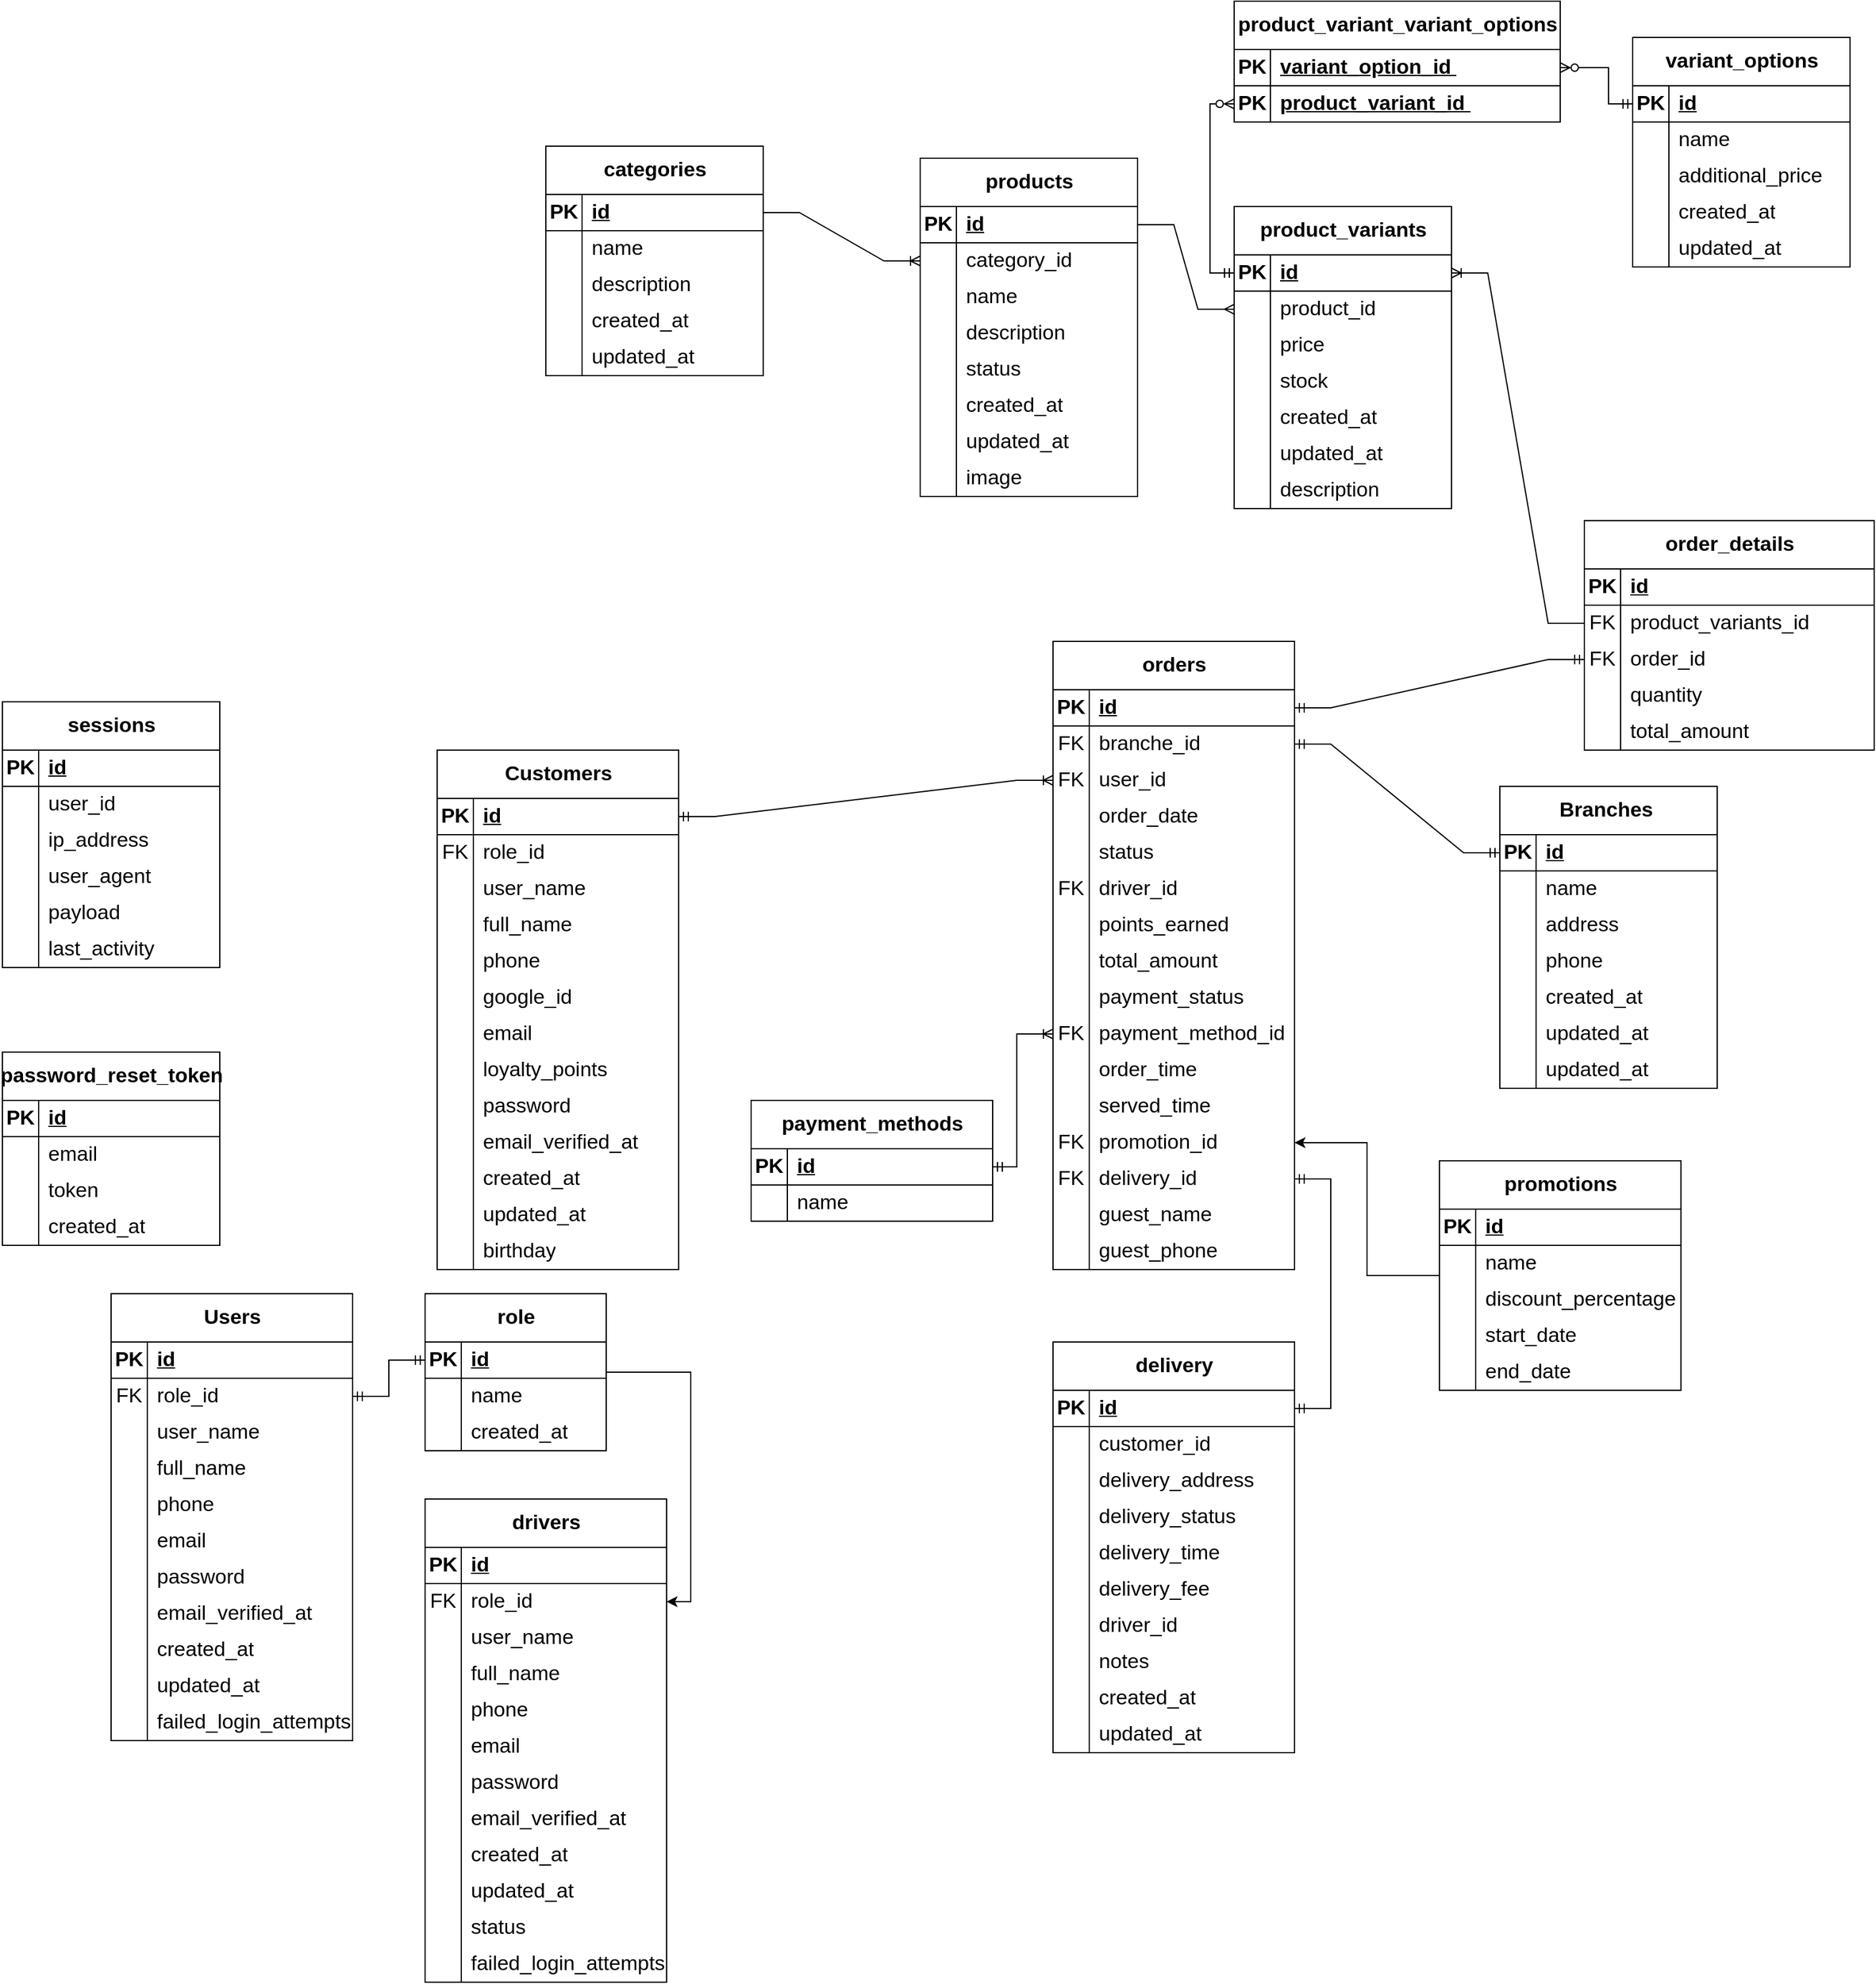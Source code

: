 <mxfile version="26.2.12">
  <diagram id="C5RBs43oDa-KdzZeNtuy" name="Page-1">
    <mxGraphModel dx="5198" dy="958" grid="1" gridSize="10" guides="1" tooltips="1" connect="1" arrows="1" fold="1" page="1" pageScale="1" pageWidth="3300" pageHeight="4681" background="none" math="0" shadow="0">
      <root>
        <mxCell id="WIyWlLk6GJQsqaUBKTNV-0" />
        <mxCell id="WIyWlLk6GJQsqaUBKTNV-1" parent="WIyWlLk6GJQsqaUBKTNV-0" />
        <mxCell id="QVdlF3EcnAifGtgijHzP-0" value="Customers" style="shape=table;startSize=40;container=1;collapsible=1;childLayout=tableLayout;fixedRows=1;rowLines=0;fontStyle=1;align=center;resizeLast=1;html=1;fontSize=17;" parent="WIyWlLk6GJQsqaUBKTNV-1" vertex="1">
          <mxGeometry x="-510" y="1190" width="200" height="430" as="geometry" />
        </mxCell>
        <mxCell id="QVdlF3EcnAifGtgijHzP-1" value="" style="shape=tableRow;horizontal=0;startSize=0;swimlaneHead=0;swimlaneBody=0;fillColor=none;collapsible=0;dropTarget=0;points=[[0,0.5],[1,0.5]];portConstraint=eastwest;top=0;left=0;right=0;bottom=1;fontSize=17;" parent="QVdlF3EcnAifGtgijHzP-0" vertex="1">
          <mxGeometry y="40" width="200" height="30" as="geometry" />
        </mxCell>
        <mxCell id="QVdlF3EcnAifGtgijHzP-2" value="PK" style="shape=partialRectangle;connectable=0;fillColor=none;top=0;left=0;bottom=0;right=0;fontStyle=1;overflow=hidden;whiteSpace=wrap;html=1;fontSize=17;" parent="QVdlF3EcnAifGtgijHzP-1" vertex="1">
          <mxGeometry width="30" height="30" as="geometry">
            <mxRectangle width="30" height="30" as="alternateBounds" />
          </mxGeometry>
        </mxCell>
        <mxCell id="QVdlF3EcnAifGtgijHzP-3" value="id" style="shape=partialRectangle;connectable=0;fillColor=none;top=0;left=0;bottom=0;right=0;align=left;spacingLeft=6;fontStyle=5;overflow=hidden;whiteSpace=wrap;html=1;fontSize=17;" parent="QVdlF3EcnAifGtgijHzP-1" vertex="1">
          <mxGeometry x="30" width="170" height="30" as="geometry">
            <mxRectangle width="170" height="30" as="alternateBounds" />
          </mxGeometry>
        </mxCell>
        <mxCell id="QVdlF3EcnAifGtgijHzP-4" value="" style="shape=tableRow;horizontal=0;startSize=0;swimlaneHead=0;swimlaneBody=0;fillColor=none;collapsible=0;dropTarget=0;points=[[0,0.5],[1,0.5]];portConstraint=eastwest;top=0;left=0;right=0;bottom=0;fontSize=17;" parent="QVdlF3EcnAifGtgijHzP-0" vertex="1">
          <mxGeometry y="70" width="200" height="30" as="geometry" />
        </mxCell>
        <mxCell id="QVdlF3EcnAifGtgijHzP-5" value="FK" style="shape=partialRectangle;connectable=0;fillColor=none;top=0;left=0;bottom=0;right=0;editable=1;overflow=hidden;whiteSpace=wrap;html=1;fontSize=17;" parent="QVdlF3EcnAifGtgijHzP-4" vertex="1">
          <mxGeometry width="30" height="30" as="geometry">
            <mxRectangle width="30" height="30" as="alternateBounds" />
          </mxGeometry>
        </mxCell>
        <mxCell id="QVdlF3EcnAifGtgijHzP-6" value="role_id" style="shape=partialRectangle;connectable=0;fillColor=none;top=0;left=0;bottom=0;right=0;align=left;spacingLeft=6;overflow=hidden;whiteSpace=wrap;html=1;fontSize=17;" parent="QVdlF3EcnAifGtgijHzP-4" vertex="1">
          <mxGeometry x="30" width="170" height="30" as="geometry">
            <mxRectangle width="170" height="30" as="alternateBounds" />
          </mxGeometry>
        </mxCell>
        <mxCell id="p7yNoQ_6Ke3ljqvNRkJG-28" value="" style="shape=tableRow;horizontal=0;startSize=0;swimlaneHead=0;swimlaneBody=0;fillColor=none;collapsible=0;dropTarget=0;points=[[0,0.5],[1,0.5]];portConstraint=eastwest;top=0;left=0;right=0;bottom=0;fontSize=17;" parent="QVdlF3EcnAifGtgijHzP-0" vertex="1">
          <mxGeometry y="100" width="200" height="30" as="geometry" />
        </mxCell>
        <mxCell id="p7yNoQ_6Ke3ljqvNRkJG-29" value="" style="shape=partialRectangle;connectable=0;fillColor=none;top=0;left=0;bottom=0;right=0;editable=1;overflow=hidden;whiteSpace=wrap;html=1;fontSize=17;" parent="p7yNoQ_6Ke3ljqvNRkJG-28" vertex="1">
          <mxGeometry width="30" height="30" as="geometry">
            <mxRectangle width="30" height="30" as="alternateBounds" />
          </mxGeometry>
        </mxCell>
        <mxCell id="p7yNoQ_6Ke3ljqvNRkJG-30" value="user_name" style="shape=partialRectangle;connectable=0;fillColor=none;top=0;left=0;bottom=0;right=0;align=left;spacingLeft=6;overflow=hidden;whiteSpace=wrap;html=1;fontSize=17;" parent="p7yNoQ_6Ke3ljqvNRkJG-28" vertex="1">
          <mxGeometry x="30" width="170" height="30" as="geometry">
            <mxRectangle width="170" height="30" as="alternateBounds" />
          </mxGeometry>
        </mxCell>
        <mxCell id="QVdlF3EcnAifGtgijHzP-90" value="" style="shape=tableRow;horizontal=0;startSize=0;swimlaneHead=0;swimlaneBody=0;fillColor=none;collapsible=0;dropTarget=0;points=[[0,0.5],[1,0.5]];portConstraint=eastwest;top=0;left=0;right=0;bottom=0;fontSize=17;" parent="QVdlF3EcnAifGtgijHzP-0" vertex="1">
          <mxGeometry y="130" width="200" height="30" as="geometry" />
        </mxCell>
        <mxCell id="QVdlF3EcnAifGtgijHzP-91" value="" style="shape=partialRectangle;connectable=0;fillColor=none;top=0;left=0;bottom=0;right=0;editable=1;overflow=hidden;whiteSpace=wrap;html=1;fontSize=17;" parent="QVdlF3EcnAifGtgijHzP-90" vertex="1">
          <mxGeometry width="30" height="30" as="geometry">
            <mxRectangle width="30" height="30" as="alternateBounds" />
          </mxGeometry>
        </mxCell>
        <mxCell id="QVdlF3EcnAifGtgijHzP-92" value="full_name" style="shape=partialRectangle;connectable=0;fillColor=none;top=0;left=0;bottom=0;right=0;align=left;spacingLeft=6;overflow=hidden;whiteSpace=wrap;html=1;fontSize=17;" parent="QVdlF3EcnAifGtgijHzP-90" vertex="1">
          <mxGeometry x="30" width="170" height="30" as="geometry">
            <mxRectangle width="170" height="30" as="alternateBounds" />
          </mxGeometry>
        </mxCell>
        <mxCell id="QVdlF3EcnAifGtgijHzP-7" value="" style="shape=tableRow;horizontal=0;startSize=0;swimlaneHead=0;swimlaneBody=0;fillColor=none;collapsible=0;dropTarget=0;points=[[0,0.5],[1,0.5]];portConstraint=eastwest;top=0;left=0;right=0;bottom=0;fontSize=17;" parent="QVdlF3EcnAifGtgijHzP-0" vertex="1">
          <mxGeometry y="160" width="200" height="30" as="geometry" />
        </mxCell>
        <mxCell id="QVdlF3EcnAifGtgijHzP-8" value="" style="shape=partialRectangle;connectable=0;fillColor=none;top=0;left=0;bottom=0;right=0;editable=1;overflow=hidden;whiteSpace=wrap;html=1;fontSize=17;" parent="QVdlF3EcnAifGtgijHzP-7" vertex="1">
          <mxGeometry width="30" height="30" as="geometry">
            <mxRectangle width="30" height="30" as="alternateBounds" />
          </mxGeometry>
        </mxCell>
        <mxCell id="QVdlF3EcnAifGtgijHzP-9" value="phone" style="shape=partialRectangle;connectable=0;fillColor=none;top=0;left=0;bottom=0;right=0;align=left;spacingLeft=6;overflow=hidden;whiteSpace=wrap;html=1;fontSize=17;" parent="QVdlF3EcnAifGtgijHzP-7" vertex="1">
          <mxGeometry x="30" width="170" height="30" as="geometry">
            <mxRectangle width="170" height="30" as="alternateBounds" />
          </mxGeometry>
        </mxCell>
        <mxCell id="QVdlF3EcnAifGtgijHzP-87" value="" style="shape=tableRow;horizontal=0;startSize=0;swimlaneHead=0;swimlaneBody=0;fillColor=none;collapsible=0;dropTarget=0;points=[[0,0.5],[1,0.5]];portConstraint=eastwest;top=0;left=0;right=0;bottom=0;fontSize=17;" parent="QVdlF3EcnAifGtgijHzP-0" vertex="1">
          <mxGeometry y="190" width="200" height="30" as="geometry" />
        </mxCell>
        <mxCell id="QVdlF3EcnAifGtgijHzP-88" value="" style="shape=partialRectangle;connectable=0;fillColor=none;top=0;left=0;bottom=0;right=0;editable=1;overflow=hidden;whiteSpace=wrap;html=1;fontSize=17;" parent="QVdlF3EcnAifGtgijHzP-87" vertex="1">
          <mxGeometry width="30" height="30" as="geometry">
            <mxRectangle width="30" height="30" as="alternateBounds" />
          </mxGeometry>
        </mxCell>
        <mxCell id="QVdlF3EcnAifGtgijHzP-89" value="google_id" style="shape=partialRectangle;connectable=0;fillColor=none;top=0;left=0;bottom=0;right=0;align=left;spacingLeft=6;overflow=hidden;whiteSpace=wrap;html=1;fontSize=17;" parent="QVdlF3EcnAifGtgijHzP-87" vertex="1">
          <mxGeometry x="30" width="170" height="30" as="geometry">
            <mxRectangle width="170" height="30" as="alternateBounds" />
          </mxGeometry>
        </mxCell>
        <mxCell id="QVdlF3EcnAifGtgijHzP-40" value="" style="shape=tableRow;horizontal=0;startSize=0;swimlaneHead=0;swimlaneBody=0;fillColor=none;collapsible=0;dropTarget=0;points=[[0,0.5],[1,0.5]];portConstraint=eastwest;top=0;left=0;right=0;bottom=0;fontSize=17;" parent="QVdlF3EcnAifGtgijHzP-0" vertex="1">
          <mxGeometry y="220" width="200" height="30" as="geometry" />
        </mxCell>
        <mxCell id="QVdlF3EcnAifGtgijHzP-41" value="" style="shape=partialRectangle;connectable=0;fillColor=none;top=0;left=0;bottom=0;right=0;editable=1;overflow=hidden;whiteSpace=wrap;html=1;fontSize=17;" parent="QVdlF3EcnAifGtgijHzP-40" vertex="1">
          <mxGeometry width="30" height="30" as="geometry">
            <mxRectangle width="30" height="30" as="alternateBounds" />
          </mxGeometry>
        </mxCell>
        <mxCell id="QVdlF3EcnAifGtgijHzP-42" value="email" style="shape=partialRectangle;connectable=0;fillColor=none;top=0;left=0;bottom=0;right=0;align=left;spacingLeft=6;overflow=hidden;whiteSpace=wrap;html=1;fontSize=17;" parent="QVdlF3EcnAifGtgijHzP-40" vertex="1">
          <mxGeometry x="30" width="170" height="30" as="geometry">
            <mxRectangle width="170" height="30" as="alternateBounds" />
          </mxGeometry>
        </mxCell>
        <mxCell id="QVdlF3EcnAifGtgijHzP-43" value="" style="shape=tableRow;horizontal=0;startSize=0;swimlaneHead=0;swimlaneBody=0;fillColor=none;collapsible=0;dropTarget=0;points=[[0,0.5],[1,0.5]];portConstraint=eastwest;top=0;left=0;right=0;bottom=0;fontSize=17;" parent="QVdlF3EcnAifGtgijHzP-0" vertex="1">
          <mxGeometry y="250" width="200" height="30" as="geometry" />
        </mxCell>
        <mxCell id="QVdlF3EcnAifGtgijHzP-44" value="" style="shape=partialRectangle;connectable=0;fillColor=none;top=0;left=0;bottom=0;right=0;editable=1;overflow=hidden;whiteSpace=wrap;html=1;fontSize=17;" parent="QVdlF3EcnAifGtgijHzP-43" vertex="1">
          <mxGeometry width="30" height="30" as="geometry">
            <mxRectangle width="30" height="30" as="alternateBounds" />
          </mxGeometry>
        </mxCell>
        <mxCell id="QVdlF3EcnAifGtgijHzP-45" value="&lt;div&gt;loyalty_points&lt;/div&gt;" style="shape=partialRectangle;connectable=0;fillColor=none;top=0;left=0;bottom=0;right=0;align=left;spacingLeft=6;overflow=hidden;whiteSpace=wrap;html=1;fontSize=17;" parent="QVdlF3EcnAifGtgijHzP-43" vertex="1">
          <mxGeometry x="30" width="170" height="30" as="geometry">
            <mxRectangle width="170" height="30" as="alternateBounds" />
          </mxGeometry>
        </mxCell>
        <mxCell id="QVdlF3EcnAifGtgijHzP-37" value="" style="shape=tableRow;horizontal=0;startSize=0;swimlaneHead=0;swimlaneBody=0;fillColor=none;collapsible=0;dropTarget=0;points=[[0,0.5],[1,0.5]];portConstraint=eastwest;top=0;left=0;right=0;bottom=0;fontSize=17;" parent="QVdlF3EcnAifGtgijHzP-0" vertex="1">
          <mxGeometry y="280" width="200" height="30" as="geometry" />
        </mxCell>
        <mxCell id="QVdlF3EcnAifGtgijHzP-38" value="" style="shape=partialRectangle;connectable=0;fillColor=none;top=0;left=0;bottom=0;right=0;editable=1;overflow=hidden;whiteSpace=wrap;html=1;fontSize=17;" parent="QVdlF3EcnAifGtgijHzP-37" vertex="1">
          <mxGeometry width="30" height="30" as="geometry">
            <mxRectangle width="30" height="30" as="alternateBounds" />
          </mxGeometry>
        </mxCell>
        <mxCell id="QVdlF3EcnAifGtgijHzP-39" value="password" style="shape=partialRectangle;connectable=0;fillColor=none;top=0;left=0;bottom=0;right=0;align=left;spacingLeft=6;overflow=hidden;whiteSpace=wrap;html=1;fontSize=17;" parent="QVdlF3EcnAifGtgijHzP-37" vertex="1">
          <mxGeometry x="30" width="170" height="30" as="geometry">
            <mxRectangle width="170" height="30" as="alternateBounds" />
          </mxGeometry>
        </mxCell>
        <mxCell id="QVdlF3EcnAifGtgijHzP-10" value="" style="shape=tableRow;horizontal=0;startSize=0;swimlaneHead=0;swimlaneBody=0;fillColor=none;collapsible=0;dropTarget=0;points=[[0,0.5],[1,0.5]];portConstraint=eastwest;top=0;left=0;right=0;bottom=0;fontSize=17;" parent="QVdlF3EcnAifGtgijHzP-0" vertex="1">
          <mxGeometry y="310" width="200" height="30" as="geometry" />
        </mxCell>
        <mxCell id="QVdlF3EcnAifGtgijHzP-11" value="" style="shape=partialRectangle;connectable=0;fillColor=none;top=0;left=0;bottom=0;right=0;editable=1;overflow=hidden;whiteSpace=wrap;html=1;fontSize=17;" parent="QVdlF3EcnAifGtgijHzP-10" vertex="1">
          <mxGeometry width="30" height="30" as="geometry">
            <mxRectangle width="30" height="30" as="alternateBounds" />
          </mxGeometry>
        </mxCell>
        <mxCell id="QVdlF3EcnAifGtgijHzP-12" value="email_verified_at" style="shape=partialRectangle;connectable=0;fillColor=none;top=0;left=0;bottom=0;right=0;align=left;spacingLeft=6;overflow=hidden;whiteSpace=wrap;html=1;fontSize=17;" parent="QVdlF3EcnAifGtgijHzP-10" vertex="1">
          <mxGeometry x="30" width="170" height="30" as="geometry">
            <mxRectangle width="170" height="30" as="alternateBounds" />
          </mxGeometry>
        </mxCell>
        <mxCell id="QVdlF3EcnAifGtgijHzP-93" value="" style="shape=tableRow;horizontal=0;startSize=0;swimlaneHead=0;swimlaneBody=0;fillColor=none;collapsible=0;dropTarget=0;points=[[0,0.5],[1,0.5]];portConstraint=eastwest;top=0;left=0;right=0;bottom=0;fontSize=17;" parent="QVdlF3EcnAifGtgijHzP-0" vertex="1">
          <mxGeometry y="340" width="200" height="30" as="geometry" />
        </mxCell>
        <mxCell id="QVdlF3EcnAifGtgijHzP-94" value="" style="shape=partialRectangle;connectable=0;fillColor=none;top=0;left=0;bottom=0;right=0;editable=1;overflow=hidden;whiteSpace=wrap;html=1;fontSize=17;" parent="QVdlF3EcnAifGtgijHzP-93" vertex="1">
          <mxGeometry width="30" height="30" as="geometry">
            <mxRectangle width="30" height="30" as="alternateBounds" />
          </mxGeometry>
        </mxCell>
        <mxCell id="QVdlF3EcnAifGtgijHzP-95" value="created_at" style="shape=partialRectangle;connectable=0;fillColor=none;top=0;left=0;bottom=0;right=0;align=left;spacingLeft=6;overflow=hidden;whiteSpace=wrap;html=1;fontSize=17;" parent="QVdlF3EcnAifGtgijHzP-93" vertex="1">
          <mxGeometry x="30" width="170" height="30" as="geometry">
            <mxRectangle width="170" height="30" as="alternateBounds" />
          </mxGeometry>
        </mxCell>
        <mxCell id="QVdlF3EcnAifGtgijHzP-96" value="" style="shape=tableRow;horizontal=0;startSize=0;swimlaneHead=0;swimlaneBody=0;fillColor=none;collapsible=0;dropTarget=0;points=[[0,0.5],[1,0.5]];portConstraint=eastwest;top=0;left=0;right=0;bottom=0;fontSize=17;" parent="QVdlF3EcnAifGtgijHzP-0" vertex="1">
          <mxGeometry y="370" width="200" height="30" as="geometry" />
        </mxCell>
        <mxCell id="QVdlF3EcnAifGtgijHzP-97" value="" style="shape=partialRectangle;connectable=0;fillColor=none;top=0;left=0;bottom=0;right=0;editable=1;overflow=hidden;whiteSpace=wrap;html=1;fontSize=17;" parent="QVdlF3EcnAifGtgijHzP-96" vertex="1">
          <mxGeometry width="30" height="30" as="geometry">
            <mxRectangle width="30" height="30" as="alternateBounds" />
          </mxGeometry>
        </mxCell>
        <mxCell id="QVdlF3EcnAifGtgijHzP-98" value="updated_at" style="shape=partialRectangle;connectable=0;fillColor=none;top=0;left=0;bottom=0;right=0;align=left;spacingLeft=6;overflow=hidden;whiteSpace=wrap;html=1;fontSize=17;" parent="QVdlF3EcnAifGtgijHzP-96" vertex="1">
          <mxGeometry x="30" width="170" height="30" as="geometry">
            <mxRectangle width="170" height="30" as="alternateBounds" />
          </mxGeometry>
        </mxCell>
        <mxCell id="_Kx4c2FbBx1tHcYl75HR-211" value="" style="shape=tableRow;horizontal=0;startSize=0;swimlaneHead=0;swimlaneBody=0;fillColor=none;collapsible=0;dropTarget=0;points=[[0,0.5],[1,0.5]];portConstraint=eastwest;top=0;left=0;right=0;bottom=0;fontSize=17;" vertex="1" parent="QVdlF3EcnAifGtgijHzP-0">
          <mxGeometry y="400" width="200" height="30" as="geometry" />
        </mxCell>
        <mxCell id="_Kx4c2FbBx1tHcYl75HR-212" value="" style="shape=partialRectangle;connectable=0;fillColor=none;top=0;left=0;bottom=0;right=0;editable=1;overflow=hidden;whiteSpace=wrap;html=1;fontSize=17;" vertex="1" parent="_Kx4c2FbBx1tHcYl75HR-211">
          <mxGeometry width="30" height="30" as="geometry">
            <mxRectangle width="30" height="30" as="alternateBounds" />
          </mxGeometry>
        </mxCell>
        <mxCell id="_Kx4c2FbBx1tHcYl75HR-213" value="&lt;div&gt;&lt;span class=&quot;text-sm px-1 rounded-sm !font-mono bg-sunset/10 text-rust dark:bg-dawn/10 dark:text-dawn&quot;&gt;birthday&lt;/span&gt;&lt;/div&gt;" style="shape=partialRectangle;connectable=0;fillColor=none;top=0;left=0;bottom=0;right=0;align=left;spacingLeft=6;overflow=hidden;whiteSpace=wrap;html=1;fontSize=17;" vertex="1" parent="_Kx4c2FbBx1tHcYl75HR-211">
          <mxGeometry x="30" width="170" height="30" as="geometry">
            <mxRectangle width="170" height="30" as="alternateBounds" />
          </mxGeometry>
        </mxCell>
        <mxCell id="QVdlF3EcnAifGtgijHzP-46" value="password_reset_token" style="shape=table;startSize=40;container=1;collapsible=1;childLayout=tableLayout;fixedRows=1;rowLines=0;fontStyle=1;align=center;resizeLast=1;html=1;fontSize=17;" parent="WIyWlLk6GJQsqaUBKTNV-1" vertex="1">
          <mxGeometry x="-870" y="1440" width="180" height="160" as="geometry" />
        </mxCell>
        <mxCell id="QVdlF3EcnAifGtgijHzP-47" value="" style="shape=tableRow;horizontal=0;startSize=0;swimlaneHead=0;swimlaneBody=0;fillColor=none;collapsible=0;dropTarget=0;points=[[0,0.5],[1,0.5]];portConstraint=eastwest;top=0;left=0;right=0;bottom=1;labelBackgroundColor=none;fontColor=#000000;fontSize=17;" parent="QVdlF3EcnAifGtgijHzP-46" vertex="1">
          <mxGeometry y="40" width="180" height="30" as="geometry" />
        </mxCell>
        <mxCell id="QVdlF3EcnAifGtgijHzP-48" value="PK" style="shape=partialRectangle;connectable=0;fillColor=none;top=0;left=0;bottom=0;right=0;fontStyle=1;overflow=hidden;whiteSpace=wrap;html=1;labelBackgroundColor=none;fontColor=#000000;fontSize=17;" parent="QVdlF3EcnAifGtgijHzP-47" vertex="1">
          <mxGeometry width="30" height="30" as="geometry">
            <mxRectangle width="30" height="30" as="alternateBounds" />
          </mxGeometry>
        </mxCell>
        <mxCell id="QVdlF3EcnAifGtgijHzP-49" value="id" style="shape=partialRectangle;connectable=0;fillColor=none;top=0;left=0;bottom=0;right=0;align=left;spacingLeft=6;fontStyle=5;overflow=hidden;whiteSpace=wrap;html=1;labelBackgroundColor=none;fontColor=#000000;fontSize=17;" parent="QVdlF3EcnAifGtgijHzP-47" vertex="1">
          <mxGeometry x="30" width="150" height="30" as="geometry">
            <mxRectangle width="150" height="30" as="alternateBounds" />
          </mxGeometry>
        </mxCell>
        <mxCell id="QVdlF3EcnAifGtgijHzP-50" value="" style="shape=tableRow;horizontal=0;startSize=0;swimlaneHead=0;swimlaneBody=0;fillColor=none;collapsible=0;dropTarget=0;points=[[0,0.5],[1,0.5]];portConstraint=eastwest;top=0;left=0;right=0;bottom=0;labelBackgroundColor=none;fontColor=#000000;fontSize=17;" parent="QVdlF3EcnAifGtgijHzP-46" vertex="1">
          <mxGeometry y="70" width="180" height="30" as="geometry" />
        </mxCell>
        <mxCell id="QVdlF3EcnAifGtgijHzP-51" value="" style="shape=partialRectangle;connectable=0;fillColor=none;top=0;left=0;bottom=0;right=0;editable=1;overflow=hidden;whiteSpace=wrap;html=1;labelBackgroundColor=none;fontColor=#000000;fontSize=17;" parent="QVdlF3EcnAifGtgijHzP-50" vertex="1">
          <mxGeometry width="30" height="30" as="geometry">
            <mxRectangle width="30" height="30" as="alternateBounds" />
          </mxGeometry>
        </mxCell>
        <mxCell id="QVdlF3EcnAifGtgijHzP-52" value="email" style="shape=partialRectangle;connectable=0;fillColor=none;top=0;left=0;bottom=0;right=0;align=left;spacingLeft=6;overflow=hidden;whiteSpace=wrap;html=1;labelBackgroundColor=none;fontColor=#000000;fontSize=17;" parent="QVdlF3EcnAifGtgijHzP-50" vertex="1">
          <mxGeometry x="30" width="150" height="30" as="geometry">
            <mxRectangle width="150" height="30" as="alternateBounds" />
          </mxGeometry>
        </mxCell>
        <mxCell id="QVdlF3EcnAifGtgijHzP-53" value="" style="shape=tableRow;horizontal=0;startSize=0;swimlaneHead=0;swimlaneBody=0;fillColor=none;collapsible=0;dropTarget=0;points=[[0,0.5],[1,0.5]];portConstraint=eastwest;top=0;left=0;right=0;bottom=0;labelBackgroundColor=none;fontColor=#000000;fontSize=17;" parent="QVdlF3EcnAifGtgijHzP-46" vertex="1">
          <mxGeometry y="100" width="180" height="30" as="geometry" />
        </mxCell>
        <mxCell id="QVdlF3EcnAifGtgijHzP-54" value="" style="shape=partialRectangle;connectable=0;fillColor=none;top=0;left=0;bottom=0;right=0;editable=1;overflow=hidden;whiteSpace=wrap;html=1;labelBackgroundColor=none;fontColor=#000000;fontSize=17;" parent="QVdlF3EcnAifGtgijHzP-53" vertex="1">
          <mxGeometry width="30" height="30" as="geometry">
            <mxRectangle width="30" height="30" as="alternateBounds" />
          </mxGeometry>
        </mxCell>
        <mxCell id="QVdlF3EcnAifGtgijHzP-55" value="token" style="shape=partialRectangle;connectable=0;fillColor=none;top=0;left=0;bottom=0;right=0;align=left;spacingLeft=6;overflow=hidden;whiteSpace=wrap;html=1;labelBackgroundColor=none;fontColor=#000000;fontSize=17;" parent="QVdlF3EcnAifGtgijHzP-53" vertex="1">
          <mxGeometry x="30" width="150" height="30" as="geometry">
            <mxRectangle width="150" height="30" as="alternateBounds" />
          </mxGeometry>
        </mxCell>
        <mxCell id="QVdlF3EcnAifGtgijHzP-56" value="" style="shape=tableRow;horizontal=0;startSize=0;swimlaneHead=0;swimlaneBody=0;fillColor=none;collapsible=0;dropTarget=0;points=[[0,0.5],[1,0.5]];portConstraint=eastwest;top=0;left=0;right=0;bottom=0;fontSize=17;" parent="QVdlF3EcnAifGtgijHzP-46" vertex="1">
          <mxGeometry y="130" width="180" height="30" as="geometry" />
        </mxCell>
        <mxCell id="QVdlF3EcnAifGtgijHzP-57" value="" style="shape=partialRectangle;connectable=0;fillColor=none;top=0;left=0;bottom=0;right=0;editable=1;overflow=hidden;whiteSpace=wrap;html=1;fontSize=17;" parent="QVdlF3EcnAifGtgijHzP-56" vertex="1">
          <mxGeometry width="30" height="30" as="geometry">
            <mxRectangle width="30" height="30" as="alternateBounds" />
          </mxGeometry>
        </mxCell>
        <mxCell id="QVdlF3EcnAifGtgijHzP-58" value="created_at" style="shape=partialRectangle;connectable=0;fillColor=none;top=0;left=0;bottom=0;right=0;align=left;spacingLeft=6;overflow=hidden;whiteSpace=wrap;html=1;fontSize=17;" parent="QVdlF3EcnAifGtgijHzP-56" vertex="1">
          <mxGeometry x="30" width="150" height="30" as="geometry">
            <mxRectangle width="150" height="30" as="alternateBounds" />
          </mxGeometry>
        </mxCell>
        <mxCell id="QVdlF3EcnAifGtgijHzP-68" value="sessions" style="shape=table;startSize=40;container=1;collapsible=1;childLayout=tableLayout;fixedRows=1;rowLines=0;fontStyle=1;align=center;resizeLast=1;html=1;fontSize=17;" parent="WIyWlLk6GJQsqaUBKTNV-1" vertex="1">
          <mxGeometry x="-870" y="1150" width="180" height="220" as="geometry" />
        </mxCell>
        <mxCell id="QVdlF3EcnAifGtgijHzP-69" value="" style="shape=tableRow;horizontal=0;startSize=0;swimlaneHead=0;swimlaneBody=0;fillColor=none;collapsible=0;dropTarget=0;points=[[0,0.5],[1,0.5]];portConstraint=eastwest;top=0;left=0;right=0;bottom=1;fontSize=17;" parent="QVdlF3EcnAifGtgijHzP-68" vertex="1">
          <mxGeometry y="40" width="180" height="30" as="geometry" />
        </mxCell>
        <mxCell id="QVdlF3EcnAifGtgijHzP-70" value="PK" style="shape=partialRectangle;connectable=0;fillColor=none;top=0;left=0;bottom=0;right=0;fontStyle=1;overflow=hidden;whiteSpace=wrap;html=1;fontSize=17;" parent="QVdlF3EcnAifGtgijHzP-69" vertex="1">
          <mxGeometry width="30" height="30" as="geometry">
            <mxRectangle width="30" height="30" as="alternateBounds" />
          </mxGeometry>
        </mxCell>
        <mxCell id="QVdlF3EcnAifGtgijHzP-71" value="id" style="shape=partialRectangle;connectable=0;fillColor=none;top=0;left=0;bottom=0;right=0;align=left;spacingLeft=6;fontStyle=5;overflow=hidden;whiteSpace=wrap;html=1;fontSize=17;" parent="QVdlF3EcnAifGtgijHzP-69" vertex="1">
          <mxGeometry x="30" width="150" height="30" as="geometry">
            <mxRectangle width="150" height="30" as="alternateBounds" />
          </mxGeometry>
        </mxCell>
        <mxCell id="QVdlF3EcnAifGtgijHzP-72" value="" style="shape=tableRow;horizontal=0;startSize=0;swimlaneHead=0;swimlaneBody=0;fillColor=none;collapsible=0;dropTarget=0;points=[[0,0.5],[1,0.5]];portConstraint=eastwest;top=0;left=0;right=0;bottom=0;fontSize=17;" parent="QVdlF3EcnAifGtgijHzP-68" vertex="1">
          <mxGeometry y="70" width="180" height="30" as="geometry" />
        </mxCell>
        <mxCell id="QVdlF3EcnAifGtgijHzP-73" value="" style="shape=partialRectangle;connectable=0;fillColor=none;top=0;left=0;bottom=0;right=0;editable=1;overflow=hidden;whiteSpace=wrap;html=1;fontSize=17;" parent="QVdlF3EcnAifGtgijHzP-72" vertex="1">
          <mxGeometry width="30" height="30" as="geometry">
            <mxRectangle width="30" height="30" as="alternateBounds" />
          </mxGeometry>
        </mxCell>
        <mxCell id="QVdlF3EcnAifGtgijHzP-74" value="user_id" style="shape=partialRectangle;connectable=0;fillColor=none;top=0;left=0;bottom=0;right=0;align=left;spacingLeft=6;overflow=hidden;whiteSpace=wrap;html=1;fontSize=17;" parent="QVdlF3EcnAifGtgijHzP-72" vertex="1">
          <mxGeometry x="30" width="150" height="30" as="geometry">
            <mxRectangle width="150" height="30" as="alternateBounds" />
          </mxGeometry>
        </mxCell>
        <mxCell id="QVdlF3EcnAifGtgijHzP-75" value="" style="shape=tableRow;horizontal=0;startSize=0;swimlaneHead=0;swimlaneBody=0;fillColor=none;collapsible=0;dropTarget=0;points=[[0,0.5],[1,0.5]];portConstraint=eastwest;top=0;left=0;right=0;bottom=0;fontSize=17;" parent="QVdlF3EcnAifGtgijHzP-68" vertex="1">
          <mxGeometry y="100" width="180" height="30" as="geometry" />
        </mxCell>
        <mxCell id="QVdlF3EcnAifGtgijHzP-76" value="" style="shape=partialRectangle;connectable=0;fillColor=none;top=0;left=0;bottom=0;right=0;editable=1;overflow=hidden;whiteSpace=wrap;html=1;fontSize=17;" parent="QVdlF3EcnAifGtgijHzP-75" vertex="1">
          <mxGeometry width="30" height="30" as="geometry">
            <mxRectangle width="30" height="30" as="alternateBounds" />
          </mxGeometry>
        </mxCell>
        <mxCell id="QVdlF3EcnAifGtgijHzP-77" value="ip_address" style="shape=partialRectangle;connectable=0;fillColor=none;top=0;left=0;bottom=0;right=0;align=left;spacingLeft=6;overflow=hidden;whiteSpace=wrap;html=1;fontSize=17;" parent="QVdlF3EcnAifGtgijHzP-75" vertex="1">
          <mxGeometry x="30" width="150" height="30" as="geometry">
            <mxRectangle width="150" height="30" as="alternateBounds" />
          </mxGeometry>
        </mxCell>
        <mxCell id="QVdlF3EcnAifGtgijHzP-78" value="" style="shape=tableRow;horizontal=0;startSize=0;swimlaneHead=0;swimlaneBody=0;fillColor=none;collapsible=0;dropTarget=0;points=[[0,0.5],[1,0.5]];portConstraint=eastwest;top=0;left=0;right=0;bottom=0;fontSize=17;" parent="QVdlF3EcnAifGtgijHzP-68" vertex="1">
          <mxGeometry y="130" width="180" height="30" as="geometry" />
        </mxCell>
        <mxCell id="QVdlF3EcnAifGtgijHzP-79" value="" style="shape=partialRectangle;connectable=0;fillColor=none;top=0;left=0;bottom=0;right=0;editable=1;overflow=hidden;whiteSpace=wrap;html=1;fontSize=17;" parent="QVdlF3EcnAifGtgijHzP-78" vertex="1">
          <mxGeometry width="30" height="30" as="geometry">
            <mxRectangle width="30" height="30" as="alternateBounds" />
          </mxGeometry>
        </mxCell>
        <mxCell id="QVdlF3EcnAifGtgijHzP-80" value="user_agent" style="shape=partialRectangle;connectable=0;fillColor=none;top=0;left=0;bottom=0;right=0;align=left;spacingLeft=6;overflow=hidden;whiteSpace=wrap;html=1;fontSize=17;" parent="QVdlF3EcnAifGtgijHzP-78" vertex="1">
          <mxGeometry x="30" width="150" height="30" as="geometry">
            <mxRectangle width="150" height="30" as="alternateBounds" />
          </mxGeometry>
        </mxCell>
        <mxCell id="QVdlF3EcnAifGtgijHzP-81" value="" style="shape=tableRow;horizontal=0;startSize=0;swimlaneHead=0;swimlaneBody=0;fillColor=none;collapsible=0;dropTarget=0;points=[[0,0.5],[1,0.5]];portConstraint=eastwest;top=0;left=0;right=0;bottom=0;fontSize=17;" parent="QVdlF3EcnAifGtgijHzP-68" vertex="1">
          <mxGeometry y="160" width="180" height="30" as="geometry" />
        </mxCell>
        <mxCell id="QVdlF3EcnAifGtgijHzP-82" value="" style="shape=partialRectangle;connectable=0;fillColor=none;top=0;left=0;bottom=0;right=0;editable=1;overflow=hidden;whiteSpace=wrap;html=1;fontSize=17;" parent="QVdlF3EcnAifGtgijHzP-81" vertex="1">
          <mxGeometry width="30" height="30" as="geometry">
            <mxRectangle width="30" height="30" as="alternateBounds" />
          </mxGeometry>
        </mxCell>
        <mxCell id="QVdlF3EcnAifGtgijHzP-83" value="payload" style="shape=partialRectangle;connectable=0;fillColor=none;top=0;left=0;bottom=0;right=0;align=left;spacingLeft=6;overflow=hidden;whiteSpace=wrap;html=1;fontSize=17;" parent="QVdlF3EcnAifGtgijHzP-81" vertex="1">
          <mxGeometry x="30" width="150" height="30" as="geometry">
            <mxRectangle width="150" height="30" as="alternateBounds" />
          </mxGeometry>
        </mxCell>
        <mxCell id="QVdlF3EcnAifGtgijHzP-84" value="" style="shape=tableRow;horizontal=0;startSize=0;swimlaneHead=0;swimlaneBody=0;fillColor=none;collapsible=0;dropTarget=0;points=[[0,0.5],[1,0.5]];portConstraint=eastwest;top=0;left=0;right=0;bottom=0;fontSize=17;" parent="QVdlF3EcnAifGtgijHzP-68" vertex="1">
          <mxGeometry y="190" width="180" height="30" as="geometry" />
        </mxCell>
        <mxCell id="QVdlF3EcnAifGtgijHzP-85" value="" style="shape=partialRectangle;connectable=0;fillColor=none;top=0;left=0;bottom=0;right=0;editable=1;overflow=hidden;whiteSpace=wrap;html=1;fontSize=17;" parent="QVdlF3EcnAifGtgijHzP-84" vertex="1">
          <mxGeometry width="30" height="30" as="geometry">
            <mxRectangle width="30" height="30" as="alternateBounds" />
          </mxGeometry>
        </mxCell>
        <mxCell id="QVdlF3EcnAifGtgijHzP-86" value="last_activity" style="shape=partialRectangle;connectable=0;fillColor=none;top=0;left=0;bottom=0;right=0;align=left;spacingLeft=6;overflow=hidden;whiteSpace=wrap;html=1;fontSize=17;" parent="QVdlF3EcnAifGtgijHzP-84" vertex="1">
          <mxGeometry x="30" width="150" height="30" as="geometry">
            <mxRectangle width="150" height="30" as="alternateBounds" />
          </mxGeometry>
        </mxCell>
        <mxCell id="QVdlF3EcnAifGtgijHzP-102" value="&lt;div&gt;Branches&amp;nbsp;&lt;/div&gt;" style="shape=table;startSize=40;container=1;collapsible=1;childLayout=tableLayout;fixedRows=1;rowLines=0;fontStyle=1;align=center;resizeLast=1;html=1;fontSize=17;" parent="WIyWlLk6GJQsqaUBKTNV-1" vertex="1">
          <mxGeometry x="370" y="1220" width="180" height="250" as="geometry" />
        </mxCell>
        <mxCell id="QVdlF3EcnAifGtgijHzP-103" value="" style="shape=tableRow;horizontal=0;startSize=0;swimlaneHead=0;swimlaneBody=0;fillColor=none;collapsible=0;dropTarget=0;points=[[0,0.5],[1,0.5]];portConstraint=eastwest;top=0;left=0;right=0;bottom=1;fontSize=17;" parent="QVdlF3EcnAifGtgijHzP-102" vertex="1">
          <mxGeometry y="40" width="180" height="30" as="geometry" />
        </mxCell>
        <mxCell id="QVdlF3EcnAifGtgijHzP-104" value="PK" style="shape=partialRectangle;connectable=0;fillColor=none;top=0;left=0;bottom=0;right=0;fontStyle=1;overflow=hidden;whiteSpace=wrap;html=1;fontSize=17;" parent="QVdlF3EcnAifGtgijHzP-103" vertex="1">
          <mxGeometry width="30" height="30" as="geometry">
            <mxRectangle width="30" height="30" as="alternateBounds" />
          </mxGeometry>
        </mxCell>
        <mxCell id="QVdlF3EcnAifGtgijHzP-105" value="id" style="shape=partialRectangle;connectable=0;fillColor=none;top=0;left=0;bottom=0;right=0;align=left;spacingLeft=6;fontStyle=5;overflow=hidden;whiteSpace=wrap;html=1;fontSize=17;" parent="QVdlF3EcnAifGtgijHzP-103" vertex="1">
          <mxGeometry x="30" width="150" height="30" as="geometry">
            <mxRectangle width="150" height="30" as="alternateBounds" />
          </mxGeometry>
        </mxCell>
        <mxCell id="QVdlF3EcnAifGtgijHzP-106" value="" style="shape=tableRow;horizontal=0;startSize=0;swimlaneHead=0;swimlaneBody=0;fillColor=none;collapsible=0;dropTarget=0;points=[[0,0.5],[1,0.5]];portConstraint=eastwest;top=0;left=0;right=0;bottom=0;fontSize=17;" parent="QVdlF3EcnAifGtgijHzP-102" vertex="1">
          <mxGeometry y="70" width="180" height="30" as="geometry" />
        </mxCell>
        <mxCell id="QVdlF3EcnAifGtgijHzP-107" value="" style="shape=partialRectangle;connectable=0;fillColor=none;top=0;left=0;bottom=0;right=0;editable=1;overflow=hidden;whiteSpace=wrap;html=1;fontSize=17;" parent="QVdlF3EcnAifGtgijHzP-106" vertex="1">
          <mxGeometry width="30" height="30" as="geometry">
            <mxRectangle width="30" height="30" as="alternateBounds" />
          </mxGeometry>
        </mxCell>
        <mxCell id="QVdlF3EcnAifGtgijHzP-108" value="name" style="shape=partialRectangle;connectable=0;fillColor=none;top=0;left=0;bottom=0;right=0;align=left;spacingLeft=6;overflow=hidden;whiteSpace=wrap;html=1;fontSize=17;" parent="QVdlF3EcnAifGtgijHzP-106" vertex="1">
          <mxGeometry x="30" width="150" height="30" as="geometry">
            <mxRectangle width="150" height="30" as="alternateBounds" />
          </mxGeometry>
        </mxCell>
        <mxCell id="QVdlF3EcnAifGtgijHzP-109" value="" style="shape=tableRow;horizontal=0;startSize=0;swimlaneHead=0;swimlaneBody=0;fillColor=none;collapsible=0;dropTarget=0;points=[[0,0.5],[1,0.5]];portConstraint=eastwest;top=0;left=0;right=0;bottom=0;fontSize=17;" parent="QVdlF3EcnAifGtgijHzP-102" vertex="1">
          <mxGeometry y="100" width="180" height="30" as="geometry" />
        </mxCell>
        <mxCell id="QVdlF3EcnAifGtgijHzP-110" value="" style="shape=partialRectangle;connectable=0;fillColor=none;top=0;left=0;bottom=0;right=0;editable=1;overflow=hidden;whiteSpace=wrap;html=1;fontSize=17;" parent="QVdlF3EcnAifGtgijHzP-109" vertex="1">
          <mxGeometry width="30" height="30" as="geometry">
            <mxRectangle width="30" height="30" as="alternateBounds" />
          </mxGeometry>
        </mxCell>
        <mxCell id="QVdlF3EcnAifGtgijHzP-111" value="&lt;div&gt;address&amp;nbsp;&lt;/div&gt;" style="shape=partialRectangle;connectable=0;fillColor=none;top=0;left=0;bottom=0;right=0;align=left;spacingLeft=6;overflow=hidden;whiteSpace=wrap;html=1;fontSize=17;" parent="QVdlF3EcnAifGtgijHzP-109" vertex="1">
          <mxGeometry x="30" width="150" height="30" as="geometry">
            <mxRectangle width="150" height="30" as="alternateBounds" />
          </mxGeometry>
        </mxCell>
        <mxCell id="QVdlF3EcnAifGtgijHzP-112" value="" style="shape=tableRow;horizontal=0;startSize=0;swimlaneHead=0;swimlaneBody=0;fillColor=none;collapsible=0;dropTarget=0;points=[[0,0.5],[1,0.5]];portConstraint=eastwest;top=0;left=0;right=0;bottom=0;fontSize=17;" parent="QVdlF3EcnAifGtgijHzP-102" vertex="1">
          <mxGeometry y="130" width="180" height="30" as="geometry" />
        </mxCell>
        <mxCell id="QVdlF3EcnAifGtgijHzP-113" value="" style="shape=partialRectangle;connectable=0;fillColor=none;top=0;left=0;bottom=0;right=0;editable=1;overflow=hidden;whiteSpace=wrap;html=1;fontSize=17;" parent="QVdlF3EcnAifGtgijHzP-112" vertex="1">
          <mxGeometry width="30" height="30" as="geometry">
            <mxRectangle width="30" height="30" as="alternateBounds" />
          </mxGeometry>
        </mxCell>
        <mxCell id="QVdlF3EcnAifGtgijHzP-114" value="phone" style="shape=partialRectangle;connectable=0;fillColor=none;top=0;left=0;bottom=0;right=0;align=left;spacingLeft=6;overflow=hidden;whiteSpace=wrap;html=1;fontSize=17;" parent="QVdlF3EcnAifGtgijHzP-112" vertex="1">
          <mxGeometry x="30" width="150" height="30" as="geometry">
            <mxRectangle width="150" height="30" as="alternateBounds" />
          </mxGeometry>
        </mxCell>
        <mxCell id="QVdlF3EcnAifGtgijHzP-133" value="" style="shape=tableRow;horizontal=0;startSize=0;swimlaneHead=0;swimlaneBody=0;fillColor=none;collapsible=0;dropTarget=0;points=[[0,0.5],[1,0.5]];portConstraint=eastwest;top=0;left=0;right=0;bottom=0;fontSize=17;" parent="QVdlF3EcnAifGtgijHzP-102" vertex="1">
          <mxGeometry y="160" width="180" height="30" as="geometry" />
        </mxCell>
        <mxCell id="QVdlF3EcnAifGtgijHzP-134" value="" style="shape=partialRectangle;connectable=0;fillColor=none;top=0;left=0;bottom=0;right=0;editable=1;overflow=hidden;whiteSpace=wrap;html=1;fontSize=17;" parent="QVdlF3EcnAifGtgijHzP-133" vertex="1">
          <mxGeometry width="30" height="30" as="geometry">
            <mxRectangle width="30" height="30" as="alternateBounds" />
          </mxGeometry>
        </mxCell>
        <mxCell id="QVdlF3EcnAifGtgijHzP-135" value="created_at" style="shape=partialRectangle;connectable=0;fillColor=none;top=0;left=0;bottom=0;right=0;align=left;spacingLeft=6;overflow=hidden;whiteSpace=wrap;html=1;fontSize=17;" parent="QVdlF3EcnAifGtgijHzP-133" vertex="1">
          <mxGeometry x="30" width="150" height="30" as="geometry">
            <mxRectangle width="150" height="30" as="alternateBounds" />
          </mxGeometry>
        </mxCell>
        <mxCell id="_Kx4c2FbBx1tHcYl75HR-205" value="" style="shape=tableRow;horizontal=0;startSize=0;swimlaneHead=0;swimlaneBody=0;fillColor=none;collapsible=0;dropTarget=0;points=[[0,0.5],[1,0.5]];portConstraint=eastwest;top=0;left=0;right=0;bottom=0;fontSize=17;" vertex="1" parent="QVdlF3EcnAifGtgijHzP-102">
          <mxGeometry y="190" width="180" height="30" as="geometry" />
        </mxCell>
        <mxCell id="_Kx4c2FbBx1tHcYl75HR-206" value="" style="shape=partialRectangle;connectable=0;fillColor=none;top=0;left=0;bottom=0;right=0;editable=1;overflow=hidden;whiteSpace=wrap;html=1;fontSize=17;" vertex="1" parent="_Kx4c2FbBx1tHcYl75HR-205">
          <mxGeometry width="30" height="30" as="geometry">
            <mxRectangle width="30" height="30" as="alternateBounds" />
          </mxGeometry>
        </mxCell>
        <mxCell id="_Kx4c2FbBx1tHcYl75HR-207" value="updated_at" style="shape=partialRectangle;connectable=0;fillColor=none;top=0;left=0;bottom=0;right=0;align=left;spacingLeft=6;overflow=hidden;whiteSpace=wrap;html=1;fontSize=17;" vertex="1" parent="_Kx4c2FbBx1tHcYl75HR-205">
          <mxGeometry x="30" width="150" height="30" as="geometry">
            <mxRectangle width="150" height="30" as="alternateBounds" />
          </mxGeometry>
        </mxCell>
        <mxCell id="QVdlF3EcnAifGtgijHzP-136" value="" style="shape=tableRow;horizontal=0;startSize=0;swimlaneHead=0;swimlaneBody=0;fillColor=none;collapsible=0;dropTarget=0;points=[[0,0.5],[1,0.5]];portConstraint=eastwest;top=0;left=0;right=0;bottom=0;fontSize=17;" parent="QVdlF3EcnAifGtgijHzP-102" vertex="1">
          <mxGeometry y="220" width="180" height="30" as="geometry" />
        </mxCell>
        <mxCell id="QVdlF3EcnAifGtgijHzP-137" value="" style="shape=partialRectangle;connectable=0;fillColor=none;top=0;left=0;bottom=0;right=0;editable=1;overflow=hidden;whiteSpace=wrap;html=1;fontSize=17;" parent="QVdlF3EcnAifGtgijHzP-136" vertex="1">
          <mxGeometry width="30" height="30" as="geometry">
            <mxRectangle width="30" height="30" as="alternateBounds" />
          </mxGeometry>
        </mxCell>
        <mxCell id="QVdlF3EcnAifGtgijHzP-138" value="updated_at" style="shape=partialRectangle;connectable=0;fillColor=none;top=0;left=0;bottom=0;right=0;align=left;spacingLeft=6;overflow=hidden;whiteSpace=wrap;html=1;fontSize=17;" parent="QVdlF3EcnAifGtgijHzP-136" vertex="1">
          <mxGeometry x="30" width="150" height="30" as="geometry">
            <mxRectangle width="150" height="30" as="alternateBounds" />
          </mxGeometry>
        </mxCell>
        <mxCell id="QVdlF3EcnAifGtgijHzP-139" value="orders" style="shape=table;startSize=40;container=1;collapsible=1;childLayout=tableLayout;fixedRows=1;rowLines=0;fontStyle=1;align=center;resizeLast=1;html=1;fontSize=17;" parent="WIyWlLk6GJQsqaUBKTNV-1" vertex="1">
          <mxGeometry y="1100" width="200" height="520" as="geometry" />
        </mxCell>
        <mxCell id="QVdlF3EcnAifGtgijHzP-140" value="" style="shape=tableRow;horizontal=0;startSize=0;swimlaneHead=0;swimlaneBody=0;fillColor=none;collapsible=0;dropTarget=0;points=[[0,0.5],[1,0.5]];portConstraint=eastwest;top=0;left=0;right=0;bottom=1;fontSize=17;" parent="QVdlF3EcnAifGtgijHzP-139" vertex="1">
          <mxGeometry y="40" width="200" height="30" as="geometry" />
        </mxCell>
        <mxCell id="QVdlF3EcnAifGtgijHzP-141" value="PK" style="shape=partialRectangle;connectable=0;fillColor=none;top=0;left=0;bottom=0;right=0;fontStyle=1;overflow=hidden;whiteSpace=wrap;html=1;fontSize=17;" parent="QVdlF3EcnAifGtgijHzP-140" vertex="1">
          <mxGeometry width="30" height="30" as="geometry">
            <mxRectangle width="30" height="30" as="alternateBounds" />
          </mxGeometry>
        </mxCell>
        <mxCell id="QVdlF3EcnAifGtgijHzP-142" value="id" style="shape=partialRectangle;connectable=0;fillColor=none;top=0;left=0;bottom=0;right=0;align=left;spacingLeft=6;fontStyle=5;overflow=hidden;whiteSpace=wrap;html=1;fontSize=17;" parent="QVdlF3EcnAifGtgijHzP-140" vertex="1">
          <mxGeometry x="30" width="170" height="30" as="geometry">
            <mxRectangle width="170" height="30" as="alternateBounds" />
          </mxGeometry>
        </mxCell>
        <mxCell id="QVdlF3EcnAifGtgijHzP-143" value="" style="shape=tableRow;horizontal=0;startSize=0;swimlaneHead=0;swimlaneBody=0;fillColor=none;collapsible=0;dropTarget=0;points=[[0,0.5],[1,0.5]];portConstraint=eastwest;top=0;left=0;right=0;bottom=0;fontSize=17;" parent="QVdlF3EcnAifGtgijHzP-139" vertex="1">
          <mxGeometry y="70" width="200" height="30" as="geometry" />
        </mxCell>
        <mxCell id="QVdlF3EcnAifGtgijHzP-144" value="FK" style="shape=partialRectangle;connectable=0;fillColor=none;top=0;left=0;bottom=0;right=0;editable=1;overflow=hidden;whiteSpace=wrap;html=1;fontSize=17;" parent="QVdlF3EcnAifGtgijHzP-143" vertex="1">
          <mxGeometry width="30" height="30" as="geometry">
            <mxRectangle width="30" height="30" as="alternateBounds" />
          </mxGeometry>
        </mxCell>
        <mxCell id="QVdlF3EcnAifGtgijHzP-145" value="branche_id" style="shape=partialRectangle;connectable=0;fillColor=none;top=0;left=0;bottom=0;right=0;align=left;spacingLeft=6;overflow=hidden;whiteSpace=wrap;html=1;fontSize=17;" parent="QVdlF3EcnAifGtgijHzP-143" vertex="1">
          <mxGeometry x="30" width="170" height="30" as="geometry">
            <mxRectangle width="170" height="30" as="alternateBounds" />
          </mxGeometry>
        </mxCell>
        <mxCell id="QVdlF3EcnAifGtgijHzP-146" value="" style="shape=tableRow;horizontal=0;startSize=0;swimlaneHead=0;swimlaneBody=0;fillColor=none;collapsible=0;dropTarget=0;points=[[0,0.5],[1,0.5]];portConstraint=eastwest;top=0;left=0;right=0;bottom=0;fontSize=17;" parent="QVdlF3EcnAifGtgijHzP-139" vertex="1">
          <mxGeometry y="100" width="200" height="30" as="geometry" />
        </mxCell>
        <mxCell id="QVdlF3EcnAifGtgijHzP-147" value="FK" style="shape=partialRectangle;connectable=0;fillColor=none;top=0;left=0;bottom=0;right=0;editable=1;overflow=hidden;whiteSpace=wrap;html=1;fontSize=17;" parent="QVdlF3EcnAifGtgijHzP-146" vertex="1">
          <mxGeometry width="30" height="30" as="geometry">
            <mxRectangle width="30" height="30" as="alternateBounds" />
          </mxGeometry>
        </mxCell>
        <mxCell id="QVdlF3EcnAifGtgijHzP-148" value="user_id" style="shape=partialRectangle;connectable=0;fillColor=none;top=0;left=0;bottom=0;right=0;align=left;spacingLeft=6;overflow=hidden;whiteSpace=wrap;html=1;fontSize=17;" parent="QVdlF3EcnAifGtgijHzP-146" vertex="1">
          <mxGeometry x="30" width="170" height="30" as="geometry">
            <mxRectangle width="170" height="30" as="alternateBounds" />
          </mxGeometry>
        </mxCell>
        <mxCell id="QVdlF3EcnAifGtgijHzP-152" value="" style="shape=tableRow;horizontal=0;startSize=0;swimlaneHead=0;swimlaneBody=0;fillColor=none;collapsible=0;dropTarget=0;points=[[0,0.5],[1,0.5]];portConstraint=eastwest;top=0;left=0;right=0;bottom=0;fontSize=17;" parent="QVdlF3EcnAifGtgijHzP-139" vertex="1">
          <mxGeometry y="130" width="200" height="30" as="geometry" />
        </mxCell>
        <mxCell id="QVdlF3EcnAifGtgijHzP-153" value="" style="shape=partialRectangle;connectable=0;fillColor=none;top=0;left=0;bottom=0;right=0;editable=1;overflow=hidden;whiteSpace=wrap;html=1;fontSize=17;" parent="QVdlF3EcnAifGtgijHzP-152" vertex="1">
          <mxGeometry width="30" height="30" as="geometry">
            <mxRectangle width="30" height="30" as="alternateBounds" />
          </mxGeometry>
        </mxCell>
        <mxCell id="QVdlF3EcnAifGtgijHzP-154" value="order_date" style="shape=partialRectangle;connectable=0;fillColor=none;top=0;left=0;bottom=0;right=0;align=left;spacingLeft=6;overflow=hidden;whiteSpace=wrap;html=1;fontSize=17;" parent="QVdlF3EcnAifGtgijHzP-152" vertex="1">
          <mxGeometry x="30" width="170" height="30" as="geometry">
            <mxRectangle width="170" height="30" as="alternateBounds" />
          </mxGeometry>
        </mxCell>
        <mxCell id="QVdlF3EcnAifGtgijHzP-155" value="" style="shape=tableRow;horizontal=0;startSize=0;swimlaneHead=0;swimlaneBody=0;fillColor=none;collapsible=0;dropTarget=0;points=[[0,0.5],[1,0.5]];portConstraint=eastwest;top=0;left=0;right=0;bottom=0;fontSize=17;" parent="QVdlF3EcnAifGtgijHzP-139" vertex="1">
          <mxGeometry y="160" width="200" height="30" as="geometry" />
        </mxCell>
        <mxCell id="QVdlF3EcnAifGtgijHzP-156" value="" style="shape=partialRectangle;connectable=0;fillColor=none;top=0;left=0;bottom=0;right=0;editable=1;overflow=hidden;whiteSpace=wrap;html=1;fontSize=17;" parent="QVdlF3EcnAifGtgijHzP-155" vertex="1">
          <mxGeometry width="30" height="30" as="geometry">
            <mxRectangle width="30" height="30" as="alternateBounds" />
          </mxGeometry>
        </mxCell>
        <mxCell id="QVdlF3EcnAifGtgijHzP-157" value="status" style="shape=partialRectangle;connectable=0;fillColor=none;top=0;left=0;bottom=0;right=0;align=left;spacingLeft=6;overflow=hidden;whiteSpace=wrap;html=1;fontSize=17;" parent="QVdlF3EcnAifGtgijHzP-155" vertex="1">
          <mxGeometry x="30" width="170" height="30" as="geometry">
            <mxRectangle width="170" height="30" as="alternateBounds" />
          </mxGeometry>
        </mxCell>
        <mxCell id="QVdlF3EcnAifGtgijHzP-158" value="" style="shape=tableRow;horizontal=0;startSize=0;swimlaneHead=0;swimlaneBody=0;fillColor=none;collapsible=0;dropTarget=0;points=[[0,0.5],[1,0.5]];portConstraint=eastwest;top=0;left=0;right=0;bottom=0;fontSize=17;" parent="QVdlF3EcnAifGtgijHzP-139" vertex="1">
          <mxGeometry y="190" width="200" height="30" as="geometry" />
        </mxCell>
        <mxCell id="QVdlF3EcnAifGtgijHzP-159" value="FK" style="shape=partialRectangle;connectable=0;fillColor=none;top=0;left=0;bottom=0;right=0;editable=1;overflow=hidden;whiteSpace=wrap;html=1;fontSize=17;" parent="QVdlF3EcnAifGtgijHzP-158" vertex="1">
          <mxGeometry width="30" height="30" as="geometry">
            <mxRectangle width="30" height="30" as="alternateBounds" />
          </mxGeometry>
        </mxCell>
        <mxCell id="QVdlF3EcnAifGtgijHzP-160" value="&lt;div&gt;driver_id&amp;nbsp;&lt;/div&gt;" style="shape=partialRectangle;connectable=0;fillColor=none;top=0;left=0;bottom=0;right=0;align=left;spacingLeft=6;overflow=hidden;whiteSpace=wrap;html=1;fontSize=17;" parent="QVdlF3EcnAifGtgijHzP-158" vertex="1">
          <mxGeometry x="30" width="170" height="30" as="geometry">
            <mxRectangle width="170" height="30" as="alternateBounds" />
          </mxGeometry>
        </mxCell>
        <mxCell id="QVdlF3EcnAifGtgijHzP-164" value="" style="shape=tableRow;horizontal=0;startSize=0;swimlaneHead=0;swimlaneBody=0;fillColor=none;collapsible=0;dropTarget=0;points=[[0,0.5],[1,0.5]];portConstraint=eastwest;top=0;left=0;right=0;bottom=0;fontSize=17;" parent="QVdlF3EcnAifGtgijHzP-139" vertex="1">
          <mxGeometry y="220" width="200" height="30" as="geometry" />
        </mxCell>
        <mxCell id="QVdlF3EcnAifGtgijHzP-165" value="" style="shape=partialRectangle;connectable=0;fillColor=none;top=0;left=0;bottom=0;right=0;editable=1;overflow=hidden;whiteSpace=wrap;html=1;fontSize=17;" parent="QVdlF3EcnAifGtgijHzP-164" vertex="1">
          <mxGeometry width="30" height="30" as="geometry">
            <mxRectangle width="30" height="30" as="alternateBounds" />
          </mxGeometry>
        </mxCell>
        <mxCell id="QVdlF3EcnAifGtgijHzP-166" value="&lt;div&gt;points_earned&amp;nbsp;&lt;/div&gt;" style="shape=partialRectangle;connectable=0;fillColor=none;top=0;left=0;bottom=0;right=0;align=left;spacingLeft=6;overflow=hidden;whiteSpace=wrap;html=1;fontSize=17;" parent="QVdlF3EcnAifGtgijHzP-164" vertex="1">
          <mxGeometry x="30" width="170" height="30" as="geometry">
            <mxRectangle width="170" height="30" as="alternateBounds" />
          </mxGeometry>
        </mxCell>
        <mxCell id="QVdlF3EcnAifGtgijHzP-167" value="" style="shape=tableRow;horizontal=0;startSize=0;swimlaneHead=0;swimlaneBody=0;fillColor=none;collapsible=0;dropTarget=0;points=[[0,0.5],[1,0.5]];portConstraint=eastwest;top=0;left=0;right=0;bottom=0;fontSize=17;" parent="QVdlF3EcnAifGtgijHzP-139" vertex="1">
          <mxGeometry y="250" width="200" height="30" as="geometry" />
        </mxCell>
        <mxCell id="QVdlF3EcnAifGtgijHzP-168" value="" style="shape=partialRectangle;connectable=0;fillColor=none;top=0;left=0;bottom=0;right=0;editable=1;overflow=hidden;whiteSpace=wrap;html=1;fontSize=17;" parent="QVdlF3EcnAifGtgijHzP-167" vertex="1">
          <mxGeometry width="30" height="30" as="geometry">
            <mxRectangle width="30" height="30" as="alternateBounds" />
          </mxGeometry>
        </mxCell>
        <mxCell id="QVdlF3EcnAifGtgijHzP-169" value="&lt;div&gt;total_amount&amp;nbsp;&lt;/div&gt;" style="shape=partialRectangle;connectable=0;fillColor=none;top=0;left=0;bottom=0;right=0;align=left;spacingLeft=6;overflow=hidden;whiteSpace=wrap;html=1;fontSize=17;" parent="QVdlF3EcnAifGtgijHzP-167" vertex="1">
          <mxGeometry x="30" width="170" height="30" as="geometry">
            <mxRectangle width="170" height="30" as="alternateBounds" />
          </mxGeometry>
        </mxCell>
        <mxCell id="_Kx4c2FbBx1tHcYl75HR-83" value="" style="shape=tableRow;horizontal=0;startSize=0;swimlaneHead=0;swimlaneBody=0;fillColor=none;collapsible=0;dropTarget=0;points=[[0,0.5],[1,0.5]];portConstraint=eastwest;top=0;left=0;right=0;bottom=0;fontSize=17;" vertex="1" parent="QVdlF3EcnAifGtgijHzP-139">
          <mxGeometry y="280" width="200" height="30" as="geometry" />
        </mxCell>
        <mxCell id="_Kx4c2FbBx1tHcYl75HR-84" value="" style="shape=partialRectangle;connectable=0;fillColor=none;top=0;left=0;bottom=0;right=0;editable=1;overflow=hidden;whiteSpace=wrap;html=1;fontSize=17;" vertex="1" parent="_Kx4c2FbBx1tHcYl75HR-83">
          <mxGeometry width="30" height="30" as="geometry">
            <mxRectangle width="30" height="30" as="alternateBounds" />
          </mxGeometry>
        </mxCell>
        <mxCell id="_Kx4c2FbBx1tHcYl75HR-85" value="payment_status" style="shape=partialRectangle;connectable=0;fillColor=none;top=0;left=0;bottom=0;right=0;align=left;spacingLeft=6;overflow=hidden;whiteSpace=wrap;html=1;fontSize=17;" vertex="1" parent="_Kx4c2FbBx1tHcYl75HR-83">
          <mxGeometry x="30" width="170" height="30" as="geometry">
            <mxRectangle width="170" height="30" as="alternateBounds" />
          </mxGeometry>
        </mxCell>
        <mxCell id="_Kx4c2FbBx1tHcYl75HR-86" value="" style="shape=tableRow;horizontal=0;startSize=0;swimlaneHead=0;swimlaneBody=0;fillColor=none;collapsible=0;dropTarget=0;points=[[0,0.5],[1,0.5]];portConstraint=eastwest;top=0;left=0;right=0;bottom=0;fontSize=17;" vertex="1" parent="QVdlF3EcnAifGtgijHzP-139">
          <mxGeometry y="310" width="200" height="30" as="geometry" />
        </mxCell>
        <mxCell id="_Kx4c2FbBx1tHcYl75HR-87" value="FK" style="shape=partialRectangle;connectable=0;fillColor=none;top=0;left=0;bottom=0;right=0;editable=1;overflow=hidden;whiteSpace=wrap;html=1;fontSize=17;" vertex="1" parent="_Kx4c2FbBx1tHcYl75HR-86">
          <mxGeometry width="30" height="30" as="geometry">
            <mxRectangle width="30" height="30" as="alternateBounds" />
          </mxGeometry>
        </mxCell>
        <mxCell id="_Kx4c2FbBx1tHcYl75HR-88" value="payment_method_id" style="shape=partialRectangle;connectable=0;fillColor=none;top=0;left=0;bottom=0;right=0;align=left;spacingLeft=6;overflow=hidden;whiteSpace=wrap;html=1;fontSize=17;" vertex="1" parent="_Kx4c2FbBx1tHcYl75HR-86">
          <mxGeometry x="30" width="170" height="30" as="geometry">
            <mxRectangle width="170" height="30" as="alternateBounds" />
          </mxGeometry>
        </mxCell>
        <mxCell id="_Kx4c2FbBx1tHcYl75HR-166" value="" style="shape=tableRow;horizontal=0;startSize=0;swimlaneHead=0;swimlaneBody=0;fillColor=none;collapsible=0;dropTarget=0;points=[[0,0.5],[1,0.5]];portConstraint=eastwest;top=0;left=0;right=0;bottom=0;fontSize=17;" vertex="1" parent="QVdlF3EcnAifGtgijHzP-139">
          <mxGeometry y="340" width="200" height="30" as="geometry" />
        </mxCell>
        <mxCell id="_Kx4c2FbBx1tHcYl75HR-167" value="" style="shape=partialRectangle;connectable=0;fillColor=none;top=0;left=0;bottom=0;right=0;editable=1;overflow=hidden;whiteSpace=wrap;html=1;fontSize=17;" vertex="1" parent="_Kx4c2FbBx1tHcYl75HR-166">
          <mxGeometry width="30" height="30" as="geometry">
            <mxRectangle width="30" height="30" as="alternateBounds" />
          </mxGeometry>
        </mxCell>
        <mxCell id="_Kx4c2FbBx1tHcYl75HR-168" value="&lt;div&gt;&lt;span class=&quot;text-sm px-1 rounded-sm !font-mono bg-sunset/10 text-rust dark:bg-dawn/10 dark:text-dawn&quot;&gt;order_time&lt;/span&gt;&lt;/div&gt;" style="shape=partialRectangle;connectable=0;fillColor=none;top=0;left=0;bottom=0;right=0;align=left;spacingLeft=6;overflow=hidden;whiteSpace=wrap;html=1;fontSize=17;" vertex="1" parent="_Kx4c2FbBx1tHcYl75HR-166">
          <mxGeometry x="30" width="170" height="30" as="geometry">
            <mxRectangle width="170" height="30" as="alternateBounds" />
          </mxGeometry>
        </mxCell>
        <mxCell id="_Kx4c2FbBx1tHcYl75HR-169" value="" style="shape=tableRow;horizontal=0;startSize=0;swimlaneHead=0;swimlaneBody=0;fillColor=none;collapsible=0;dropTarget=0;points=[[0,0.5],[1,0.5]];portConstraint=eastwest;top=0;left=0;right=0;bottom=0;fontSize=17;" vertex="1" parent="QVdlF3EcnAifGtgijHzP-139">
          <mxGeometry y="370" width="200" height="30" as="geometry" />
        </mxCell>
        <mxCell id="_Kx4c2FbBx1tHcYl75HR-170" value="" style="shape=partialRectangle;connectable=0;fillColor=none;top=0;left=0;bottom=0;right=0;editable=1;overflow=hidden;whiteSpace=wrap;html=1;fontSize=17;" vertex="1" parent="_Kx4c2FbBx1tHcYl75HR-169">
          <mxGeometry width="30" height="30" as="geometry">
            <mxRectangle width="30" height="30" as="alternateBounds" />
          </mxGeometry>
        </mxCell>
        <mxCell id="_Kx4c2FbBx1tHcYl75HR-171" value="&lt;div&gt;&lt;span class=&quot;text-sm px-1 rounded-sm !font-mono bg-sunset/10 text-rust dark:bg-dawn/10 dark:text-dawn&quot;&gt;served_time&lt;/span&gt;&lt;/div&gt;" style="shape=partialRectangle;connectable=1;fillColor=none;top=0;left=0;bottom=0;right=0;align=left;spacingLeft=6;overflow=hidden;whiteSpace=wrap;html=1;fontSize=17;movable=1;resizable=1;rotatable=1;deletable=1;editable=1;locked=0;" vertex="1" parent="_Kx4c2FbBx1tHcYl75HR-169">
          <mxGeometry x="30" width="170" height="30" as="geometry">
            <mxRectangle width="170" height="30" as="alternateBounds" />
          </mxGeometry>
        </mxCell>
        <mxCell id="_Kx4c2FbBx1tHcYl75HR-194" value="" style="shape=tableRow;horizontal=0;startSize=0;swimlaneHead=0;swimlaneBody=0;fillColor=none;collapsible=0;dropTarget=0;points=[[0,0.5],[1,0.5]];portConstraint=eastwest;top=0;left=0;right=0;bottom=0;fontSize=17;" vertex="1" parent="QVdlF3EcnAifGtgijHzP-139">
          <mxGeometry y="400" width="200" height="30" as="geometry" />
        </mxCell>
        <mxCell id="_Kx4c2FbBx1tHcYl75HR-195" value="FK" style="shape=partialRectangle;connectable=0;fillColor=none;top=0;left=0;bottom=0;right=0;editable=1;overflow=hidden;whiteSpace=wrap;html=1;fontSize=17;" vertex="1" parent="_Kx4c2FbBx1tHcYl75HR-194">
          <mxGeometry width="30" height="30" as="geometry">
            <mxRectangle width="30" height="30" as="alternateBounds" />
          </mxGeometry>
        </mxCell>
        <mxCell id="_Kx4c2FbBx1tHcYl75HR-196" value="&lt;div&gt;promotion_id&lt;/div&gt;" style="shape=partialRectangle;connectable=1;fillColor=none;top=0;left=0;bottom=0;right=0;align=left;spacingLeft=6;overflow=hidden;whiteSpace=wrap;html=1;fontSize=17;movable=1;resizable=1;rotatable=1;deletable=1;editable=1;locked=0;" vertex="1" parent="_Kx4c2FbBx1tHcYl75HR-194">
          <mxGeometry x="30" width="170" height="30" as="geometry">
            <mxRectangle width="170" height="30" as="alternateBounds" />
          </mxGeometry>
        </mxCell>
        <mxCell id="_Kx4c2FbBx1tHcYl75HR-208" value="" style="shape=tableRow;horizontal=0;startSize=0;swimlaneHead=0;swimlaneBody=0;fillColor=none;collapsible=0;dropTarget=0;points=[[0,0.5],[1,0.5]];portConstraint=eastwest;top=0;left=0;right=0;bottom=0;fontSize=17;" vertex="1" parent="QVdlF3EcnAifGtgijHzP-139">
          <mxGeometry y="430" width="200" height="30" as="geometry" />
        </mxCell>
        <mxCell id="_Kx4c2FbBx1tHcYl75HR-209" value="FK" style="shape=partialRectangle;connectable=0;fillColor=none;top=0;left=0;bottom=0;right=0;editable=1;overflow=hidden;whiteSpace=wrap;html=1;fontSize=17;" vertex="1" parent="_Kx4c2FbBx1tHcYl75HR-208">
          <mxGeometry width="30" height="30" as="geometry">
            <mxRectangle width="30" height="30" as="alternateBounds" />
          </mxGeometry>
        </mxCell>
        <mxCell id="_Kx4c2FbBx1tHcYl75HR-210" value="&lt;div&gt;&lt;span class=&quot;text-sm px-1 rounded-sm !font-mono bg-sunset/10 text-rust dark:bg-dawn/10 dark:text-dawn&quot;&gt;delivery_id&lt;/span&gt;&lt;/div&gt;" style="shape=partialRectangle;connectable=1;fillColor=none;top=0;left=0;bottom=0;right=0;align=left;spacingLeft=6;overflow=hidden;whiteSpace=wrap;html=1;fontSize=17;movable=1;resizable=1;rotatable=1;deletable=1;editable=1;locked=0;" vertex="1" parent="_Kx4c2FbBx1tHcYl75HR-208">
          <mxGeometry x="30" width="170" height="30" as="geometry">
            <mxRectangle width="170" height="30" as="alternateBounds" />
          </mxGeometry>
        </mxCell>
        <mxCell id="_Kx4c2FbBx1tHcYl75HR-217" value="" style="shape=tableRow;horizontal=0;startSize=0;swimlaneHead=0;swimlaneBody=0;fillColor=none;collapsible=0;dropTarget=0;points=[[0,0.5],[1,0.5]];portConstraint=eastwest;top=0;left=0;right=0;bottom=0;fontSize=17;" vertex="1" parent="QVdlF3EcnAifGtgijHzP-139">
          <mxGeometry y="460" width="200" height="30" as="geometry" />
        </mxCell>
        <mxCell id="_Kx4c2FbBx1tHcYl75HR-218" value="" style="shape=partialRectangle;connectable=0;fillColor=none;top=0;left=0;bottom=0;right=0;editable=1;overflow=hidden;whiteSpace=wrap;html=1;fontSize=17;" vertex="1" parent="_Kx4c2FbBx1tHcYl75HR-217">
          <mxGeometry width="30" height="30" as="geometry">
            <mxRectangle width="30" height="30" as="alternateBounds" />
          </mxGeometry>
        </mxCell>
        <mxCell id="_Kx4c2FbBx1tHcYl75HR-219" value="&lt;div&gt;guest_name&lt;/div&gt;" style="shape=partialRectangle;connectable=1;fillColor=none;top=0;left=0;bottom=0;right=0;align=left;spacingLeft=6;overflow=hidden;whiteSpace=wrap;html=1;fontSize=17;movable=1;resizable=1;rotatable=1;deletable=1;editable=1;locked=0;" vertex="1" parent="_Kx4c2FbBx1tHcYl75HR-217">
          <mxGeometry x="30" width="170" height="30" as="geometry">
            <mxRectangle width="170" height="30" as="alternateBounds" />
          </mxGeometry>
        </mxCell>
        <mxCell id="_Kx4c2FbBx1tHcYl75HR-220" value="" style="shape=tableRow;horizontal=0;startSize=0;swimlaneHead=0;swimlaneBody=0;fillColor=none;collapsible=0;dropTarget=0;points=[[0,0.5],[1,0.5]];portConstraint=eastwest;top=0;left=0;right=0;bottom=0;fontSize=17;" vertex="1" parent="QVdlF3EcnAifGtgijHzP-139">
          <mxGeometry y="490" width="200" height="30" as="geometry" />
        </mxCell>
        <mxCell id="_Kx4c2FbBx1tHcYl75HR-221" value="" style="shape=partialRectangle;connectable=0;fillColor=none;top=0;left=0;bottom=0;right=0;editable=1;overflow=hidden;whiteSpace=wrap;html=1;fontSize=17;" vertex="1" parent="_Kx4c2FbBx1tHcYl75HR-220">
          <mxGeometry width="30" height="30" as="geometry">
            <mxRectangle width="30" height="30" as="alternateBounds" />
          </mxGeometry>
        </mxCell>
        <mxCell id="_Kx4c2FbBx1tHcYl75HR-222" value="&lt;div&gt;&lt;span class=&quot;text-sm px-1 rounded-sm !font-mono bg-sunset/10 text-rust dark:bg-dawn/10 dark:text-dawn&quot;&gt;guest_phone&lt;/span&gt;&lt;/div&gt;" style="shape=partialRectangle;connectable=1;fillColor=none;top=0;left=0;bottom=0;right=0;align=left;spacingLeft=6;overflow=hidden;whiteSpace=wrap;html=1;fontSize=17;movable=1;resizable=1;rotatable=1;deletable=1;editable=1;locked=0;" vertex="1" parent="_Kx4c2FbBx1tHcYl75HR-220">
          <mxGeometry x="30" width="170" height="30" as="geometry">
            <mxRectangle width="170" height="30" as="alternateBounds" />
          </mxGeometry>
        </mxCell>
        <mxCell id="QVdlF3EcnAifGtgijHzP-170" value="" style="edgeStyle=entityRelationEdgeStyle;fontSize=17;html=1;endArrow=ERoneToMany;rounded=0;exitX=1;exitY=0.5;exitDx=0;exitDy=0;entryX=0;entryY=0.5;entryDx=0;entryDy=0;startArrow=ERmandOne;startFill=0;" parent="WIyWlLk6GJQsqaUBKTNV-1" source="QVdlF3EcnAifGtgijHzP-1" target="QVdlF3EcnAifGtgijHzP-146" edge="1">
          <mxGeometry width="100" height="100" relative="1" as="geometry">
            <mxPoint x="-110" y="800" as="sourcePoint" />
            <mxPoint x="-10" y="700" as="targetPoint" />
          </mxGeometry>
        </mxCell>
        <mxCell id="QVdlF3EcnAifGtgijHzP-171" value="" style="edgeStyle=entityRelationEdgeStyle;fontSize=17;html=1;endArrow=ERmandOne;startArrow=ERmandOne;rounded=0;entryX=0;entryY=0.5;entryDx=0;entryDy=0;exitX=1;exitY=0.5;exitDx=0;exitDy=0;" parent="WIyWlLk6GJQsqaUBKTNV-1" source="QVdlF3EcnAifGtgijHzP-143" target="QVdlF3EcnAifGtgijHzP-103" edge="1">
          <mxGeometry width="100" height="100" relative="1" as="geometry">
            <mxPoint x="230" y="980" as="sourcePoint" />
            <mxPoint x="330" y="880" as="targetPoint" />
          </mxGeometry>
        </mxCell>
        <mxCell id="QVdlF3EcnAifGtgijHzP-172" value="order_details" style="shape=table;startSize=40;container=1;collapsible=1;childLayout=tableLayout;fixedRows=1;rowLines=0;fontStyle=1;align=center;resizeLast=1;html=1;fontSize=17;" parent="WIyWlLk6GJQsqaUBKTNV-1" vertex="1">
          <mxGeometry x="440" y="1000" width="240" height="190" as="geometry" />
        </mxCell>
        <mxCell id="QVdlF3EcnAifGtgijHzP-173" value="" style="shape=tableRow;horizontal=0;startSize=0;swimlaneHead=0;swimlaneBody=0;fillColor=none;collapsible=0;dropTarget=0;points=[[0,0.5],[1,0.5]];portConstraint=eastwest;top=0;left=0;right=0;bottom=1;fontSize=17;" parent="QVdlF3EcnAifGtgijHzP-172" vertex="1">
          <mxGeometry y="40" width="240" height="30" as="geometry" />
        </mxCell>
        <mxCell id="QVdlF3EcnAifGtgijHzP-174" value="PK" style="shape=partialRectangle;connectable=0;fillColor=none;top=0;left=0;bottom=0;right=0;fontStyle=1;overflow=hidden;whiteSpace=wrap;html=1;fontSize=17;" parent="QVdlF3EcnAifGtgijHzP-173" vertex="1">
          <mxGeometry width="30" height="30" as="geometry">
            <mxRectangle width="30" height="30" as="alternateBounds" />
          </mxGeometry>
        </mxCell>
        <mxCell id="QVdlF3EcnAifGtgijHzP-175" value="id" style="shape=partialRectangle;connectable=0;fillColor=none;top=0;left=0;bottom=0;right=0;align=left;spacingLeft=6;fontStyle=5;overflow=hidden;whiteSpace=wrap;html=1;fontSize=17;" parent="QVdlF3EcnAifGtgijHzP-173" vertex="1">
          <mxGeometry x="30" width="210" height="30" as="geometry">
            <mxRectangle width="210" height="30" as="alternateBounds" />
          </mxGeometry>
        </mxCell>
        <mxCell id="QVdlF3EcnAifGtgijHzP-176" value="" style="shape=tableRow;horizontal=0;startSize=0;swimlaneHead=0;swimlaneBody=0;fillColor=none;collapsible=0;dropTarget=0;points=[[0,0.5],[1,0.5]];portConstraint=eastwest;top=0;left=0;right=0;bottom=0;fontSize=17;" parent="QVdlF3EcnAifGtgijHzP-172" vertex="1">
          <mxGeometry y="70" width="240" height="30" as="geometry" />
        </mxCell>
        <mxCell id="QVdlF3EcnAifGtgijHzP-177" value="FK" style="shape=partialRectangle;connectable=0;fillColor=none;top=0;left=0;bottom=0;right=0;editable=1;overflow=hidden;whiteSpace=wrap;html=1;fontSize=17;" parent="QVdlF3EcnAifGtgijHzP-176" vertex="1">
          <mxGeometry width="30" height="30" as="geometry">
            <mxRectangle width="30" height="30" as="alternateBounds" />
          </mxGeometry>
        </mxCell>
        <mxCell id="QVdlF3EcnAifGtgijHzP-178" value="&lt;span style=&quot;text-align: center; text-wrap-mode: nowrap;&quot;&gt;product_variants_id&lt;/span&gt;" style="shape=partialRectangle;connectable=0;fillColor=none;top=0;left=0;bottom=0;right=0;align=left;spacingLeft=6;overflow=hidden;whiteSpace=wrap;html=1;fontSize=17;fontStyle=0" parent="QVdlF3EcnAifGtgijHzP-176" vertex="1">
          <mxGeometry x="30" width="210" height="30" as="geometry">
            <mxRectangle width="210" height="30" as="alternateBounds" />
          </mxGeometry>
        </mxCell>
        <mxCell id="p7yNoQ_6Ke3ljqvNRkJG-85" value="" style="shape=tableRow;horizontal=0;startSize=0;swimlaneHead=0;swimlaneBody=0;fillColor=none;collapsible=0;dropTarget=0;points=[[0,0.5],[1,0.5]];portConstraint=eastwest;top=0;left=0;right=0;bottom=0;fontSize=17;" parent="QVdlF3EcnAifGtgijHzP-172" vertex="1">
          <mxGeometry y="100" width="240" height="30" as="geometry" />
        </mxCell>
        <mxCell id="p7yNoQ_6Ke3ljqvNRkJG-86" value="FK" style="shape=partialRectangle;connectable=0;fillColor=none;top=0;left=0;bottom=0;right=0;editable=1;overflow=hidden;whiteSpace=wrap;html=1;fontSize=17;" parent="p7yNoQ_6Ke3ljqvNRkJG-85" vertex="1">
          <mxGeometry width="30" height="30" as="geometry">
            <mxRectangle width="30" height="30" as="alternateBounds" />
          </mxGeometry>
        </mxCell>
        <mxCell id="p7yNoQ_6Ke3ljqvNRkJG-87" value="order_id" style="shape=partialRectangle;connectable=0;fillColor=none;top=0;left=0;bottom=0;right=0;align=left;spacingLeft=6;overflow=hidden;whiteSpace=wrap;html=1;fontSize=17;" parent="p7yNoQ_6Ke3ljqvNRkJG-85" vertex="1">
          <mxGeometry x="30" width="210" height="30" as="geometry">
            <mxRectangle width="210" height="30" as="alternateBounds" />
          </mxGeometry>
        </mxCell>
        <mxCell id="3ThOkfN8zrwUVPMfxzjf-17" value="" style="shape=tableRow;horizontal=0;startSize=0;swimlaneHead=0;swimlaneBody=0;fillColor=none;collapsible=0;dropTarget=0;points=[[0,0.5],[1,0.5]];portConstraint=eastwest;top=0;left=0;right=0;bottom=0;fontSize=17;" parent="QVdlF3EcnAifGtgijHzP-172" vertex="1">
          <mxGeometry y="130" width="240" height="30" as="geometry" />
        </mxCell>
        <mxCell id="3ThOkfN8zrwUVPMfxzjf-18" value="" style="shape=partialRectangle;connectable=0;fillColor=none;top=0;left=0;bottom=0;right=0;editable=1;overflow=hidden;whiteSpace=wrap;html=1;fontSize=17;" parent="3ThOkfN8zrwUVPMfxzjf-17" vertex="1">
          <mxGeometry width="30" height="30" as="geometry">
            <mxRectangle width="30" height="30" as="alternateBounds" />
          </mxGeometry>
        </mxCell>
        <mxCell id="3ThOkfN8zrwUVPMfxzjf-19" value="quantity&amp;nbsp;" style="shape=partialRectangle;connectable=0;fillColor=none;top=0;left=0;bottom=0;right=0;align=left;spacingLeft=6;overflow=hidden;whiteSpace=wrap;html=1;fontSize=17;" parent="3ThOkfN8zrwUVPMfxzjf-17" vertex="1">
          <mxGeometry x="30" width="210" height="30" as="geometry">
            <mxRectangle width="210" height="30" as="alternateBounds" />
          </mxGeometry>
        </mxCell>
        <mxCell id="QVdlF3EcnAifGtgijHzP-197" value="" style="shape=tableRow;horizontal=0;startSize=0;swimlaneHead=0;swimlaneBody=0;fillColor=none;collapsible=0;dropTarget=0;points=[[0,0.5],[1,0.5]];portConstraint=eastwest;top=0;left=0;right=0;bottom=0;fontSize=17;" parent="QVdlF3EcnAifGtgijHzP-172" vertex="1">
          <mxGeometry y="160" width="240" height="30" as="geometry" />
        </mxCell>
        <mxCell id="QVdlF3EcnAifGtgijHzP-198" value="" style="shape=partialRectangle;connectable=0;fillColor=none;top=0;left=0;bottom=0;right=0;editable=1;overflow=hidden;whiteSpace=wrap;html=1;fontSize=17;" parent="QVdlF3EcnAifGtgijHzP-197" vertex="1">
          <mxGeometry width="30" height="30" as="geometry">
            <mxRectangle width="30" height="30" as="alternateBounds" />
          </mxGeometry>
        </mxCell>
        <mxCell id="QVdlF3EcnAifGtgijHzP-199" value="&lt;div&gt;total_amount&amp;nbsp;&lt;/div&gt;" style="shape=partialRectangle;connectable=0;fillColor=none;top=0;left=0;bottom=0;right=0;align=left;spacingLeft=6;overflow=hidden;whiteSpace=wrap;html=1;fontSize=17;" parent="QVdlF3EcnAifGtgijHzP-197" vertex="1">
          <mxGeometry x="30" width="210" height="30" as="geometry">
            <mxRectangle width="210" height="30" as="alternateBounds" />
          </mxGeometry>
        </mxCell>
        <mxCell id="VeJjAmck_dyEZbIMw2Jm-1" value="" style="edgeStyle=entityRelationEdgeStyle;fontSize=17;html=1;endArrow=ERmandOne;startArrow=ERmandOne;rounded=0;exitX=1;exitY=0.5;exitDx=0;exitDy=0;entryX=0;entryY=0.5;entryDx=0;entryDy=0;" parent="WIyWlLk6GJQsqaUBKTNV-1" source="QVdlF3EcnAifGtgijHzP-140" target="p7yNoQ_6Ke3ljqvNRkJG-85" edge="1">
          <mxGeometry width="100" height="100" relative="1" as="geometry">
            <mxPoint x="170" y="910" as="sourcePoint" />
            <mxPoint x="270" y="810" as="targetPoint" />
            <Array as="points">
              <mxPoint x="250" y="1110" />
              <mxPoint x="320" y="1160" />
              <mxPoint x="340" y="1110" />
              <mxPoint x="350" y="1120" />
              <mxPoint x="250" y="1100" />
            </Array>
          </mxGeometry>
        </mxCell>
        <mxCell id="VeJjAmck_dyEZbIMw2Jm-3" value="categories" style="shape=table;startSize=40;container=1;collapsible=1;childLayout=tableLayout;fixedRows=1;rowLines=0;fontStyle=1;align=center;resizeLast=1;html=1;fontSize=17;" parent="WIyWlLk6GJQsqaUBKTNV-1" vertex="1">
          <mxGeometry x="-420" y="690" width="180" height="190" as="geometry" />
        </mxCell>
        <mxCell id="VeJjAmck_dyEZbIMw2Jm-4" value="" style="shape=tableRow;horizontal=0;startSize=0;swimlaneHead=0;swimlaneBody=0;fillColor=none;collapsible=0;dropTarget=0;points=[[0,0.5],[1,0.5]];portConstraint=eastwest;top=0;left=0;right=0;bottom=1;labelBackgroundColor=none;fontColor=#000000;fontSize=17;" parent="VeJjAmck_dyEZbIMw2Jm-3" vertex="1">
          <mxGeometry y="40" width="180" height="30" as="geometry" />
        </mxCell>
        <mxCell id="VeJjAmck_dyEZbIMw2Jm-5" value="PK" style="shape=partialRectangle;connectable=0;fillColor=none;top=0;left=0;bottom=0;right=0;fontStyle=1;overflow=hidden;whiteSpace=wrap;html=1;labelBackgroundColor=none;fontColor=#000000;fontSize=17;" parent="VeJjAmck_dyEZbIMw2Jm-4" vertex="1">
          <mxGeometry width="30" height="30" as="geometry">
            <mxRectangle width="30" height="30" as="alternateBounds" />
          </mxGeometry>
        </mxCell>
        <mxCell id="VeJjAmck_dyEZbIMw2Jm-6" value="id" style="shape=partialRectangle;connectable=0;fillColor=none;top=0;left=0;bottom=0;right=0;align=left;spacingLeft=6;fontStyle=5;overflow=hidden;whiteSpace=wrap;html=1;labelBackgroundColor=none;fontColor=#000000;fontSize=17;" parent="VeJjAmck_dyEZbIMw2Jm-4" vertex="1">
          <mxGeometry x="30" width="150" height="30" as="geometry">
            <mxRectangle width="150" height="30" as="alternateBounds" />
          </mxGeometry>
        </mxCell>
        <mxCell id="VeJjAmck_dyEZbIMw2Jm-7" value="" style="shape=tableRow;horizontal=0;startSize=0;swimlaneHead=0;swimlaneBody=0;fillColor=none;collapsible=0;dropTarget=0;points=[[0,0.5],[1,0.5]];portConstraint=eastwest;top=0;left=0;right=0;bottom=0;labelBackgroundColor=none;fontColor=#000000;fontSize=17;" parent="VeJjAmck_dyEZbIMw2Jm-3" vertex="1">
          <mxGeometry y="70" width="180" height="30" as="geometry" />
        </mxCell>
        <mxCell id="VeJjAmck_dyEZbIMw2Jm-8" value="" style="shape=partialRectangle;connectable=0;fillColor=none;top=0;left=0;bottom=0;right=0;editable=1;overflow=hidden;whiteSpace=wrap;html=1;labelBackgroundColor=none;fontColor=#000000;fontSize=17;" parent="VeJjAmck_dyEZbIMw2Jm-7" vertex="1">
          <mxGeometry width="30" height="30" as="geometry">
            <mxRectangle width="30" height="30" as="alternateBounds" />
          </mxGeometry>
        </mxCell>
        <mxCell id="VeJjAmck_dyEZbIMw2Jm-9" value="name" style="shape=partialRectangle;connectable=0;fillColor=none;top=0;left=0;bottom=0;right=0;align=left;spacingLeft=6;overflow=hidden;whiteSpace=wrap;html=1;labelBackgroundColor=none;fontColor=#000000;fontSize=17;" parent="VeJjAmck_dyEZbIMw2Jm-7" vertex="1">
          <mxGeometry x="30" width="150" height="30" as="geometry">
            <mxRectangle width="150" height="30" as="alternateBounds" />
          </mxGeometry>
        </mxCell>
        <mxCell id="VeJjAmck_dyEZbIMw2Jm-10" value="" style="shape=tableRow;horizontal=0;startSize=0;swimlaneHead=0;swimlaneBody=0;fillColor=none;collapsible=0;dropTarget=0;points=[[0,0.5],[1,0.5]];portConstraint=eastwest;top=0;left=0;right=0;bottom=0;labelBackgroundColor=none;fontColor=#000000;fontSize=17;" parent="VeJjAmck_dyEZbIMw2Jm-3" vertex="1">
          <mxGeometry y="100" width="180" height="30" as="geometry" />
        </mxCell>
        <mxCell id="VeJjAmck_dyEZbIMw2Jm-11" value="" style="shape=partialRectangle;connectable=0;fillColor=none;top=0;left=0;bottom=0;right=0;editable=1;overflow=hidden;whiteSpace=wrap;html=1;labelBackgroundColor=none;fontColor=#000000;fontSize=17;" parent="VeJjAmck_dyEZbIMw2Jm-10" vertex="1">
          <mxGeometry width="30" height="30" as="geometry">
            <mxRectangle width="30" height="30" as="alternateBounds" />
          </mxGeometry>
        </mxCell>
        <mxCell id="VeJjAmck_dyEZbIMw2Jm-12" value="&lt;div&gt;description&amp;nbsp;&lt;/div&gt;" style="shape=partialRectangle;connectable=0;fillColor=none;top=0;left=0;bottom=0;right=0;align=left;spacingLeft=6;overflow=hidden;whiteSpace=wrap;html=1;labelBackgroundColor=none;fontColor=#000000;fontSize=17;" parent="VeJjAmck_dyEZbIMw2Jm-10" vertex="1">
          <mxGeometry x="30" width="150" height="30" as="geometry">
            <mxRectangle width="150" height="30" as="alternateBounds" />
          </mxGeometry>
        </mxCell>
        <mxCell id="VeJjAmck_dyEZbIMw2Jm-13" value="" style="shape=tableRow;horizontal=0;startSize=0;swimlaneHead=0;swimlaneBody=0;fillColor=none;collapsible=0;dropTarget=0;points=[[0,0.5],[1,0.5]];portConstraint=eastwest;top=0;left=0;right=0;bottom=0;fontSize=17;" parent="VeJjAmck_dyEZbIMw2Jm-3" vertex="1">
          <mxGeometry y="130" width="180" height="30" as="geometry" />
        </mxCell>
        <mxCell id="VeJjAmck_dyEZbIMw2Jm-14" value="" style="shape=partialRectangle;connectable=0;fillColor=none;top=0;left=0;bottom=0;right=0;editable=1;overflow=hidden;whiteSpace=wrap;html=1;fontSize=17;" parent="VeJjAmck_dyEZbIMw2Jm-13" vertex="1">
          <mxGeometry width="30" height="30" as="geometry">
            <mxRectangle width="30" height="30" as="alternateBounds" />
          </mxGeometry>
        </mxCell>
        <mxCell id="VeJjAmck_dyEZbIMw2Jm-15" value="created_at" style="shape=partialRectangle;connectable=0;fillColor=none;top=0;left=0;bottom=0;right=0;align=left;spacingLeft=6;overflow=hidden;whiteSpace=wrap;html=1;fontSize=17;" parent="VeJjAmck_dyEZbIMw2Jm-13" vertex="1">
          <mxGeometry x="30" width="150" height="30" as="geometry">
            <mxRectangle width="150" height="30" as="alternateBounds" />
          </mxGeometry>
        </mxCell>
        <mxCell id="VeJjAmck_dyEZbIMw2Jm-16" value="" style="shape=tableRow;horizontal=0;startSize=0;swimlaneHead=0;swimlaneBody=0;fillColor=none;collapsible=0;dropTarget=0;points=[[0,0.5],[1,0.5]];portConstraint=eastwest;top=0;left=0;right=0;bottom=0;fontSize=17;" parent="VeJjAmck_dyEZbIMw2Jm-3" vertex="1">
          <mxGeometry y="160" width="180" height="30" as="geometry" />
        </mxCell>
        <mxCell id="VeJjAmck_dyEZbIMw2Jm-17" value="" style="shape=partialRectangle;connectable=0;fillColor=none;top=0;left=0;bottom=0;right=0;editable=1;overflow=hidden;whiteSpace=wrap;html=1;fontSize=17;" parent="VeJjAmck_dyEZbIMw2Jm-16" vertex="1">
          <mxGeometry width="30" height="30" as="geometry">
            <mxRectangle width="30" height="30" as="alternateBounds" />
          </mxGeometry>
        </mxCell>
        <mxCell id="VeJjAmck_dyEZbIMw2Jm-18" value="updated_at" style="shape=partialRectangle;connectable=0;fillColor=none;top=0;left=0;bottom=0;right=0;align=left;spacingLeft=6;overflow=hidden;whiteSpace=wrap;html=1;fontSize=17;" parent="VeJjAmck_dyEZbIMw2Jm-16" vertex="1">
          <mxGeometry x="30" width="150" height="30" as="geometry">
            <mxRectangle width="150" height="30" as="alternateBounds" />
          </mxGeometry>
        </mxCell>
        <mxCell id="VeJjAmck_dyEZbIMw2Jm-19" value="products" style="shape=table;startSize=40;container=1;collapsible=1;childLayout=tableLayout;fixedRows=1;rowLines=0;fontStyle=1;align=center;resizeLast=1;html=1;fontSize=17;" parent="WIyWlLk6GJQsqaUBKTNV-1" vertex="1">
          <mxGeometry x="-110" y="700" width="180" height="280" as="geometry" />
        </mxCell>
        <mxCell id="VeJjAmck_dyEZbIMw2Jm-20" value="" style="shape=tableRow;horizontal=0;startSize=0;swimlaneHead=0;swimlaneBody=0;fillColor=none;collapsible=0;dropTarget=0;points=[[0,0.5],[1,0.5]];portConstraint=eastwest;top=0;left=0;right=0;bottom=1;labelBackgroundColor=none;fontColor=#000000;fontSize=17;" parent="VeJjAmck_dyEZbIMw2Jm-19" vertex="1">
          <mxGeometry y="40" width="180" height="30" as="geometry" />
        </mxCell>
        <mxCell id="VeJjAmck_dyEZbIMw2Jm-21" value="PK" style="shape=partialRectangle;connectable=0;fillColor=none;top=0;left=0;bottom=0;right=0;fontStyle=1;overflow=hidden;whiteSpace=wrap;html=1;labelBackgroundColor=none;fontColor=#000000;fontSize=17;" parent="VeJjAmck_dyEZbIMw2Jm-20" vertex="1">
          <mxGeometry width="30" height="30" as="geometry">
            <mxRectangle width="30" height="30" as="alternateBounds" />
          </mxGeometry>
        </mxCell>
        <mxCell id="VeJjAmck_dyEZbIMw2Jm-22" value="id" style="shape=partialRectangle;connectable=0;fillColor=none;top=0;left=0;bottom=0;right=0;align=left;spacingLeft=6;fontStyle=5;overflow=hidden;whiteSpace=wrap;html=1;labelBackgroundColor=none;fontColor=#000000;fontSize=17;" parent="VeJjAmck_dyEZbIMw2Jm-20" vertex="1">
          <mxGeometry x="30" width="150" height="30" as="geometry">
            <mxRectangle width="150" height="30" as="alternateBounds" />
          </mxGeometry>
        </mxCell>
        <mxCell id="VeJjAmck_dyEZbIMw2Jm-23" value="" style="shape=tableRow;horizontal=0;startSize=0;swimlaneHead=0;swimlaneBody=0;fillColor=none;collapsible=0;dropTarget=0;points=[[0,0.5],[1,0.5]];portConstraint=eastwest;top=0;left=0;right=0;bottom=0;labelBackgroundColor=none;fontColor=#000000;fontSize=17;" parent="VeJjAmck_dyEZbIMw2Jm-19" vertex="1">
          <mxGeometry y="70" width="180" height="30" as="geometry" />
        </mxCell>
        <mxCell id="VeJjAmck_dyEZbIMw2Jm-24" value="" style="shape=partialRectangle;connectable=0;fillColor=none;top=0;left=0;bottom=0;right=0;editable=1;overflow=hidden;whiteSpace=wrap;html=1;labelBackgroundColor=none;fontColor=#000000;fontSize=17;" parent="VeJjAmck_dyEZbIMw2Jm-23" vertex="1">
          <mxGeometry width="30" height="30" as="geometry">
            <mxRectangle width="30" height="30" as="alternateBounds" />
          </mxGeometry>
        </mxCell>
        <mxCell id="VeJjAmck_dyEZbIMw2Jm-25" value="category_id" style="shape=partialRectangle;connectable=0;fillColor=none;top=0;left=0;bottom=0;right=0;align=left;spacingLeft=6;overflow=hidden;whiteSpace=wrap;html=1;labelBackgroundColor=none;fontColor=#000000;fontSize=17;" parent="VeJjAmck_dyEZbIMw2Jm-23" vertex="1">
          <mxGeometry x="30" width="150" height="30" as="geometry">
            <mxRectangle width="150" height="30" as="alternateBounds" />
          </mxGeometry>
        </mxCell>
        <mxCell id="VeJjAmck_dyEZbIMw2Jm-26" value="" style="shape=tableRow;horizontal=0;startSize=0;swimlaneHead=0;swimlaneBody=0;fillColor=none;collapsible=0;dropTarget=0;points=[[0,0.5],[1,0.5]];portConstraint=eastwest;top=0;left=0;right=0;bottom=0;labelBackgroundColor=none;fontColor=#000000;fontSize=17;" parent="VeJjAmck_dyEZbIMw2Jm-19" vertex="1">
          <mxGeometry y="100" width="180" height="30" as="geometry" />
        </mxCell>
        <mxCell id="VeJjAmck_dyEZbIMw2Jm-27" value="" style="shape=partialRectangle;connectable=0;fillColor=none;top=0;left=0;bottom=0;right=0;editable=1;overflow=hidden;whiteSpace=wrap;html=1;labelBackgroundColor=none;fontColor=#000000;fontSize=17;" parent="VeJjAmck_dyEZbIMw2Jm-26" vertex="1">
          <mxGeometry width="30" height="30" as="geometry">
            <mxRectangle width="30" height="30" as="alternateBounds" />
          </mxGeometry>
        </mxCell>
        <mxCell id="VeJjAmck_dyEZbIMw2Jm-28" value="name" style="shape=partialRectangle;connectable=0;fillColor=none;top=0;left=0;bottom=0;right=0;align=left;spacingLeft=6;overflow=hidden;whiteSpace=wrap;html=1;labelBackgroundColor=none;fontColor=#000000;fontSize=17;" parent="VeJjAmck_dyEZbIMw2Jm-26" vertex="1">
          <mxGeometry x="30" width="150" height="30" as="geometry">
            <mxRectangle width="150" height="30" as="alternateBounds" />
          </mxGeometry>
        </mxCell>
        <mxCell id="VeJjAmck_dyEZbIMw2Jm-29" value="" style="shape=tableRow;horizontal=0;startSize=0;swimlaneHead=0;swimlaneBody=0;fillColor=none;collapsible=0;dropTarget=0;points=[[0,0.5],[1,0.5]];portConstraint=eastwest;top=0;left=0;right=0;bottom=0;fontSize=17;" parent="VeJjAmck_dyEZbIMw2Jm-19" vertex="1">
          <mxGeometry y="130" width="180" height="30" as="geometry" />
        </mxCell>
        <mxCell id="VeJjAmck_dyEZbIMw2Jm-30" value="" style="shape=partialRectangle;connectable=0;fillColor=none;top=0;left=0;bottom=0;right=0;editable=1;overflow=hidden;whiteSpace=wrap;html=1;fontSize=17;" parent="VeJjAmck_dyEZbIMw2Jm-29" vertex="1">
          <mxGeometry width="30" height="30" as="geometry">
            <mxRectangle width="30" height="30" as="alternateBounds" />
          </mxGeometry>
        </mxCell>
        <mxCell id="VeJjAmck_dyEZbIMw2Jm-31" value="&lt;div&gt;&lt;span class=&quot;text-sm px-1 rounded-sm !font-mono bg-sunset/10 text-rust dark:bg-dawn/10 dark:text-dawn&quot;&gt;description&lt;/span&gt;&lt;/div&gt;" style="shape=partialRectangle;connectable=0;fillColor=none;top=0;left=0;bottom=0;right=0;align=left;spacingLeft=6;overflow=hidden;whiteSpace=wrap;html=1;fontSize=17;" parent="VeJjAmck_dyEZbIMw2Jm-29" vertex="1">
          <mxGeometry x="30" width="150" height="30" as="geometry">
            <mxRectangle width="150" height="30" as="alternateBounds" />
          </mxGeometry>
        </mxCell>
        <mxCell id="p7yNoQ_6Ke3ljqvNRkJG-37" value="" style="shape=tableRow;horizontal=0;startSize=0;swimlaneHead=0;swimlaneBody=0;fillColor=none;collapsible=0;dropTarget=0;points=[[0,0.5],[1,0.5]];portConstraint=eastwest;top=0;left=0;right=0;bottom=0;fontSize=17;" parent="VeJjAmck_dyEZbIMw2Jm-19" vertex="1">
          <mxGeometry y="160" width="180" height="30" as="geometry" />
        </mxCell>
        <mxCell id="p7yNoQ_6Ke3ljqvNRkJG-38" value="" style="shape=partialRectangle;connectable=0;fillColor=none;top=0;left=0;bottom=0;right=0;editable=1;overflow=hidden;whiteSpace=wrap;html=1;fontSize=17;" parent="p7yNoQ_6Ke3ljqvNRkJG-37" vertex="1">
          <mxGeometry width="30" height="30" as="geometry">
            <mxRectangle width="30" height="30" as="alternateBounds" />
          </mxGeometry>
        </mxCell>
        <mxCell id="p7yNoQ_6Ke3ljqvNRkJG-39" value="&lt;div&gt;&lt;span class=&quot;text-sm px-1 rounded-sm !font-mono bg-sunset/10 text-rust dark:bg-dawn/10 dark:text-dawn&quot;&gt;status&lt;/span&gt;&lt;/div&gt;" style="shape=partialRectangle;connectable=0;fillColor=none;top=0;left=0;bottom=0;right=0;align=left;spacingLeft=6;overflow=hidden;whiteSpace=wrap;html=1;fontSize=17;" parent="p7yNoQ_6Ke3ljqvNRkJG-37" vertex="1">
          <mxGeometry x="30" width="150" height="30" as="geometry">
            <mxRectangle width="150" height="30" as="alternateBounds" />
          </mxGeometry>
        </mxCell>
        <mxCell id="p7yNoQ_6Ke3ljqvNRkJG-31" value="" style="shape=tableRow;horizontal=0;startSize=0;swimlaneHead=0;swimlaneBody=0;fillColor=none;collapsible=0;dropTarget=0;points=[[0,0.5],[1,0.5]];portConstraint=eastwest;top=0;left=0;right=0;bottom=0;fontSize=17;" parent="VeJjAmck_dyEZbIMw2Jm-19" vertex="1">
          <mxGeometry y="190" width="180" height="30" as="geometry" />
        </mxCell>
        <mxCell id="p7yNoQ_6Ke3ljqvNRkJG-32" value="" style="shape=partialRectangle;connectable=0;fillColor=none;top=0;left=0;bottom=0;right=0;editable=1;overflow=hidden;whiteSpace=wrap;html=1;fontSize=17;" parent="p7yNoQ_6Ke3ljqvNRkJG-31" vertex="1">
          <mxGeometry width="30" height="30" as="geometry">
            <mxRectangle width="30" height="30" as="alternateBounds" />
          </mxGeometry>
        </mxCell>
        <mxCell id="p7yNoQ_6Ke3ljqvNRkJG-33" value="created_at" style="shape=partialRectangle;connectable=0;fillColor=none;top=0;left=0;bottom=0;right=0;align=left;spacingLeft=6;overflow=hidden;whiteSpace=wrap;html=1;fontSize=17;" parent="p7yNoQ_6Ke3ljqvNRkJG-31" vertex="1">
          <mxGeometry x="30" width="150" height="30" as="geometry">
            <mxRectangle width="150" height="30" as="alternateBounds" />
          </mxGeometry>
        </mxCell>
        <mxCell id="VeJjAmck_dyEZbIMw2Jm-32" value="" style="shape=tableRow;horizontal=0;startSize=0;swimlaneHead=0;swimlaneBody=0;fillColor=none;collapsible=0;dropTarget=0;points=[[0,0.5],[1,0.5]];portConstraint=eastwest;top=0;left=0;right=0;bottom=0;fontSize=17;" parent="VeJjAmck_dyEZbIMw2Jm-19" vertex="1">
          <mxGeometry y="220" width="180" height="30" as="geometry" />
        </mxCell>
        <mxCell id="VeJjAmck_dyEZbIMw2Jm-33" value="" style="shape=partialRectangle;connectable=0;fillColor=none;top=0;left=0;bottom=0;right=0;editable=1;overflow=hidden;whiteSpace=wrap;html=1;fontSize=17;" parent="VeJjAmck_dyEZbIMw2Jm-32" vertex="1">
          <mxGeometry width="30" height="30" as="geometry">
            <mxRectangle width="30" height="30" as="alternateBounds" />
          </mxGeometry>
        </mxCell>
        <mxCell id="VeJjAmck_dyEZbIMw2Jm-34" value="updated_at" style="shape=partialRectangle;connectable=0;fillColor=none;top=0;left=0;bottom=0;right=0;align=left;spacingLeft=6;overflow=hidden;whiteSpace=wrap;html=1;fontSize=17;" parent="VeJjAmck_dyEZbIMw2Jm-32" vertex="1">
          <mxGeometry x="30" width="150" height="30" as="geometry">
            <mxRectangle width="150" height="30" as="alternateBounds" />
          </mxGeometry>
        </mxCell>
        <mxCell id="_Kx4c2FbBx1tHcYl75HR-246" value="" style="shape=tableRow;horizontal=0;startSize=0;swimlaneHead=0;swimlaneBody=0;fillColor=none;collapsible=0;dropTarget=0;points=[[0,0.5],[1,0.5]];portConstraint=eastwest;top=0;left=0;right=0;bottom=0;labelBackgroundColor=none;fontColor=#000000;fontSize=17;" vertex="1" parent="VeJjAmck_dyEZbIMw2Jm-19">
          <mxGeometry y="250" width="180" height="30" as="geometry" />
        </mxCell>
        <mxCell id="_Kx4c2FbBx1tHcYl75HR-247" value="" style="shape=partialRectangle;connectable=0;fillColor=none;top=0;left=0;bottom=0;right=0;editable=1;overflow=hidden;whiteSpace=wrap;html=1;labelBackgroundColor=none;fontColor=#000000;fontSize=17;" vertex="1" parent="_Kx4c2FbBx1tHcYl75HR-246">
          <mxGeometry width="30" height="30" as="geometry">
            <mxRectangle width="30" height="30" as="alternateBounds" />
          </mxGeometry>
        </mxCell>
        <mxCell id="_Kx4c2FbBx1tHcYl75HR-248" value="image" style="shape=partialRectangle;connectable=0;fillColor=none;top=0;left=0;bottom=0;right=0;align=left;spacingLeft=6;overflow=hidden;whiteSpace=wrap;html=1;labelBackgroundColor=none;fontColor=#000000;fontSize=17;" vertex="1" parent="_Kx4c2FbBx1tHcYl75HR-246">
          <mxGeometry x="30" width="150" height="30" as="geometry">
            <mxRectangle width="150" height="30" as="alternateBounds" />
          </mxGeometry>
        </mxCell>
        <mxCell id="VeJjAmck_dyEZbIMw2Jm-35" value="" style="edgeStyle=entityRelationEdgeStyle;fontSize=17;html=1;endArrow=ERoneToMany;rounded=0;exitX=1;exitY=0.5;exitDx=0;exitDy=0;entryX=0;entryY=0.5;entryDx=0;entryDy=0;" parent="WIyWlLk6GJQsqaUBKTNV-1" source="VeJjAmck_dyEZbIMw2Jm-4" target="VeJjAmck_dyEZbIMw2Jm-23" edge="1">
          <mxGeometry width="100" height="100" relative="1" as="geometry">
            <mxPoint x="-260" y="980" as="sourcePoint" />
            <mxPoint x="-160" y="880" as="targetPoint" />
          </mxGeometry>
        </mxCell>
        <mxCell id="p7yNoQ_6Ke3ljqvNRkJG-0" value="&lt;div&gt;&lt;span class=&quot;text-sm px-1 rounded-sm !font-mono bg-sunset/10 text-rust dark:bg-dawn/10 dark:text-dawn&quot;&gt;variant_options&lt;/span&gt;&lt;/div&gt;" style="shape=table;startSize=40;container=1;collapsible=1;childLayout=tableLayout;fixedRows=1;rowLines=0;fontStyle=1;align=center;resizeLast=1;html=1;fontSize=17;" parent="WIyWlLk6GJQsqaUBKTNV-1" vertex="1">
          <mxGeometry x="480" y="600" width="180" height="190" as="geometry" />
        </mxCell>
        <mxCell id="p7yNoQ_6Ke3ljqvNRkJG-1" value="" style="shape=tableRow;horizontal=0;startSize=0;swimlaneHead=0;swimlaneBody=0;fillColor=none;collapsible=0;dropTarget=0;points=[[0,0.5],[1,0.5]];portConstraint=eastwest;top=0;left=0;right=0;bottom=1;labelBackgroundColor=none;fontColor=#000000;fontSize=17;" parent="p7yNoQ_6Ke3ljqvNRkJG-0" vertex="1">
          <mxGeometry y="40" width="180" height="30" as="geometry" />
        </mxCell>
        <mxCell id="p7yNoQ_6Ke3ljqvNRkJG-2" value="PK" style="shape=partialRectangle;connectable=0;fillColor=none;top=0;left=0;bottom=0;right=0;fontStyle=1;overflow=hidden;whiteSpace=wrap;html=1;labelBackgroundColor=none;fontColor=#000000;fontSize=17;" parent="p7yNoQ_6Ke3ljqvNRkJG-1" vertex="1">
          <mxGeometry width="30" height="30" as="geometry">
            <mxRectangle width="30" height="30" as="alternateBounds" />
          </mxGeometry>
        </mxCell>
        <mxCell id="p7yNoQ_6Ke3ljqvNRkJG-3" value="id" style="shape=partialRectangle;connectable=0;fillColor=none;top=0;left=0;bottom=0;right=0;align=left;spacingLeft=6;fontStyle=5;overflow=hidden;whiteSpace=wrap;html=1;labelBackgroundColor=none;fontColor=#000000;fontSize=17;" parent="p7yNoQ_6Ke3ljqvNRkJG-1" vertex="1">
          <mxGeometry x="30" width="150" height="30" as="geometry">
            <mxRectangle width="150" height="30" as="alternateBounds" />
          </mxGeometry>
        </mxCell>
        <mxCell id="p7yNoQ_6Ke3ljqvNRkJG-4" value="" style="shape=tableRow;horizontal=0;startSize=0;swimlaneHead=0;swimlaneBody=0;fillColor=none;collapsible=0;dropTarget=0;points=[[0,0.5],[1,0.5]];portConstraint=eastwest;top=0;left=0;right=0;bottom=0;labelBackgroundColor=none;fontColor=#000000;fontSize=17;" parent="p7yNoQ_6Ke3ljqvNRkJG-0" vertex="1">
          <mxGeometry y="70" width="180" height="30" as="geometry" />
        </mxCell>
        <mxCell id="p7yNoQ_6Ke3ljqvNRkJG-5" value="" style="shape=partialRectangle;connectable=0;fillColor=none;top=0;left=0;bottom=0;right=0;editable=1;overflow=hidden;whiteSpace=wrap;html=1;labelBackgroundColor=none;fontColor=#000000;fontSize=17;" parent="p7yNoQ_6Ke3ljqvNRkJG-4" vertex="1">
          <mxGeometry width="30" height="30" as="geometry">
            <mxRectangle width="30" height="30" as="alternateBounds" />
          </mxGeometry>
        </mxCell>
        <mxCell id="p7yNoQ_6Ke3ljqvNRkJG-6" value="name" style="shape=partialRectangle;connectable=0;fillColor=none;top=0;left=0;bottom=0;right=0;align=left;spacingLeft=6;overflow=hidden;whiteSpace=wrap;html=1;labelBackgroundColor=none;fontColor=#000000;fontSize=17;" parent="p7yNoQ_6Ke3ljqvNRkJG-4" vertex="1">
          <mxGeometry x="30" width="150" height="30" as="geometry">
            <mxRectangle width="150" height="30" as="alternateBounds" />
          </mxGeometry>
        </mxCell>
        <mxCell id="_Kx4c2FbBx1tHcYl75HR-172" value="" style="shape=tableRow;horizontal=0;startSize=0;swimlaneHead=0;swimlaneBody=0;fillColor=none;collapsible=0;dropTarget=0;points=[[0,0.5],[1,0.5]];portConstraint=eastwest;top=0;left=0;right=0;bottom=0;labelBackgroundColor=none;fontColor=#000000;fontSize=17;" vertex="1" parent="p7yNoQ_6Ke3ljqvNRkJG-0">
          <mxGeometry y="100" width="180" height="30" as="geometry" />
        </mxCell>
        <mxCell id="_Kx4c2FbBx1tHcYl75HR-173" value="" style="shape=partialRectangle;connectable=0;fillColor=none;top=0;left=0;bottom=0;right=0;editable=1;overflow=hidden;whiteSpace=wrap;html=1;labelBackgroundColor=none;fontColor=#000000;fontSize=17;" vertex="1" parent="_Kx4c2FbBx1tHcYl75HR-172">
          <mxGeometry width="30" height="30" as="geometry">
            <mxRectangle width="30" height="30" as="alternateBounds" />
          </mxGeometry>
        </mxCell>
        <mxCell id="_Kx4c2FbBx1tHcYl75HR-174" value="&lt;div&gt;&lt;span class=&quot;text-sm px-1 rounded-sm !font-mono bg-sunset/10 text-rust dark:bg-dawn/10 dark:text-dawn&quot;&gt;additional_price&lt;/span&gt;&lt;/div&gt;" style="shape=partialRectangle;connectable=0;fillColor=none;top=0;left=0;bottom=0;right=0;align=left;spacingLeft=6;overflow=hidden;whiteSpace=wrap;html=1;labelBackgroundColor=none;fontColor=#000000;fontSize=17;" vertex="1" parent="_Kx4c2FbBx1tHcYl75HR-172">
          <mxGeometry x="30" width="150" height="30" as="geometry">
            <mxRectangle width="150" height="30" as="alternateBounds" />
          </mxGeometry>
        </mxCell>
        <mxCell id="_Kx4c2FbBx1tHcYl75HR-298" value="" style="shape=tableRow;horizontal=0;startSize=0;swimlaneHead=0;swimlaneBody=0;fillColor=none;collapsible=0;dropTarget=0;points=[[0,0.5],[1,0.5]];portConstraint=eastwest;top=0;left=0;right=0;bottom=0;labelBackgroundColor=none;fontColor=#000000;fontSize=17;" vertex="1" parent="p7yNoQ_6Ke3ljqvNRkJG-0">
          <mxGeometry y="130" width="180" height="30" as="geometry" />
        </mxCell>
        <mxCell id="_Kx4c2FbBx1tHcYl75HR-299" value="" style="shape=partialRectangle;connectable=0;fillColor=none;top=0;left=0;bottom=0;right=0;editable=1;overflow=hidden;whiteSpace=wrap;html=1;labelBackgroundColor=none;fontColor=#000000;fontSize=17;" vertex="1" parent="_Kx4c2FbBx1tHcYl75HR-298">
          <mxGeometry width="30" height="30" as="geometry">
            <mxRectangle width="30" height="30" as="alternateBounds" />
          </mxGeometry>
        </mxCell>
        <mxCell id="_Kx4c2FbBx1tHcYl75HR-300" value="&lt;div&gt;&lt;span class=&quot;text-sm px-1 rounded-sm !font-mono bg-sunset/10 text-rust dark:bg-dawn/10 dark:text-dawn&quot;&gt;created_at&lt;/span&gt;&lt;/div&gt;" style="shape=partialRectangle;connectable=0;fillColor=none;top=0;left=0;bottom=0;right=0;align=left;spacingLeft=6;overflow=hidden;whiteSpace=wrap;html=1;labelBackgroundColor=none;fontColor=#000000;fontSize=17;" vertex="1" parent="_Kx4c2FbBx1tHcYl75HR-298">
          <mxGeometry x="30" width="150" height="30" as="geometry">
            <mxRectangle width="150" height="30" as="alternateBounds" />
          </mxGeometry>
        </mxCell>
        <mxCell id="_Kx4c2FbBx1tHcYl75HR-301" value="" style="shape=tableRow;horizontal=0;startSize=0;swimlaneHead=0;swimlaneBody=0;fillColor=none;collapsible=0;dropTarget=0;points=[[0,0.5],[1,0.5]];portConstraint=eastwest;top=0;left=0;right=0;bottom=0;labelBackgroundColor=none;fontColor=#000000;fontSize=17;" vertex="1" parent="p7yNoQ_6Ke3ljqvNRkJG-0">
          <mxGeometry y="160" width="180" height="30" as="geometry" />
        </mxCell>
        <mxCell id="_Kx4c2FbBx1tHcYl75HR-302" value="" style="shape=partialRectangle;connectable=0;fillColor=none;top=0;left=0;bottom=0;right=0;editable=1;overflow=hidden;whiteSpace=wrap;html=1;labelBackgroundColor=none;fontColor=#000000;fontSize=17;" vertex="1" parent="_Kx4c2FbBx1tHcYl75HR-301">
          <mxGeometry width="30" height="30" as="geometry">
            <mxRectangle width="30" height="30" as="alternateBounds" />
          </mxGeometry>
        </mxCell>
        <mxCell id="_Kx4c2FbBx1tHcYl75HR-303" value="&lt;div&gt;&lt;span class=&quot;text-sm px-1 rounded-sm !font-mono bg-sunset/10 text-rust dark:bg-dawn/10 dark:text-dawn&quot;&gt;updated_at&lt;/span&gt;&lt;/div&gt;" style="shape=partialRectangle;connectable=0;fillColor=none;top=0;left=0;bottom=0;right=0;align=left;spacingLeft=6;overflow=hidden;whiteSpace=wrap;html=1;labelBackgroundColor=none;fontColor=#000000;fontSize=17;" vertex="1" parent="_Kx4c2FbBx1tHcYl75HR-301">
          <mxGeometry x="30" width="150" height="30" as="geometry">
            <mxRectangle width="150" height="30" as="alternateBounds" />
          </mxGeometry>
        </mxCell>
        <mxCell id="_Kx4c2FbBx1tHcYl75HR-245" value="" style="edgeStyle=orthogonalEdgeStyle;rounded=0;orthogonalLoop=1;jettySize=auto;html=1;entryX=1;entryY=0.5;entryDx=0;entryDy=0;" edge="1" parent="WIyWlLk6GJQsqaUBKTNV-1" source="p7yNoQ_6Ke3ljqvNRkJG-14" target="u7klILInZrZGJc1m7xl7-4">
          <mxGeometry relative="1" as="geometry">
            <Array as="points">
              <mxPoint x="-300" y="1705" />
              <mxPoint x="-300" y="1895" />
            </Array>
          </mxGeometry>
        </mxCell>
        <mxCell id="p7yNoQ_6Ke3ljqvNRkJG-14" value="role" style="shape=table;startSize=40;container=1;collapsible=1;childLayout=tableLayout;fixedRows=1;rowLines=0;fontStyle=1;align=center;resizeLast=1;html=1;fontSize=17;" parent="WIyWlLk6GJQsqaUBKTNV-1" vertex="1">
          <mxGeometry x="-520" y="1640" width="150" height="130" as="geometry" />
        </mxCell>
        <mxCell id="p7yNoQ_6Ke3ljqvNRkJG-15" value="" style="shape=tableRow;horizontal=0;startSize=0;swimlaneHead=0;swimlaneBody=0;fillColor=none;collapsible=0;dropTarget=0;points=[[0,0.5],[1,0.5]];portConstraint=eastwest;top=0;left=0;right=0;bottom=1;labelBackgroundColor=none;fontColor=#000000;fontSize=17;" parent="p7yNoQ_6Ke3ljqvNRkJG-14" vertex="1">
          <mxGeometry y="40" width="150" height="30" as="geometry" />
        </mxCell>
        <mxCell id="p7yNoQ_6Ke3ljqvNRkJG-16" value="PK" style="shape=partialRectangle;connectable=0;fillColor=none;top=0;left=0;bottom=0;right=0;fontStyle=1;overflow=hidden;whiteSpace=wrap;html=1;labelBackgroundColor=none;fontColor=#000000;fontSize=17;" parent="p7yNoQ_6Ke3ljqvNRkJG-15" vertex="1">
          <mxGeometry width="30" height="30" as="geometry">
            <mxRectangle width="30" height="30" as="alternateBounds" />
          </mxGeometry>
        </mxCell>
        <mxCell id="p7yNoQ_6Ke3ljqvNRkJG-17" value="id" style="shape=partialRectangle;connectable=0;fillColor=none;top=0;left=0;bottom=0;right=0;align=left;spacingLeft=6;fontStyle=5;overflow=hidden;whiteSpace=wrap;html=1;labelBackgroundColor=none;fontColor=#000000;fontSize=17;" parent="p7yNoQ_6Ke3ljqvNRkJG-15" vertex="1">
          <mxGeometry x="30" width="120" height="30" as="geometry">
            <mxRectangle width="120" height="30" as="alternateBounds" />
          </mxGeometry>
        </mxCell>
        <mxCell id="p7yNoQ_6Ke3ljqvNRkJG-18" value="" style="shape=tableRow;horizontal=0;startSize=0;swimlaneHead=0;swimlaneBody=0;fillColor=none;collapsible=0;dropTarget=0;points=[[0,0.5],[1,0.5]];portConstraint=eastwest;top=0;left=0;right=0;bottom=0;labelBackgroundColor=none;fontColor=#000000;fontSize=17;" parent="p7yNoQ_6Ke3ljqvNRkJG-14" vertex="1">
          <mxGeometry y="70" width="150" height="30" as="geometry" />
        </mxCell>
        <mxCell id="p7yNoQ_6Ke3ljqvNRkJG-19" value="" style="shape=partialRectangle;connectable=0;fillColor=none;top=0;left=0;bottom=0;right=0;editable=1;overflow=hidden;whiteSpace=wrap;html=1;labelBackgroundColor=none;fontColor=#000000;fontSize=17;" parent="p7yNoQ_6Ke3ljqvNRkJG-18" vertex="1">
          <mxGeometry width="30" height="30" as="geometry">
            <mxRectangle width="30" height="30" as="alternateBounds" />
          </mxGeometry>
        </mxCell>
        <mxCell id="p7yNoQ_6Ke3ljqvNRkJG-20" value="name" style="shape=partialRectangle;connectable=0;fillColor=none;top=0;left=0;bottom=0;right=0;align=left;spacingLeft=6;overflow=hidden;whiteSpace=wrap;html=1;labelBackgroundColor=none;fontColor=#000000;fontSize=17;" parent="p7yNoQ_6Ke3ljqvNRkJG-18" vertex="1">
          <mxGeometry x="30" width="120" height="30" as="geometry">
            <mxRectangle width="120" height="30" as="alternateBounds" />
          </mxGeometry>
        </mxCell>
        <mxCell id="p7yNoQ_6Ke3ljqvNRkJG-24" value="" style="shape=tableRow;horizontal=0;startSize=0;swimlaneHead=0;swimlaneBody=0;fillColor=none;collapsible=0;dropTarget=0;points=[[0,0.5],[1,0.5]];portConstraint=eastwest;top=0;left=0;right=0;bottom=0;fontSize=17;" parent="p7yNoQ_6Ke3ljqvNRkJG-14" vertex="1">
          <mxGeometry y="100" width="150" height="30" as="geometry" />
        </mxCell>
        <mxCell id="p7yNoQ_6Ke3ljqvNRkJG-25" value="" style="shape=partialRectangle;connectable=0;fillColor=none;top=0;left=0;bottom=0;right=0;editable=1;overflow=hidden;whiteSpace=wrap;html=1;fontSize=17;" parent="p7yNoQ_6Ke3ljqvNRkJG-24" vertex="1">
          <mxGeometry width="30" height="30" as="geometry">
            <mxRectangle width="30" height="30" as="alternateBounds" />
          </mxGeometry>
        </mxCell>
        <mxCell id="p7yNoQ_6Ke3ljqvNRkJG-26" value="created_at" style="shape=partialRectangle;connectable=0;fillColor=none;top=0;left=0;bottom=0;right=0;align=left;spacingLeft=6;overflow=hidden;whiteSpace=wrap;html=1;fontSize=17;" parent="p7yNoQ_6Ke3ljqvNRkJG-24" vertex="1">
          <mxGeometry x="30" width="120" height="30" as="geometry">
            <mxRectangle width="120" height="30" as="alternateBounds" />
          </mxGeometry>
        </mxCell>
        <mxCell id="p7yNoQ_6Ke3ljqvNRkJG-27" value="" style="edgeStyle=entityRelationEdgeStyle;fontSize=17;html=1;endArrow=ERmandOne;startArrow=ERmandOne;rounded=0;entryX=1;entryY=0.5;entryDx=0;entryDy=0;exitX=0;exitY=0.5;exitDx=0;exitDy=0;" parent="WIyWlLk6GJQsqaUBKTNV-1" source="p7yNoQ_6Ke3ljqvNRkJG-15" target="_Kx4c2FbBx1tHcYl75HR-133" edge="1">
          <mxGeometry width="100" height="100" relative="1" as="geometry">
            <mxPoint x="-620" y="1470" as="sourcePoint" />
            <mxPoint x="-480" y="1360" as="targetPoint" />
            <Array as="points">
              <mxPoint x="-550" y="1720" />
            </Array>
          </mxGeometry>
        </mxCell>
        <mxCell id="p7yNoQ_6Ke3ljqvNRkJG-53" value="product_variants" style="shape=table;startSize=40;container=1;collapsible=1;childLayout=tableLayout;fixedRows=1;rowLines=0;fontStyle=1;align=center;resizeLast=1;html=1;fontSize=17;" parent="WIyWlLk6GJQsqaUBKTNV-1" vertex="1">
          <mxGeometry x="150" y="740" width="180" height="250" as="geometry" />
        </mxCell>
        <mxCell id="p7yNoQ_6Ke3ljqvNRkJG-54" value="" style="shape=tableRow;horizontal=0;startSize=0;swimlaneHead=0;swimlaneBody=0;fillColor=none;collapsible=0;dropTarget=0;points=[[0,0.5],[1,0.5]];portConstraint=eastwest;top=0;left=0;right=0;bottom=1;labelBackgroundColor=none;fontColor=#000000;fontSize=17;" parent="p7yNoQ_6Ke3ljqvNRkJG-53" vertex="1">
          <mxGeometry y="40" width="180" height="30" as="geometry" />
        </mxCell>
        <mxCell id="p7yNoQ_6Ke3ljqvNRkJG-55" value="PK" style="shape=partialRectangle;connectable=0;fillColor=none;top=0;left=0;bottom=0;right=0;fontStyle=1;overflow=hidden;whiteSpace=wrap;html=1;labelBackgroundColor=none;fontColor=#000000;fontSize=17;" parent="p7yNoQ_6Ke3ljqvNRkJG-54" vertex="1">
          <mxGeometry width="30" height="30" as="geometry">
            <mxRectangle width="30" height="30" as="alternateBounds" />
          </mxGeometry>
        </mxCell>
        <mxCell id="p7yNoQ_6Ke3ljqvNRkJG-56" value="id" style="shape=partialRectangle;connectable=0;fillColor=none;top=0;left=0;bottom=0;right=0;align=left;spacingLeft=6;fontStyle=5;overflow=hidden;whiteSpace=wrap;html=1;labelBackgroundColor=none;fontColor=#000000;fontSize=17;" parent="p7yNoQ_6Ke3ljqvNRkJG-54" vertex="1">
          <mxGeometry x="30" width="150" height="30" as="geometry">
            <mxRectangle width="150" height="30" as="alternateBounds" />
          </mxGeometry>
        </mxCell>
        <mxCell id="p7yNoQ_6Ke3ljqvNRkJG-57" value="" style="shape=tableRow;horizontal=0;startSize=0;swimlaneHead=0;swimlaneBody=0;fillColor=none;collapsible=0;dropTarget=0;points=[[0,0.5],[1,0.5]];portConstraint=eastwest;top=0;left=0;right=0;bottom=0;labelBackgroundColor=none;fontColor=#000000;fontSize=17;" parent="p7yNoQ_6Ke3ljqvNRkJG-53" vertex="1">
          <mxGeometry y="70" width="180" height="30" as="geometry" />
        </mxCell>
        <mxCell id="p7yNoQ_6Ke3ljqvNRkJG-58" value="" style="shape=partialRectangle;connectable=0;fillColor=none;top=0;left=0;bottom=0;right=0;editable=1;overflow=hidden;whiteSpace=wrap;html=1;labelBackgroundColor=none;fontColor=#000000;fontSize=17;" parent="p7yNoQ_6Ke3ljqvNRkJG-57" vertex="1">
          <mxGeometry width="30" height="30" as="geometry">
            <mxRectangle width="30" height="30" as="alternateBounds" />
          </mxGeometry>
        </mxCell>
        <mxCell id="p7yNoQ_6Ke3ljqvNRkJG-59" value="&lt;div&gt;&lt;span class=&quot;text-sm px-1 rounded-sm !font-mono bg-sunset/10 text-rust dark:bg-dawn/10 dark:text-dawn&quot;&gt;product_id&lt;/span&gt;&lt;/div&gt;" style="shape=partialRectangle;connectable=0;fillColor=none;top=0;left=0;bottom=0;right=0;align=left;spacingLeft=6;overflow=hidden;whiteSpace=wrap;html=1;labelBackgroundColor=none;fontColor=#000000;fontSize=17;" parent="p7yNoQ_6Ke3ljqvNRkJG-57" vertex="1">
          <mxGeometry x="30" width="150" height="30" as="geometry">
            <mxRectangle width="150" height="30" as="alternateBounds" />
          </mxGeometry>
        </mxCell>
        <mxCell id="p7yNoQ_6Ke3ljqvNRkJG-60" value="" style="shape=tableRow;horizontal=0;startSize=0;swimlaneHead=0;swimlaneBody=0;fillColor=none;collapsible=0;dropTarget=0;points=[[0,0.5],[1,0.5]];portConstraint=eastwest;top=0;left=0;right=0;bottom=0;labelBackgroundColor=none;fontColor=#000000;fontSize=17;" parent="p7yNoQ_6Ke3ljqvNRkJG-53" vertex="1">
          <mxGeometry y="100" width="180" height="30" as="geometry" />
        </mxCell>
        <mxCell id="p7yNoQ_6Ke3ljqvNRkJG-61" value="" style="shape=partialRectangle;connectable=0;fillColor=none;top=0;left=0;bottom=0;right=0;editable=1;overflow=hidden;whiteSpace=wrap;html=1;labelBackgroundColor=none;fontColor=#000000;fontSize=17;" parent="p7yNoQ_6Ke3ljqvNRkJG-60" vertex="1">
          <mxGeometry width="30" height="30" as="geometry">
            <mxRectangle width="30" height="30" as="alternateBounds" />
          </mxGeometry>
        </mxCell>
        <mxCell id="p7yNoQ_6Ke3ljqvNRkJG-62" value="&lt;div&gt;&lt;span class=&quot;text-sm px-1 rounded-sm !font-mono bg-sunset/10 text-rust dark:bg-dawn/10 dark:text-dawn&quot;&gt;price&lt;/span&gt;&lt;/div&gt;" style="shape=partialRectangle;connectable=0;fillColor=none;top=0;left=0;bottom=0;right=0;align=left;spacingLeft=6;overflow=hidden;whiteSpace=wrap;html=1;labelBackgroundColor=none;fontColor=#000000;fontSize=17;" parent="p7yNoQ_6Ke3ljqvNRkJG-60" vertex="1">
          <mxGeometry x="30" width="150" height="30" as="geometry">
            <mxRectangle width="150" height="30" as="alternateBounds" />
          </mxGeometry>
        </mxCell>
        <mxCell id="3ThOkfN8zrwUVPMfxzjf-14" value="" style="shape=tableRow;horizontal=0;startSize=0;swimlaneHead=0;swimlaneBody=0;fillColor=none;collapsible=0;dropTarget=0;points=[[0,0.5],[1,0.5]];portConstraint=eastwest;top=0;left=0;right=0;bottom=0;labelBackgroundColor=none;fontColor=#000000;fontSize=17;" parent="p7yNoQ_6Ke3ljqvNRkJG-53" vertex="1">
          <mxGeometry y="130" width="180" height="30" as="geometry" />
        </mxCell>
        <mxCell id="3ThOkfN8zrwUVPMfxzjf-15" value="" style="shape=partialRectangle;connectable=0;fillColor=none;top=0;left=0;bottom=0;right=0;editable=1;overflow=hidden;whiteSpace=wrap;html=1;labelBackgroundColor=none;fontColor=#000000;fontSize=17;" parent="3ThOkfN8zrwUVPMfxzjf-14" vertex="1">
          <mxGeometry width="30" height="30" as="geometry">
            <mxRectangle width="30" height="30" as="alternateBounds" />
          </mxGeometry>
        </mxCell>
        <mxCell id="3ThOkfN8zrwUVPMfxzjf-16" value="stock" style="shape=partialRectangle;connectable=0;fillColor=none;top=0;left=0;bottom=0;right=0;align=left;spacingLeft=6;overflow=hidden;whiteSpace=wrap;html=1;labelBackgroundColor=none;fontColor=#000000;fontSize=17;" parent="3ThOkfN8zrwUVPMfxzjf-14" vertex="1">
          <mxGeometry x="30" width="150" height="30" as="geometry">
            <mxRectangle width="150" height="30" as="alternateBounds" />
          </mxGeometry>
        </mxCell>
        <mxCell id="_Kx4c2FbBx1tHcYl75HR-197" value="" style="shape=tableRow;horizontal=0;startSize=0;swimlaneHead=0;swimlaneBody=0;fillColor=none;collapsible=0;dropTarget=0;points=[[0,0.5],[1,0.5]];portConstraint=eastwest;top=0;left=0;right=0;bottom=0;labelBackgroundColor=none;fontColor=#000000;fontSize=17;" vertex="1" parent="p7yNoQ_6Ke3ljqvNRkJG-53">
          <mxGeometry y="160" width="180" height="30" as="geometry" />
        </mxCell>
        <mxCell id="_Kx4c2FbBx1tHcYl75HR-198" value="" style="shape=partialRectangle;connectable=0;fillColor=none;top=0;left=0;bottom=0;right=0;editable=1;overflow=hidden;whiteSpace=wrap;html=1;labelBackgroundColor=none;fontColor=#000000;fontSize=17;" vertex="1" parent="_Kx4c2FbBx1tHcYl75HR-197">
          <mxGeometry width="30" height="30" as="geometry">
            <mxRectangle width="30" height="30" as="alternateBounds" />
          </mxGeometry>
        </mxCell>
        <mxCell id="_Kx4c2FbBx1tHcYl75HR-199" value="&lt;div&gt;created_at&lt;/div&gt;" style="shape=partialRectangle;connectable=0;fillColor=none;top=0;left=0;bottom=0;right=0;align=left;spacingLeft=6;overflow=hidden;whiteSpace=wrap;html=1;labelBackgroundColor=none;fontColor=#000000;fontSize=17;" vertex="1" parent="_Kx4c2FbBx1tHcYl75HR-197">
          <mxGeometry x="30" width="150" height="30" as="geometry">
            <mxRectangle width="150" height="30" as="alternateBounds" />
          </mxGeometry>
        </mxCell>
        <mxCell id="_Kx4c2FbBx1tHcYl75HR-200" value="" style="shape=tableRow;horizontal=0;startSize=0;swimlaneHead=0;swimlaneBody=0;fillColor=none;collapsible=0;dropTarget=0;points=[[0,0.5],[1,0.5]];portConstraint=eastwest;top=0;left=0;right=0;bottom=0;labelBackgroundColor=none;fontColor=#000000;fontSize=17;" vertex="1" parent="p7yNoQ_6Ke3ljqvNRkJG-53">
          <mxGeometry y="190" width="180" height="30" as="geometry" />
        </mxCell>
        <mxCell id="_Kx4c2FbBx1tHcYl75HR-201" value="" style="shape=partialRectangle;connectable=0;fillColor=none;top=0;left=0;bottom=0;right=0;editable=1;overflow=hidden;whiteSpace=wrap;html=1;labelBackgroundColor=none;fontColor=#000000;fontSize=17;" vertex="1" parent="_Kx4c2FbBx1tHcYl75HR-200">
          <mxGeometry width="30" height="30" as="geometry">
            <mxRectangle width="30" height="30" as="alternateBounds" />
          </mxGeometry>
        </mxCell>
        <mxCell id="_Kx4c2FbBx1tHcYl75HR-202" value="&lt;div&gt;updated_at&lt;/div&gt;" style="shape=partialRectangle;connectable=0;fillColor=none;top=0;left=0;bottom=0;right=0;align=left;spacingLeft=6;overflow=hidden;whiteSpace=wrap;html=1;labelBackgroundColor=none;fontColor=#000000;fontSize=17;" vertex="1" parent="_Kx4c2FbBx1tHcYl75HR-200">
          <mxGeometry x="30" width="150" height="30" as="geometry">
            <mxRectangle width="150" height="30" as="alternateBounds" />
          </mxGeometry>
        </mxCell>
        <mxCell id="_Kx4c2FbBx1tHcYl75HR-304" value="" style="shape=tableRow;horizontal=0;startSize=0;swimlaneHead=0;swimlaneBody=0;fillColor=none;collapsible=0;dropTarget=0;points=[[0,0.5],[1,0.5]];portConstraint=eastwest;top=0;left=0;right=0;bottom=0;labelBackgroundColor=none;fontColor=#000000;fontSize=17;" vertex="1" parent="p7yNoQ_6Ke3ljqvNRkJG-53">
          <mxGeometry y="220" width="180" height="30" as="geometry" />
        </mxCell>
        <mxCell id="_Kx4c2FbBx1tHcYl75HR-305" value="" style="shape=partialRectangle;connectable=0;fillColor=none;top=0;left=0;bottom=0;right=0;editable=1;overflow=hidden;whiteSpace=wrap;html=1;labelBackgroundColor=none;fontColor=#000000;fontSize=17;" vertex="1" parent="_Kx4c2FbBx1tHcYl75HR-304">
          <mxGeometry width="30" height="30" as="geometry">
            <mxRectangle width="30" height="30" as="alternateBounds" />
          </mxGeometry>
        </mxCell>
        <mxCell id="_Kx4c2FbBx1tHcYl75HR-306" value="&lt;div&gt;&lt;span class=&quot;text-sm px-1 rounded-sm !font-mono bg-sunset/10 text-rust dark:bg-dawn/10 dark:text-dawn&quot;&gt;description&lt;/span&gt;&lt;/div&gt;" style="shape=partialRectangle;connectable=0;fillColor=none;top=0;left=0;bottom=0;right=0;align=left;spacingLeft=6;overflow=hidden;whiteSpace=wrap;html=1;labelBackgroundColor=none;fontColor=#000000;fontSize=17;" vertex="1" parent="_Kx4c2FbBx1tHcYl75HR-304">
          <mxGeometry x="30" width="150" height="30" as="geometry">
            <mxRectangle width="150" height="30" as="alternateBounds" />
          </mxGeometry>
        </mxCell>
        <mxCell id="p7yNoQ_6Ke3ljqvNRkJG-69" value="" style="edgeStyle=entityRelationEdgeStyle;fontSize=12;html=1;endArrow=ERmany;rounded=0;entryX=0;entryY=0.5;entryDx=0;entryDy=0;exitX=1;exitY=0.5;exitDx=0;exitDy=0;endFill=0;" parent="WIyWlLk6GJQsqaUBKTNV-1" source="VeJjAmck_dyEZbIMw2Jm-20" target="p7yNoQ_6Ke3ljqvNRkJG-57" edge="1">
          <mxGeometry width="100" height="100" relative="1" as="geometry">
            <mxPoint x="90" y="820" as="sourcePoint" />
            <mxPoint x="190" y="720" as="targetPoint" />
          </mxGeometry>
        </mxCell>
        <mxCell id="p7yNoQ_6Ke3ljqvNRkJG-89" value="" style="edgeStyle=entityRelationEdgeStyle;fontSize=12;html=1;endArrow=ERoneToMany;rounded=0;entryX=1;entryY=0.5;entryDx=0;entryDy=0;exitX=0;exitY=0.5;exitDx=0;exitDy=0;" parent="WIyWlLk6GJQsqaUBKTNV-1" source="QVdlF3EcnAifGtgijHzP-176" target="p7yNoQ_6Ke3ljqvNRkJG-54" edge="1">
          <mxGeometry width="100" height="100" relative="1" as="geometry">
            <mxPoint x="390" y="830.0" as="sourcePoint" />
            <mxPoint x="310" y="980.0" as="targetPoint" />
            <Array as="points">
              <mxPoint x="360" y="1060" />
              <mxPoint x="370" y="1000" />
            </Array>
          </mxGeometry>
        </mxCell>
        <mxCell id="u7klILInZrZGJc1m7xl7-0" value="drivers" style="shape=table;startSize=40;container=1;collapsible=1;childLayout=tableLayout;fixedRows=1;rowLines=0;fontStyle=1;align=center;resizeLast=1;html=1;fontSize=17;" parent="WIyWlLk6GJQsqaUBKTNV-1" vertex="1">
          <mxGeometry x="-520" y="1810" width="200" height="400" as="geometry" />
        </mxCell>
        <mxCell id="u7klILInZrZGJc1m7xl7-1" value="" style="shape=tableRow;horizontal=0;startSize=0;swimlaneHead=0;swimlaneBody=0;fillColor=none;collapsible=0;dropTarget=0;points=[[0,0.5],[1,0.5]];portConstraint=eastwest;top=0;left=0;right=0;bottom=1;fontSize=17;" parent="u7klILInZrZGJc1m7xl7-0" vertex="1">
          <mxGeometry y="40" width="200" height="30" as="geometry" />
        </mxCell>
        <mxCell id="u7klILInZrZGJc1m7xl7-2" value="PK" style="shape=partialRectangle;connectable=0;fillColor=none;top=0;left=0;bottom=0;right=0;fontStyle=1;overflow=hidden;whiteSpace=wrap;html=1;fontSize=17;" parent="u7klILInZrZGJc1m7xl7-1" vertex="1">
          <mxGeometry width="30" height="30" as="geometry">
            <mxRectangle width="30" height="30" as="alternateBounds" />
          </mxGeometry>
        </mxCell>
        <mxCell id="u7klILInZrZGJc1m7xl7-3" value="id" style="shape=partialRectangle;connectable=0;fillColor=none;top=0;left=0;bottom=0;right=0;align=left;spacingLeft=6;fontStyle=5;overflow=hidden;whiteSpace=wrap;html=1;fontSize=17;" parent="u7klILInZrZGJc1m7xl7-1" vertex="1">
          <mxGeometry x="30" width="170" height="30" as="geometry">
            <mxRectangle width="170" height="30" as="alternateBounds" />
          </mxGeometry>
        </mxCell>
        <mxCell id="u7klILInZrZGJc1m7xl7-4" value="" style="shape=tableRow;horizontal=0;startSize=0;swimlaneHead=0;swimlaneBody=0;fillColor=none;collapsible=0;dropTarget=0;points=[[0,0.5],[1,0.5]];portConstraint=eastwest;top=0;left=0;right=0;bottom=0;fontSize=17;" parent="u7klILInZrZGJc1m7xl7-0" vertex="1">
          <mxGeometry y="70" width="200" height="30" as="geometry" />
        </mxCell>
        <mxCell id="u7klILInZrZGJc1m7xl7-5" value="FK" style="shape=partialRectangle;connectable=0;fillColor=none;top=0;left=0;bottom=0;right=0;editable=1;overflow=hidden;whiteSpace=wrap;html=1;fontSize=17;" parent="u7klILInZrZGJc1m7xl7-4" vertex="1">
          <mxGeometry width="30" height="30" as="geometry">
            <mxRectangle width="30" height="30" as="alternateBounds" />
          </mxGeometry>
        </mxCell>
        <mxCell id="u7klILInZrZGJc1m7xl7-6" value="role_id" style="shape=partialRectangle;connectable=0;fillColor=none;top=0;left=0;bottom=0;right=0;align=left;spacingLeft=6;overflow=hidden;whiteSpace=wrap;html=1;fontSize=17;" parent="u7klILInZrZGJc1m7xl7-4" vertex="1">
          <mxGeometry x="30" width="170" height="30" as="geometry">
            <mxRectangle width="170" height="30" as="alternateBounds" />
          </mxGeometry>
        </mxCell>
        <mxCell id="u7klILInZrZGJc1m7xl7-7" value="" style="shape=tableRow;horizontal=0;startSize=0;swimlaneHead=0;swimlaneBody=0;fillColor=none;collapsible=0;dropTarget=0;points=[[0,0.5],[1,0.5]];portConstraint=eastwest;top=0;left=0;right=0;bottom=0;fontSize=17;" parent="u7klILInZrZGJc1m7xl7-0" vertex="1">
          <mxGeometry y="100" width="200" height="30" as="geometry" />
        </mxCell>
        <mxCell id="u7klILInZrZGJc1m7xl7-8" value="" style="shape=partialRectangle;connectable=0;fillColor=none;top=0;left=0;bottom=0;right=0;editable=1;overflow=hidden;whiteSpace=wrap;html=1;fontSize=17;" parent="u7klILInZrZGJc1m7xl7-7" vertex="1">
          <mxGeometry width="30" height="30" as="geometry">
            <mxRectangle width="30" height="30" as="alternateBounds" />
          </mxGeometry>
        </mxCell>
        <mxCell id="u7klILInZrZGJc1m7xl7-9" value="user_name" style="shape=partialRectangle;connectable=0;fillColor=none;top=0;left=0;bottom=0;right=0;align=left;spacingLeft=6;overflow=hidden;whiteSpace=wrap;html=1;fontSize=17;" parent="u7klILInZrZGJc1m7xl7-7" vertex="1">
          <mxGeometry x="30" width="170" height="30" as="geometry">
            <mxRectangle width="170" height="30" as="alternateBounds" />
          </mxGeometry>
        </mxCell>
        <mxCell id="u7klILInZrZGJc1m7xl7-10" value="" style="shape=tableRow;horizontal=0;startSize=0;swimlaneHead=0;swimlaneBody=0;fillColor=none;collapsible=0;dropTarget=0;points=[[0,0.5],[1,0.5]];portConstraint=eastwest;top=0;left=0;right=0;bottom=0;fontSize=17;" parent="u7klILInZrZGJc1m7xl7-0" vertex="1">
          <mxGeometry y="130" width="200" height="30" as="geometry" />
        </mxCell>
        <mxCell id="u7klILInZrZGJc1m7xl7-11" value="" style="shape=partialRectangle;connectable=0;fillColor=none;top=0;left=0;bottom=0;right=0;editable=1;overflow=hidden;whiteSpace=wrap;html=1;fontSize=17;" parent="u7klILInZrZGJc1m7xl7-10" vertex="1">
          <mxGeometry width="30" height="30" as="geometry">
            <mxRectangle width="30" height="30" as="alternateBounds" />
          </mxGeometry>
        </mxCell>
        <mxCell id="u7klILInZrZGJc1m7xl7-12" value="full_name" style="shape=partialRectangle;connectable=0;fillColor=none;top=0;left=0;bottom=0;right=0;align=left;spacingLeft=6;overflow=hidden;whiteSpace=wrap;html=1;fontSize=17;" parent="u7klILInZrZGJc1m7xl7-10" vertex="1">
          <mxGeometry x="30" width="170" height="30" as="geometry">
            <mxRectangle width="170" height="30" as="alternateBounds" />
          </mxGeometry>
        </mxCell>
        <mxCell id="u7klILInZrZGJc1m7xl7-13" value="" style="shape=tableRow;horizontal=0;startSize=0;swimlaneHead=0;swimlaneBody=0;fillColor=none;collapsible=0;dropTarget=0;points=[[0,0.5],[1,0.5]];portConstraint=eastwest;top=0;left=0;right=0;bottom=0;fontSize=17;" parent="u7klILInZrZGJc1m7xl7-0" vertex="1">
          <mxGeometry y="160" width="200" height="30" as="geometry" />
        </mxCell>
        <mxCell id="u7klILInZrZGJc1m7xl7-14" value="" style="shape=partialRectangle;connectable=0;fillColor=none;top=0;left=0;bottom=0;right=0;editable=1;overflow=hidden;whiteSpace=wrap;html=1;fontSize=17;" parent="u7klILInZrZGJc1m7xl7-13" vertex="1">
          <mxGeometry width="30" height="30" as="geometry">
            <mxRectangle width="30" height="30" as="alternateBounds" />
          </mxGeometry>
        </mxCell>
        <mxCell id="u7klILInZrZGJc1m7xl7-15" value="phone" style="shape=partialRectangle;connectable=0;fillColor=none;top=0;left=0;bottom=0;right=0;align=left;spacingLeft=6;overflow=hidden;whiteSpace=wrap;html=1;fontSize=17;" parent="u7klILInZrZGJc1m7xl7-13" vertex="1">
          <mxGeometry x="30" width="170" height="30" as="geometry">
            <mxRectangle width="170" height="30" as="alternateBounds" />
          </mxGeometry>
        </mxCell>
        <mxCell id="u7klILInZrZGJc1m7xl7-19" value="" style="shape=tableRow;horizontal=0;startSize=0;swimlaneHead=0;swimlaneBody=0;fillColor=none;collapsible=0;dropTarget=0;points=[[0,0.5],[1,0.5]];portConstraint=eastwest;top=0;left=0;right=0;bottom=0;fontSize=17;" parent="u7klILInZrZGJc1m7xl7-0" vertex="1">
          <mxGeometry y="190" width="200" height="30" as="geometry" />
        </mxCell>
        <mxCell id="u7klILInZrZGJc1m7xl7-20" value="" style="shape=partialRectangle;connectable=0;fillColor=none;top=0;left=0;bottom=0;right=0;editable=1;overflow=hidden;whiteSpace=wrap;html=1;fontSize=17;" parent="u7klILInZrZGJc1m7xl7-19" vertex="1">
          <mxGeometry width="30" height="30" as="geometry">
            <mxRectangle width="30" height="30" as="alternateBounds" />
          </mxGeometry>
        </mxCell>
        <mxCell id="u7klILInZrZGJc1m7xl7-21" value="email" style="shape=partialRectangle;connectable=0;fillColor=none;top=0;left=0;bottom=0;right=0;align=left;spacingLeft=6;overflow=hidden;whiteSpace=wrap;html=1;fontSize=17;" parent="u7klILInZrZGJc1m7xl7-19" vertex="1">
          <mxGeometry x="30" width="170" height="30" as="geometry">
            <mxRectangle width="170" height="30" as="alternateBounds" />
          </mxGeometry>
        </mxCell>
        <mxCell id="u7klILInZrZGJc1m7xl7-25" value="" style="shape=tableRow;horizontal=0;startSize=0;swimlaneHead=0;swimlaneBody=0;fillColor=none;collapsible=0;dropTarget=0;points=[[0,0.5],[1,0.5]];portConstraint=eastwest;top=0;left=0;right=0;bottom=0;fontSize=17;" parent="u7klILInZrZGJc1m7xl7-0" vertex="1">
          <mxGeometry y="220" width="200" height="30" as="geometry" />
        </mxCell>
        <mxCell id="u7klILInZrZGJc1m7xl7-26" value="" style="shape=partialRectangle;connectable=0;fillColor=none;top=0;left=0;bottom=0;right=0;editable=1;overflow=hidden;whiteSpace=wrap;html=1;fontSize=17;" parent="u7klILInZrZGJc1m7xl7-25" vertex="1">
          <mxGeometry width="30" height="30" as="geometry">
            <mxRectangle width="30" height="30" as="alternateBounds" />
          </mxGeometry>
        </mxCell>
        <mxCell id="u7klILInZrZGJc1m7xl7-27" value="password" style="shape=partialRectangle;connectable=0;fillColor=none;top=0;left=0;bottom=0;right=0;align=left;spacingLeft=6;overflow=hidden;whiteSpace=wrap;html=1;fontSize=17;" parent="u7klILInZrZGJc1m7xl7-25" vertex="1">
          <mxGeometry x="30" width="170" height="30" as="geometry">
            <mxRectangle width="170" height="30" as="alternateBounds" />
          </mxGeometry>
        </mxCell>
        <mxCell id="u7klILInZrZGJc1m7xl7-28" value="" style="shape=tableRow;horizontal=0;startSize=0;swimlaneHead=0;swimlaneBody=0;fillColor=none;collapsible=0;dropTarget=0;points=[[0,0.5],[1,0.5]];portConstraint=eastwest;top=0;left=0;right=0;bottom=0;fontSize=17;" parent="u7klILInZrZGJc1m7xl7-0" vertex="1">
          <mxGeometry y="250" width="200" height="30" as="geometry" />
        </mxCell>
        <mxCell id="u7klILInZrZGJc1m7xl7-29" value="" style="shape=partialRectangle;connectable=0;fillColor=none;top=0;left=0;bottom=0;right=0;editable=1;overflow=hidden;whiteSpace=wrap;html=1;fontSize=17;" parent="u7klILInZrZGJc1m7xl7-28" vertex="1">
          <mxGeometry width="30" height="30" as="geometry">
            <mxRectangle width="30" height="30" as="alternateBounds" />
          </mxGeometry>
        </mxCell>
        <mxCell id="u7klILInZrZGJc1m7xl7-30" value="email_verified_at" style="shape=partialRectangle;connectable=0;fillColor=none;top=0;left=0;bottom=0;right=0;align=left;spacingLeft=6;overflow=hidden;whiteSpace=wrap;html=1;fontSize=17;" parent="u7klILInZrZGJc1m7xl7-28" vertex="1">
          <mxGeometry x="30" width="170" height="30" as="geometry">
            <mxRectangle width="170" height="30" as="alternateBounds" />
          </mxGeometry>
        </mxCell>
        <mxCell id="u7klILInZrZGJc1m7xl7-31" value="" style="shape=tableRow;horizontal=0;startSize=0;swimlaneHead=0;swimlaneBody=0;fillColor=none;collapsible=0;dropTarget=0;points=[[0,0.5],[1,0.5]];portConstraint=eastwest;top=0;left=0;right=0;bottom=0;fontSize=17;" parent="u7klILInZrZGJc1m7xl7-0" vertex="1">
          <mxGeometry y="280" width="200" height="30" as="geometry" />
        </mxCell>
        <mxCell id="u7klILInZrZGJc1m7xl7-32" value="" style="shape=partialRectangle;connectable=0;fillColor=none;top=0;left=0;bottom=0;right=0;editable=1;overflow=hidden;whiteSpace=wrap;html=1;fontSize=17;" parent="u7klILInZrZGJc1m7xl7-31" vertex="1">
          <mxGeometry width="30" height="30" as="geometry">
            <mxRectangle width="30" height="30" as="alternateBounds" />
          </mxGeometry>
        </mxCell>
        <mxCell id="u7klILInZrZGJc1m7xl7-33" value="created_at" style="shape=partialRectangle;connectable=0;fillColor=none;top=0;left=0;bottom=0;right=0;align=left;spacingLeft=6;overflow=hidden;whiteSpace=wrap;html=1;fontSize=17;" parent="u7klILInZrZGJc1m7xl7-31" vertex="1">
          <mxGeometry x="30" width="170" height="30" as="geometry">
            <mxRectangle width="170" height="30" as="alternateBounds" />
          </mxGeometry>
        </mxCell>
        <mxCell id="u7klILInZrZGJc1m7xl7-34" value="" style="shape=tableRow;horizontal=0;startSize=0;swimlaneHead=0;swimlaneBody=0;fillColor=none;collapsible=0;dropTarget=0;points=[[0,0.5],[1,0.5]];portConstraint=eastwest;top=0;left=0;right=0;bottom=0;fontSize=17;" parent="u7klILInZrZGJc1m7xl7-0" vertex="1">
          <mxGeometry y="310" width="200" height="30" as="geometry" />
        </mxCell>
        <mxCell id="u7klILInZrZGJc1m7xl7-35" value="" style="shape=partialRectangle;connectable=0;fillColor=none;top=0;left=0;bottom=0;right=0;editable=1;overflow=hidden;whiteSpace=wrap;html=1;fontSize=17;" parent="u7klILInZrZGJc1m7xl7-34" vertex="1">
          <mxGeometry width="30" height="30" as="geometry">
            <mxRectangle width="30" height="30" as="alternateBounds" />
          </mxGeometry>
        </mxCell>
        <mxCell id="u7klILInZrZGJc1m7xl7-36" value="updated_at" style="shape=partialRectangle;connectable=0;fillColor=none;top=0;left=0;bottom=0;right=0;align=left;spacingLeft=6;overflow=hidden;whiteSpace=wrap;html=1;fontSize=17;" parent="u7klILInZrZGJc1m7xl7-34" vertex="1">
          <mxGeometry x="30" width="170" height="30" as="geometry">
            <mxRectangle width="170" height="30" as="alternateBounds" />
          </mxGeometry>
        </mxCell>
        <mxCell id="_Kx4c2FbBx1tHcYl75HR-214" value="" style="shape=tableRow;horizontal=0;startSize=0;swimlaneHead=0;swimlaneBody=0;fillColor=none;collapsible=0;dropTarget=0;points=[[0,0.5],[1,0.5]];portConstraint=eastwest;top=0;left=0;right=0;bottom=0;fontSize=17;" vertex="1" parent="u7klILInZrZGJc1m7xl7-0">
          <mxGeometry y="340" width="200" height="30" as="geometry" />
        </mxCell>
        <mxCell id="_Kx4c2FbBx1tHcYl75HR-215" value="" style="shape=partialRectangle;connectable=0;fillColor=none;top=0;left=0;bottom=0;right=0;editable=1;overflow=hidden;whiteSpace=wrap;html=1;fontSize=17;" vertex="1" parent="_Kx4c2FbBx1tHcYl75HR-214">
          <mxGeometry width="30" height="30" as="geometry">
            <mxRectangle width="30" height="30" as="alternateBounds" />
          </mxGeometry>
        </mxCell>
        <mxCell id="_Kx4c2FbBx1tHcYl75HR-216" value="&lt;div&gt;&lt;span class=&quot;text-sm px-1 rounded-sm !font-mono bg-sunset/10 text-rust dark:bg-dawn/10 dark:text-dawn&quot;&gt;status&lt;/span&gt;&lt;/div&gt;" style="shape=partialRectangle;connectable=0;fillColor=none;top=0;left=0;bottom=0;right=0;align=left;spacingLeft=6;overflow=hidden;whiteSpace=wrap;html=1;fontSize=17;" vertex="1" parent="_Kx4c2FbBx1tHcYl75HR-214">
          <mxGeometry x="30" width="170" height="30" as="geometry">
            <mxRectangle width="170" height="30" as="alternateBounds" />
          </mxGeometry>
        </mxCell>
        <mxCell id="_Kx4c2FbBx1tHcYl75HR-229" value="" style="shape=tableRow;horizontal=0;startSize=0;swimlaneHead=0;swimlaneBody=0;fillColor=none;collapsible=0;dropTarget=0;points=[[0,0.5],[1,0.5]];portConstraint=eastwest;top=0;left=0;right=0;bottom=0;fontSize=17;" vertex="1" parent="u7klILInZrZGJc1m7xl7-0">
          <mxGeometry y="370" width="200" height="30" as="geometry" />
        </mxCell>
        <mxCell id="_Kx4c2FbBx1tHcYl75HR-230" value="" style="shape=partialRectangle;connectable=0;fillColor=none;top=0;left=0;bottom=0;right=0;editable=1;overflow=hidden;whiteSpace=wrap;html=1;fontSize=17;" vertex="1" parent="_Kx4c2FbBx1tHcYl75HR-229">
          <mxGeometry width="30" height="30" as="geometry">
            <mxRectangle width="30" height="30" as="alternateBounds" />
          </mxGeometry>
        </mxCell>
        <mxCell id="_Kx4c2FbBx1tHcYl75HR-231" value="&lt;div&gt;&lt;span class=&quot;text-sm px-1 rounded-sm !font-mono bg-sunset/10 text-rust dark:bg-dawn/10 dark:text-dawn&quot;&gt;failed_login_attempts&lt;/span&gt;&lt;/div&gt;" style="shape=partialRectangle;connectable=0;fillColor=none;top=0;left=0;bottom=0;right=0;align=left;spacingLeft=6;overflow=hidden;whiteSpace=wrap;html=1;fontSize=17;" vertex="1" parent="_Kx4c2FbBx1tHcYl75HR-229">
          <mxGeometry x="30" width="170" height="30" as="geometry">
            <mxRectangle width="170" height="30" as="alternateBounds" />
          </mxGeometry>
        </mxCell>
        <mxCell id="_Kx4c2FbBx1tHcYl75HR-37" value="&lt;div&gt;&lt;span class=&quot;text-sm px-1 rounded-sm !font-mono bg-sunset/10 text-rust dark:bg-dawn/10 dark:text-dawn&quot;&gt;payment_methods&lt;/span&gt;&lt;/div&gt;" style="shape=table;startSize=40;container=1;collapsible=1;childLayout=tableLayout;fixedRows=1;rowLines=0;fontStyle=1;align=center;resizeLast=1;html=1;fontSize=17;" vertex="1" parent="WIyWlLk6GJQsqaUBKTNV-1">
          <mxGeometry x="-250" y="1480" width="200" height="100" as="geometry" />
        </mxCell>
        <mxCell id="_Kx4c2FbBx1tHcYl75HR-38" value="" style="shape=tableRow;horizontal=0;startSize=0;swimlaneHead=0;swimlaneBody=0;fillColor=none;collapsible=0;dropTarget=0;points=[[0,0.5],[1,0.5]];portConstraint=eastwest;top=0;left=0;right=0;bottom=1;labelBackgroundColor=none;fontColor=#000000;fontSize=17;" vertex="1" parent="_Kx4c2FbBx1tHcYl75HR-37">
          <mxGeometry y="40" width="200" height="30" as="geometry" />
        </mxCell>
        <mxCell id="_Kx4c2FbBx1tHcYl75HR-39" value="PK" style="shape=partialRectangle;connectable=0;fillColor=none;top=0;left=0;bottom=0;right=0;fontStyle=1;overflow=hidden;whiteSpace=wrap;html=1;labelBackgroundColor=none;fontColor=#000000;fontSize=17;" vertex="1" parent="_Kx4c2FbBx1tHcYl75HR-38">
          <mxGeometry width="30" height="30" as="geometry">
            <mxRectangle width="30" height="30" as="alternateBounds" />
          </mxGeometry>
        </mxCell>
        <mxCell id="_Kx4c2FbBx1tHcYl75HR-40" value="id" style="shape=partialRectangle;connectable=0;fillColor=none;top=0;left=0;bottom=0;right=0;align=left;spacingLeft=6;fontStyle=5;overflow=hidden;whiteSpace=wrap;html=1;labelBackgroundColor=none;fontColor=#000000;fontSize=17;" vertex="1" parent="_Kx4c2FbBx1tHcYl75HR-38">
          <mxGeometry x="30" width="170" height="30" as="geometry">
            <mxRectangle width="170" height="30" as="alternateBounds" />
          </mxGeometry>
        </mxCell>
        <mxCell id="_Kx4c2FbBx1tHcYl75HR-41" value="" style="shape=tableRow;horizontal=0;startSize=0;swimlaneHead=0;swimlaneBody=0;fillColor=none;collapsible=0;dropTarget=0;points=[[0,0.5],[1,0.5]];portConstraint=eastwest;top=0;left=0;right=0;bottom=0;labelBackgroundColor=none;fontColor=#000000;fontSize=17;" vertex="1" parent="_Kx4c2FbBx1tHcYl75HR-37">
          <mxGeometry y="70" width="200" height="30" as="geometry" />
        </mxCell>
        <mxCell id="_Kx4c2FbBx1tHcYl75HR-42" value="" style="shape=partialRectangle;connectable=0;fillColor=none;top=0;left=0;bottom=0;right=0;editable=1;overflow=hidden;whiteSpace=wrap;html=1;labelBackgroundColor=none;fontColor=#000000;fontSize=17;" vertex="1" parent="_Kx4c2FbBx1tHcYl75HR-41">
          <mxGeometry width="30" height="30" as="geometry">
            <mxRectangle width="30" height="30" as="alternateBounds" />
          </mxGeometry>
        </mxCell>
        <mxCell id="_Kx4c2FbBx1tHcYl75HR-43" value="name" style="shape=partialRectangle;connectable=0;fillColor=none;top=0;left=0;bottom=0;right=0;align=left;spacingLeft=6;overflow=hidden;whiteSpace=wrap;html=1;labelBackgroundColor=none;fontColor=#000000;fontSize=17;" vertex="1" parent="_Kx4c2FbBx1tHcYl75HR-41">
          <mxGeometry x="30" width="170" height="30" as="geometry">
            <mxRectangle width="170" height="30" as="alternateBounds" />
          </mxGeometry>
        </mxCell>
        <mxCell id="_Kx4c2FbBx1tHcYl75HR-92" value="&lt;div&gt;&lt;span class=&quot;text-sm px-1 rounded-sm !font-mono bg-sunset/10 text-rust dark:bg-dawn/10 dark:text-dawn&quot;&gt;delivery&lt;/span&gt;&lt;/div&gt;" style="shape=table;startSize=40;container=1;collapsible=1;childLayout=tableLayout;fixedRows=1;rowLines=0;fontStyle=1;align=center;resizeLast=1;html=1;fontSize=17;" vertex="1" parent="WIyWlLk6GJQsqaUBKTNV-1">
          <mxGeometry y="1680" width="200" height="340" as="geometry" />
        </mxCell>
        <mxCell id="_Kx4c2FbBx1tHcYl75HR-93" value="" style="shape=tableRow;horizontal=0;startSize=0;swimlaneHead=0;swimlaneBody=0;fillColor=none;collapsible=0;dropTarget=0;points=[[0,0.5],[1,0.5]];portConstraint=eastwest;top=0;left=0;right=0;bottom=1;fontSize=17;" vertex="1" parent="_Kx4c2FbBx1tHcYl75HR-92">
          <mxGeometry y="40" width="200" height="30" as="geometry" />
        </mxCell>
        <mxCell id="_Kx4c2FbBx1tHcYl75HR-94" value="PK" style="shape=partialRectangle;connectable=0;fillColor=none;top=0;left=0;bottom=0;right=0;fontStyle=1;overflow=hidden;whiteSpace=wrap;html=1;fontSize=17;" vertex="1" parent="_Kx4c2FbBx1tHcYl75HR-93">
          <mxGeometry width="30" height="30" as="geometry">
            <mxRectangle width="30" height="30" as="alternateBounds" />
          </mxGeometry>
        </mxCell>
        <mxCell id="_Kx4c2FbBx1tHcYl75HR-95" value="id" style="shape=partialRectangle;connectable=0;fillColor=none;top=0;left=0;bottom=0;right=0;align=left;spacingLeft=6;fontStyle=5;overflow=hidden;whiteSpace=wrap;html=1;fontSize=17;" vertex="1" parent="_Kx4c2FbBx1tHcYl75HR-93">
          <mxGeometry x="30" width="170" height="30" as="geometry">
            <mxRectangle width="170" height="30" as="alternateBounds" />
          </mxGeometry>
        </mxCell>
        <mxCell id="_Kx4c2FbBx1tHcYl75HR-99" value="" style="shape=tableRow;horizontal=0;startSize=0;swimlaneHead=0;swimlaneBody=0;fillColor=none;collapsible=0;dropTarget=0;points=[[0,0.5],[1,0.5]];portConstraint=eastwest;top=0;left=0;right=0;bottom=0;fontSize=17;" vertex="1" parent="_Kx4c2FbBx1tHcYl75HR-92">
          <mxGeometry y="70" width="200" height="30" as="geometry" />
        </mxCell>
        <mxCell id="_Kx4c2FbBx1tHcYl75HR-100" value="" style="shape=partialRectangle;connectable=0;fillColor=none;top=0;left=0;bottom=0;right=0;editable=1;overflow=hidden;whiteSpace=wrap;html=1;fontSize=17;" vertex="1" parent="_Kx4c2FbBx1tHcYl75HR-99">
          <mxGeometry width="30" height="30" as="geometry">
            <mxRectangle width="30" height="30" as="alternateBounds" />
          </mxGeometry>
        </mxCell>
        <mxCell id="_Kx4c2FbBx1tHcYl75HR-101" value="&lt;div&gt;customer_id&lt;/div&gt;" style="shape=partialRectangle;connectable=0;fillColor=none;top=0;left=0;bottom=0;right=0;align=left;spacingLeft=6;overflow=hidden;whiteSpace=wrap;html=1;fontSize=17;" vertex="1" parent="_Kx4c2FbBx1tHcYl75HR-99">
          <mxGeometry x="30" width="170" height="30" as="geometry">
            <mxRectangle width="170" height="30" as="alternateBounds" />
          </mxGeometry>
        </mxCell>
        <mxCell id="_Kx4c2FbBx1tHcYl75HR-102" value="" style="shape=tableRow;horizontal=0;startSize=0;swimlaneHead=0;swimlaneBody=0;fillColor=none;collapsible=0;dropTarget=0;points=[[0,0.5],[1,0.5]];portConstraint=eastwest;top=0;left=0;right=0;bottom=0;fontSize=17;" vertex="1" parent="_Kx4c2FbBx1tHcYl75HR-92">
          <mxGeometry y="100" width="200" height="30" as="geometry" />
        </mxCell>
        <mxCell id="_Kx4c2FbBx1tHcYl75HR-103" value="" style="shape=partialRectangle;connectable=0;fillColor=none;top=0;left=0;bottom=0;right=0;editable=1;overflow=hidden;whiteSpace=wrap;html=1;fontSize=17;" vertex="1" parent="_Kx4c2FbBx1tHcYl75HR-102">
          <mxGeometry width="30" height="30" as="geometry">
            <mxRectangle width="30" height="30" as="alternateBounds" />
          </mxGeometry>
        </mxCell>
        <mxCell id="_Kx4c2FbBx1tHcYl75HR-104" value="&lt;div&gt;delivery_address&lt;/div&gt;" style="shape=partialRectangle;connectable=0;fillColor=none;top=0;left=0;bottom=0;right=0;align=left;spacingLeft=6;overflow=hidden;whiteSpace=wrap;html=1;fontSize=17;" vertex="1" parent="_Kx4c2FbBx1tHcYl75HR-102">
          <mxGeometry x="30" width="170" height="30" as="geometry">
            <mxRectangle width="170" height="30" as="alternateBounds" />
          </mxGeometry>
        </mxCell>
        <mxCell id="_Kx4c2FbBx1tHcYl75HR-105" value="" style="shape=tableRow;horizontal=0;startSize=0;swimlaneHead=0;swimlaneBody=0;fillColor=none;collapsible=0;dropTarget=0;points=[[0,0.5],[1,0.5]];portConstraint=eastwest;top=0;left=0;right=0;bottom=0;fontSize=17;" vertex="1" parent="_Kx4c2FbBx1tHcYl75HR-92">
          <mxGeometry y="130" width="200" height="30" as="geometry" />
        </mxCell>
        <mxCell id="_Kx4c2FbBx1tHcYl75HR-106" value="" style="shape=partialRectangle;connectable=0;fillColor=none;top=0;left=0;bottom=0;right=0;editable=1;overflow=hidden;whiteSpace=wrap;html=1;fontSize=17;" vertex="1" parent="_Kx4c2FbBx1tHcYl75HR-105">
          <mxGeometry width="30" height="30" as="geometry">
            <mxRectangle width="30" height="30" as="alternateBounds" />
          </mxGeometry>
        </mxCell>
        <mxCell id="_Kx4c2FbBx1tHcYl75HR-107" value="&lt;div&gt;delivery_status&lt;/div&gt;" style="shape=partialRectangle;connectable=0;fillColor=none;top=0;left=0;bottom=0;right=0;align=left;spacingLeft=6;overflow=hidden;whiteSpace=wrap;html=1;fontSize=17;" vertex="1" parent="_Kx4c2FbBx1tHcYl75HR-105">
          <mxGeometry x="30" width="170" height="30" as="geometry">
            <mxRectangle width="170" height="30" as="alternateBounds" />
          </mxGeometry>
        </mxCell>
        <mxCell id="_Kx4c2FbBx1tHcYl75HR-108" value="" style="shape=tableRow;horizontal=0;startSize=0;swimlaneHead=0;swimlaneBody=0;fillColor=none;collapsible=0;dropTarget=0;points=[[0,0.5],[1,0.5]];portConstraint=eastwest;top=0;left=0;right=0;bottom=0;fontSize=17;" vertex="1" parent="_Kx4c2FbBx1tHcYl75HR-92">
          <mxGeometry y="160" width="200" height="30" as="geometry" />
        </mxCell>
        <mxCell id="_Kx4c2FbBx1tHcYl75HR-109" value="" style="shape=partialRectangle;connectable=0;fillColor=none;top=0;left=0;bottom=0;right=0;editable=1;overflow=hidden;whiteSpace=wrap;html=1;fontSize=17;" vertex="1" parent="_Kx4c2FbBx1tHcYl75HR-108">
          <mxGeometry width="30" height="30" as="geometry">
            <mxRectangle width="30" height="30" as="alternateBounds" />
          </mxGeometry>
        </mxCell>
        <mxCell id="_Kx4c2FbBx1tHcYl75HR-110" value="&lt;div&gt;delivery_time&lt;/div&gt;" style="shape=partialRectangle;connectable=0;fillColor=none;top=0;left=0;bottom=0;right=0;align=left;spacingLeft=6;overflow=hidden;whiteSpace=wrap;html=1;fontSize=17;" vertex="1" parent="_Kx4c2FbBx1tHcYl75HR-108">
          <mxGeometry x="30" width="170" height="30" as="geometry">
            <mxRectangle width="170" height="30" as="alternateBounds" />
          </mxGeometry>
        </mxCell>
        <mxCell id="_Kx4c2FbBx1tHcYl75HR-111" value="" style="shape=tableRow;horizontal=0;startSize=0;swimlaneHead=0;swimlaneBody=0;fillColor=none;collapsible=0;dropTarget=0;points=[[0,0.5],[1,0.5]];portConstraint=eastwest;top=0;left=0;right=0;bottom=0;fontSize=17;" vertex="1" parent="_Kx4c2FbBx1tHcYl75HR-92">
          <mxGeometry y="190" width="200" height="30" as="geometry" />
        </mxCell>
        <mxCell id="_Kx4c2FbBx1tHcYl75HR-112" value="" style="shape=partialRectangle;connectable=0;fillColor=none;top=0;left=0;bottom=0;right=0;editable=1;overflow=hidden;whiteSpace=wrap;html=1;fontSize=17;" vertex="1" parent="_Kx4c2FbBx1tHcYl75HR-111">
          <mxGeometry width="30" height="30" as="geometry">
            <mxRectangle width="30" height="30" as="alternateBounds" />
          </mxGeometry>
        </mxCell>
        <mxCell id="_Kx4c2FbBx1tHcYl75HR-113" value="&lt;div&gt;delivery_fee&lt;/div&gt;" style="shape=partialRectangle;connectable=0;fillColor=none;top=0;left=0;bottom=0;right=0;align=left;spacingLeft=6;overflow=hidden;whiteSpace=wrap;html=1;fontSize=17;" vertex="1" parent="_Kx4c2FbBx1tHcYl75HR-111">
          <mxGeometry x="30" width="170" height="30" as="geometry">
            <mxRectangle width="170" height="30" as="alternateBounds" />
          </mxGeometry>
        </mxCell>
        <mxCell id="_Kx4c2FbBx1tHcYl75HR-114" value="" style="shape=tableRow;horizontal=0;startSize=0;swimlaneHead=0;swimlaneBody=0;fillColor=none;collapsible=0;dropTarget=0;points=[[0,0.5],[1,0.5]];portConstraint=eastwest;top=0;left=0;right=0;bottom=0;fontSize=17;" vertex="1" parent="_Kx4c2FbBx1tHcYl75HR-92">
          <mxGeometry y="220" width="200" height="30" as="geometry" />
        </mxCell>
        <mxCell id="_Kx4c2FbBx1tHcYl75HR-115" value="" style="shape=partialRectangle;connectable=0;fillColor=none;top=0;left=0;bottom=0;right=0;editable=1;overflow=hidden;whiteSpace=wrap;html=1;fontSize=17;" vertex="1" parent="_Kx4c2FbBx1tHcYl75HR-114">
          <mxGeometry width="30" height="30" as="geometry">
            <mxRectangle width="30" height="30" as="alternateBounds" />
          </mxGeometry>
        </mxCell>
        <mxCell id="_Kx4c2FbBx1tHcYl75HR-116" value="&lt;div&gt;driver_id&lt;/div&gt;" style="shape=partialRectangle;connectable=0;fillColor=none;top=0;left=0;bottom=0;right=0;align=left;spacingLeft=6;overflow=hidden;whiteSpace=wrap;html=1;fontSize=17;" vertex="1" parent="_Kx4c2FbBx1tHcYl75HR-114">
          <mxGeometry x="30" width="170" height="30" as="geometry">
            <mxRectangle width="170" height="30" as="alternateBounds" />
          </mxGeometry>
        </mxCell>
        <mxCell id="_Kx4c2FbBx1tHcYl75HR-117" value="" style="shape=tableRow;horizontal=0;startSize=0;swimlaneHead=0;swimlaneBody=0;fillColor=none;collapsible=0;dropTarget=0;points=[[0,0.5],[1,0.5]];portConstraint=eastwest;top=0;left=0;right=0;bottom=0;fontSize=17;" vertex="1" parent="_Kx4c2FbBx1tHcYl75HR-92">
          <mxGeometry y="250" width="200" height="30" as="geometry" />
        </mxCell>
        <mxCell id="_Kx4c2FbBx1tHcYl75HR-118" value="" style="shape=partialRectangle;connectable=0;fillColor=none;top=0;left=0;bottom=0;right=0;editable=1;overflow=hidden;whiteSpace=wrap;html=1;fontSize=17;" vertex="1" parent="_Kx4c2FbBx1tHcYl75HR-117">
          <mxGeometry width="30" height="30" as="geometry">
            <mxRectangle width="30" height="30" as="alternateBounds" />
          </mxGeometry>
        </mxCell>
        <mxCell id="_Kx4c2FbBx1tHcYl75HR-119" value="&lt;div&gt;notes&lt;/div&gt;" style="shape=partialRectangle;connectable=0;fillColor=none;top=0;left=0;bottom=0;right=0;align=left;spacingLeft=6;overflow=hidden;whiteSpace=wrap;html=1;fontSize=17;" vertex="1" parent="_Kx4c2FbBx1tHcYl75HR-117">
          <mxGeometry x="30" width="170" height="30" as="geometry">
            <mxRectangle width="170" height="30" as="alternateBounds" />
          </mxGeometry>
        </mxCell>
        <mxCell id="_Kx4c2FbBx1tHcYl75HR-120" value="" style="shape=tableRow;horizontal=0;startSize=0;swimlaneHead=0;swimlaneBody=0;fillColor=none;collapsible=0;dropTarget=0;points=[[0,0.5],[1,0.5]];portConstraint=eastwest;top=0;left=0;right=0;bottom=0;fontSize=17;" vertex="1" parent="_Kx4c2FbBx1tHcYl75HR-92">
          <mxGeometry y="280" width="200" height="30" as="geometry" />
        </mxCell>
        <mxCell id="_Kx4c2FbBx1tHcYl75HR-121" value="" style="shape=partialRectangle;connectable=0;fillColor=none;top=0;left=0;bottom=0;right=0;editable=1;overflow=hidden;whiteSpace=wrap;html=1;fontSize=17;" vertex="1" parent="_Kx4c2FbBx1tHcYl75HR-120">
          <mxGeometry width="30" height="30" as="geometry">
            <mxRectangle width="30" height="30" as="alternateBounds" />
          </mxGeometry>
        </mxCell>
        <mxCell id="_Kx4c2FbBx1tHcYl75HR-122" value="&lt;div&gt;created_at&lt;/div&gt;" style="shape=partialRectangle;connectable=0;fillColor=none;top=0;left=0;bottom=0;right=0;align=left;spacingLeft=6;overflow=hidden;whiteSpace=wrap;html=1;fontSize=17;" vertex="1" parent="_Kx4c2FbBx1tHcYl75HR-120">
          <mxGeometry x="30" width="170" height="30" as="geometry">
            <mxRectangle width="170" height="30" as="alternateBounds" />
          </mxGeometry>
        </mxCell>
        <mxCell id="_Kx4c2FbBx1tHcYl75HR-126" value="" style="shape=tableRow;horizontal=0;startSize=0;swimlaneHead=0;swimlaneBody=0;fillColor=none;collapsible=0;dropTarget=0;points=[[0,0.5],[1,0.5]];portConstraint=eastwest;top=0;left=0;right=0;bottom=0;fontSize=17;" vertex="1" parent="_Kx4c2FbBx1tHcYl75HR-92">
          <mxGeometry y="310" width="200" height="30" as="geometry" />
        </mxCell>
        <mxCell id="_Kx4c2FbBx1tHcYl75HR-127" value="" style="shape=partialRectangle;connectable=0;fillColor=none;top=0;left=0;bottom=0;right=0;editable=1;overflow=hidden;whiteSpace=wrap;html=1;fontSize=17;" vertex="1" parent="_Kx4c2FbBx1tHcYl75HR-126">
          <mxGeometry width="30" height="30" as="geometry">
            <mxRectangle width="30" height="30" as="alternateBounds" />
          </mxGeometry>
        </mxCell>
        <mxCell id="_Kx4c2FbBx1tHcYl75HR-128" value="updated_at" style="shape=partialRectangle;connectable=0;fillColor=none;top=0;left=0;bottom=0;right=0;align=left;spacingLeft=6;overflow=hidden;whiteSpace=wrap;html=1;fontSize=17;" vertex="1" parent="_Kx4c2FbBx1tHcYl75HR-126">
          <mxGeometry x="30" width="170" height="30" as="geometry">
            <mxRectangle width="170" height="30" as="alternateBounds" />
          </mxGeometry>
        </mxCell>
        <mxCell id="_Kx4c2FbBx1tHcYl75HR-129" value="Users" style="shape=table;startSize=40;container=1;collapsible=1;childLayout=tableLayout;fixedRows=1;rowLines=0;fontStyle=1;align=center;resizeLast=1;html=1;fontSize=17;" vertex="1" parent="WIyWlLk6GJQsqaUBKTNV-1">
          <mxGeometry x="-780" y="1640" width="200" height="370" as="geometry" />
        </mxCell>
        <mxCell id="_Kx4c2FbBx1tHcYl75HR-130" value="" style="shape=tableRow;horizontal=0;startSize=0;swimlaneHead=0;swimlaneBody=0;fillColor=none;collapsible=0;dropTarget=0;points=[[0,0.5],[1,0.5]];portConstraint=eastwest;top=0;left=0;right=0;bottom=1;fontSize=17;" vertex="1" parent="_Kx4c2FbBx1tHcYl75HR-129">
          <mxGeometry y="40" width="200" height="30" as="geometry" />
        </mxCell>
        <mxCell id="_Kx4c2FbBx1tHcYl75HR-131" value="PK" style="shape=partialRectangle;connectable=0;fillColor=none;top=0;left=0;bottom=0;right=0;fontStyle=1;overflow=hidden;whiteSpace=wrap;html=1;fontSize=17;" vertex="1" parent="_Kx4c2FbBx1tHcYl75HR-130">
          <mxGeometry width="30" height="30" as="geometry">
            <mxRectangle width="30" height="30" as="alternateBounds" />
          </mxGeometry>
        </mxCell>
        <mxCell id="_Kx4c2FbBx1tHcYl75HR-132" value="id" style="shape=partialRectangle;connectable=0;fillColor=none;top=0;left=0;bottom=0;right=0;align=left;spacingLeft=6;fontStyle=5;overflow=hidden;whiteSpace=wrap;html=1;fontSize=17;" vertex="1" parent="_Kx4c2FbBx1tHcYl75HR-130">
          <mxGeometry x="30" width="170" height="30" as="geometry">
            <mxRectangle width="170" height="30" as="alternateBounds" />
          </mxGeometry>
        </mxCell>
        <mxCell id="_Kx4c2FbBx1tHcYl75HR-133" value="" style="shape=tableRow;horizontal=0;startSize=0;swimlaneHead=0;swimlaneBody=0;fillColor=none;collapsible=0;dropTarget=0;points=[[0,0.5],[1,0.5]];portConstraint=eastwest;top=0;left=0;right=0;bottom=0;fontSize=17;" vertex="1" parent="_Kx4c2FbBx1tHcYl75HR-129">
          <mxGeometry y="70" width="200" height="30" as="geometry" />
        </mxCell>
        <mxCell id="_Kx4c2FbBx1tHcYl75HR-134" value="FK" style="shape=partialRectangle;connectable=0;fillColor=none;top=0;left=0;bottom=0;right=0;editable=1;overflow=hidden;whiteSpace=wrap;html=1;fontSize=17;" vertex="1" parent="_Kx4c2FbBx1tHcYl75HR-133">
          <mxGeometry width="30" height="30" as="geometry">
            <mxRectangle width="30" height="30" as="alternateBounds" />
          </mxGeometry>
        </mxCell>
        <mxCell id="_Kx4c2FbBx1tHcYl75HR-135" value="role_id" style="shape=partialRectangle;connectable=0;fillColor=none;top=0;left=0;bottom=0;right=0;align=left;spacingLeft=6;overflow=hidden;whiteSpace=wrap;html=1;fontSize=17;" vertex="1" parent="_Kx4c2FbBx1tHcYl75HR-133">
          <mxGeometry x="30" width="170" height="30" as="geometry">
            <mxRectangle width="170" height="30" as="alternateBounds" />
          </mxGeometry>
        </mxCell>
        <mxCell id="_Kx4c2FbBx1tHcYl75HR-136" value="" style="shape=tableRow;horizontal=0;startSize=0;swimlaneHead=0;swimlaneBody=0;fillColor=none;collapsible=0;dropTarget=0;points=[[0,0.5],[1,0.5]];portConstraint=eastwest;top=0;left=0;right=0;bottom=0;fontSize=17;" vertex="1" parent="_Kx4c2FbBx1tHcYl75HR-129">
          <mxGeometry y="100" width="200" height="30" as="geometry" />
        </mxCell>
        <mxCell id="_Kx4c2FbBx1tHcYl75HR-137" value="" style="shape=partialRectangle;connectable=0;fillColor=none;top=0;left=0;bottom=0;right=0;editable=1;overflow=hidden;whiteSpace=wrap;html=1;fontSize=17;" vertex="1" parent="_Kx4c2FbBx1tHcYl75HR-136">
          <mxGeometry width="30" height="30" as="geometry">
            <mxRectangle width="30" height="30" as="alternateBounds" />
          </mxGeometry>
        </mxCell>
        <mxCell id="_Kx4c2FbBx1tHcYl75HR-138" value="user_name" style="shape=partialRectangle;connectable=0;fillColor=none;top=0;left=0;bottom=0;right=0;align=left;spacingLeft=6;overflow=hidden;whiteSpace=wrap;html=1;fontSize=17;" vertex="1" parent="_Kx4c2FbBx1tHcYl75HR-136">
          <mxGeometry x="30" width="170" height="30" as="geometry">
            <mxRectangle width="170" height="30" as="alternateBounds" />
          </mxGeometry>
        </mxCell>
        <mxCell id="_Kx4c2FbBx1tHcYl75HR-139" value="" style="shape=tableRow;horizontal=0;startSize=0;swimlaneHead=0;swimlaneBody=0;fillColor=none;collapsible=0;dropTarget=0;points=[[0,0.5],[1,0.5]];portConstraint=eastwest;top=0;left=0;right=0;bottom=0;fontSize=17;" vertex="1" parent="_Kx4c2FbBx1tHcYl75HR-129">
          <mxGeometry y="130" width="200" height="30" as="geometry" />
        </mxCell>
        <mxCell id="_Kx4c2FbBx1tHcYl75HR-140" value="" style="shape=partialRectangle;connectable=0;fillColor=none;top=0;left=0;bottom=0;right=0;editable=1;overflow=hidden;whiteSpace=wrap;html=1;fontSize=17;" vertex="1" parent="_Kx4c2FbBx1tHcYl75HR-139">
          <mxGeometry width="30" height="30" as="geometry">
            <mxRectangle width="30" height="30" as="alternateBounds" />
          </mxGeometry>
        </mxCell>
        <mxCell id="_Kx4c2FbBx1tHcYl75HR-141" value="full_name" style="shape=partialRectangle;connectable=0;fillColor=none;top=0;left=0;bottom=0;right=0;align=left;spacingLeft=6;overflow=hidden;whiteSpace=wrap;html=1;fontSize=17;" vertex="1" parent="_Kx4c2FbBx1tHcYl75HR-139">
          <mxGeometry x="30" width="170" height="30" as="geometry">
            <mxRectangle width="170" height="30" as="alternateBounds" />
          </mxGeometry>
        </mxCell>
        <mxCell id="_Kx4c2FbBx1tHcYl75HR-142" value="" style="shape=tableRow;horizontal=0;startSize=0;swimlaneHead=0;swimlaneBody=0;fillColor=none;collapsible=0;dropTarget=0;points=[[0,0.5],[1,0.5]];portConstraint=eastwest;top=0;left=0;right=0;bottom=0;fontSize=17;" vertex="1" parent="_Kx4c2FbBx1tHcYl75HR-129">
          <mxGeometry y="160" width="200" height="30" as="geometry" />
        </mxCell>
        <mxCell id="_Kx4c2FbBx1tHcYl75HR-143" value="" style="shape=partialRectangle;connectable=0;fillColor=none;top=0;left=0;bottom=0;right=0;editable=1;overflow=hidden;whiteSpace=wrap;html=1;fontSize=17;" vertex="1" parent="_Kx4c2FbBx1tHcYl75HR-142">
          <mxGeometry width="30" height="30" as="geometry">
            <mxRectangle width="30" height="30" as="alternateBounds" />
          </mxGeometry>
        </mxCell>
        <mxCell id="_Kx4c2FbBx1tHcYl75HR-144" value="phone" style="shape=partialRectangle;connectable=0;fillColor=none;top=0;left=0;bottom=0;right=0;align=left;spacingLeft=6;overflow=hidden;whiteSpace=wrap;html=1;fontSize=17;" vertex="1" parent="_Kx4c2FbBx1tHcYl75HR-142">
          <mxGeometry x="30" width="170" height="30" as="geometry">
            <mxRectangle width="170" height="30" as="alternateBounds" />
          </mxGeometry>
        </mxCell>
        <mxCell id="_Kx4c2FbBx1tHcYl75HR-148" value="" style="shape=tableRow;horizontal=0;startSize=0;swimlaneHead=0;swimlaneBody=0;fillColor=none;collapsible=0;dropTarget=0;points=[[0,0.5],[1,0.5]];portConstraint=eastwest;top=0;left=0;right=0;bottom=0;fontSize=17;" vertex="1" parent="_Kx4c2FbBx1tHcYl75HR-129">
          <mxGeometry y="190" width="200" height="30" as="geometry" />
        </mxCell>
        <mxCell id="_Kx4c2FbBx1tHcYl75HR-149" value="" style="shape=partialRectangle;connectable=0;fillColor=none;top=0;left=0;bottom=0;right=0;editable=1;overflow=hidden;whiteSpace=wrap;html=1;fontSize=17;" vertex="1" parent="_Kx4c2FbBx1tHcYl75HR-148">
          <mxGeometry width="30" height="30" as="geometry">
            <mxRectangle width="30" height="30" as="alternateBounds" />
          </mxGeometry>
        </mxCell>
        <mxCell id="_Kx4c2FbBx1tHcYl75HR-150" value="email" style="shape=partialRectangle;connectable=0;fillColor=none;top=0;left=0;bottom=0;right=0;align=left;spacingLeft=6;overflow=hidden;whiteSpace=wrap;html=1;fontSize=17;" vertex="1" parent="_Kx4c2FbBx1tHcYl75HR-148">
          <mxGeometry x="30" width="170" height="30" as="geometry">
            <mxRectangle width="170" height="30" as="alternateBounds" />
          </mxGeometry>
        </mxCell>
        <mxCell id="_Kx4c2FbBx1tHcYl75HR-154" value="" style="shape=tableRow;horizontal=0;startSize=0;swimlaneHead=0;swimlaneBody=0;fillColor=none;collapsible=0;dropTarget=0;points=[[0,0.5],[1,0.5]];portConstraint=eastwest;top=0;left=0;right=0;bottom=0;fontSize=17;" vertex="1" parent="_Kx4c2FbBx1tHcYl75HR-129">
          <mxGeometry y="220" width="200" height="30" as="geometry" />
        </mxCell>
        <mxCell id="_Kx4c2FbBx1tHcYl75HR-155" value="" style="shape=partialRectangle;connectable=0;fillColor=none;top=0;left=0;bottom=0;right=0;editable=1;overflow=hidden;whiteSpace=wrap;html=1;fontSize=17;" vertex="1" parent="_Kx4c2FbBx1tHcYl75HR-154">
          <mxGeometry width="30" height="30" as="geometry">
            <mxRectangle width="30" height="30" as="alternateBounds" />
          </mxGeometry>
        </mxCell>
        <mxCell id="_Kx4c2FbBx1tHcYl75HR-156" value="password" style="shape=partialRectangle;connectable=0;fillColor=none;top=0;left=0;bottom=0;right=0;align=left;spacingLeft=6;overflow=hidden;whiteSpace=wrap;html=1;fontSize=17;" vertex="1" parent="_Kx4c2FbBx1tHcYl75HR-154">
          <mxGeometry x="30" width="170" height="30" as="geometry">
            <mxRectangle width="170" height="30" as="alternateBounds" />
          </mxGeometry>
        </mxCell>
        <mxCell id="_Kx4c2FbBx1tHcYl75HR-157" value="" style="shape=tableRow;horizontal=0;startSize=0;swimlaneHead=0;swimlaneBody=0;fillColor=none;collapsible=0;dropTarget=0;points=[[0,0.5],[1,0.5]];portConstraint=eastwest;top=0;left=0;right=0;bottom=0;fontSize=17;" vertex="1" parent="_Kx4c2FbBx1tHcYl75HR-129">
          <mxGeometry y="250" width="200" height="30" as="geometry" />
        </mxCell>
        <mxCell id="_Kx4c2FbBx1tHcYl75HR-158" value="" style="shape=partialRectangle;connectable=0;fillColor=none;top=0;left=0;bottom=0;right=0;editable=1;overflow=hidden;whiteSpace=wrap;html=1;fontSize=17;" vertex="1" parent="_Kx4c2FbBx1tHcYl75HR-157">
          <mxGeometry width="30" height="30" as="geometry">
            <mxRectangle width="30" height="30" as="alternateBounds" />
          </mxGeometry>
        </mxCell>
        <mxCell id="_Kx4c2FbBx1tHcYl75HR-159" value="email_verified_at" style="shape=partialRectangle;connectable=0;fillColor=none;top=0;left=0;bottom=0;right=0;align=left;spacingLeft=6;overflow=hidden;whiteSpace=wrap;html=1;fontSize=17;" vertex="1" parent="_Kx4c2FbBx1tHcYl75HR-157">
          <mxGeometry x="30" width="170" height="30" as="geometry">
            <mxRectangle width="170" height="30" as="alternateBounds" />
          </mxGeometry>
        </mxCell>
        <mxCell id="_Kx4c2FbBx1tHcYl75HR-160" value="" style="shape=tableRow;horizontal=0;startSize=0;swimlaneHead=0;swimlaneBody=0;fillColor=none;collapsible=0;dropTarget=0;points=[[0,0.5],[1,0.5]];portConstraint=eastwest;top=0;left=0;right=0;bottom=0;fontSize=17;" vertex="1" parent="_Kx4c2FbBx1tHcYl75HR-129">
          <mxGeometry y="280" width="200" height="30" as="geometry" />
        </mxCell>
        <mxCell id="_Kx4c2FbBx1tHcYl75HR-161" value="" style="shape=partialRectangle;connectable=0;fillColor=none;top=0;left=0;bottom=0;right=0;editable=1;overflow=hidden;whiteSpace=wrap;html=1;fontSize=17;" vertex="1" parent="_Kx4c2FbBx1tHcYl75HR-160">
          <mxGeometry width="30" height="30" as="geometry">
            <mxRectangle width="30" height="30" as="alternateBounds" />
          </mxGeometry>
        </mxCell>
        <mxCell id="_Kx4c2FbBx1tHcYl75HR-162" value="created_at" style="shape=partialRectangle;connectable=0;fillColor=none;top=0;left=0;bottom=0;right=0;align=left;spacingLeft=6;overflow=hidden;whiteSpace=wrap;html=1;fontSize=17;" vertex="1" parent="_Kx4c2FbBx1tHcYl75HR-160">
          <mxGeometry x="30" width="170" height="30" as="geometry">
            <mxRectangle width="170" height="30" as="alternateBounds" />
          </mxGeometry>
        </mxCell>
        <mxCell id="_Kx4c2FbBx1tHcYl75HR-163" value="" style="shape=tableRow;horizontal=0;startSize=0;swimlaneHead=0;swimlaneBody=0;fillColor=none;collapsible=0;dropTarget=0;points=[[0,0.5],[1,0.5]];portConstraint=eastwest;top=0;left=0;right=0;bottom=0;fontSize=17;" vertex="1" parent="_Kx4c2FbBx1tHcYl75HR-129">
          <mxGeometry y="310" width="200" height="30" as="geometry" />
        </mxCell>
        <mxCell id="_Kx4c2FbBx1tHcYl75HR-164" value="" style="shape=partialRectangle;connectable=0;fillColor=none;top=0;left=0;bottom=0;right=0;editable=1;overflow=hidden;whiteSpace=wrap;html=1;fontSize=17;" vertex="1" parent="_Kx4c2FbBx1tHcYl75HR-163">
          <mxGeometry width="30" height="30" as="geometry">
            <mxRectangle width="30" height="30" as="alternateBounds" />
          </mxGeometry>
        </mxCell>
        <mxCell id="_Kx4c2FbBx1tHcYl75HR-165" value="updated_at" style="shape=partialRectangle;connectable=0;fillColor=none;top=0;left=0;bottom=0;right=0;align=left;spacingLeft=6;overflow=hidden;whiteSpace=wrap;html=1;fontSize=17;" vertex="1" parent="_Kx4c2FbBx1tHcYl75HR-163">
          <mxGeometry x="30" width="170" height="30" as="geometry">
            <mxRectangle width="170" height="30" as="alternateBounds" />
          </mxGeometry>
        </mxCell>
        <mxCell id="_Kx4c2FbBx1tHcYl75HR-226" value="" style="shape=tableRow;horizontal=0;startSize=0;swimlaneHead=0;swimlaneBody=0;fillColor=none;collapsible=0;dropTarget=0;points=[[0,0.5],[1,0.5]];portConstraint=eastwest;top=0;left=0;right=0;bottom=0;fontSize=17;" vertex="1" parent="_Kx4c2FbBx1tHcYl75HR-129">
          <mxGeometry y="340" width="200" height="30" as="geometry" />
        </mxCell>
        <mxCell id="_Kx4c2FbBx1tHcYl75HR-227" value="" style="shape=partialRectangle;connectable=0;fillColor=none;top=0;left=0;bottom=0;right=0;editable=1;overflow=hidden;whiteSpace=wrap;html=1;fontSize=17;" vertex="1" parent="_Kx4c2FbBx1tHcYl75HR-226">
          <mxGeometry width="30" height="30" as="geometry">
            <mxRectangle width="30" height="30" as="alternateBounds" />
          </mxGeometry>
        </mxCell>
        <mxCell id="_Kx4c2FbBx1tHcYl75HR-228" value="&lt;div&gt;&lt;span class=&quot;text-sm px-1 rounded-sm !font-mono bg-sunset/10 text-rust dark:bg-dawn/10 dark:text-dawn&quot;&gt;failed_login_attempts&lt;/span&gt;&lt;/div&gt;" style="shape=partialRectangle;connectable=0;fillColor=none;top=0;left=0;bottom=0;right=0;align=left;spacingLeft=6;overflow=hidden;whiteSpace=wrap;html=1;fontSize=17;" vertex="1" parent="_Kx4c2FbBx1tHcYl75HR-226">
          <mxGeometry x="30" width="170" height="30" as="geometry">
            <mxRectangle width="170" height="30" as="alternateBounds" />
          </mxGeometry>
        </mxCell>
        <mxCell id="_Kx4c2FbBx1tHcYl75HR-339" style="edgeStyle=orthogonalEdgeStyle;rounded=0;orthogonalLoop=1;jettySize=auto;html=1;entryX=1;entryY=0.5;entryDx=0;entryDy=0;" edge="1" parent="WIyWlLk6GJQsqaUBKTNV-1" source="_Kx4c2FbBx1tHcYl75HR-175" target="_Kx4c2FbBx1tHcYl75HR-196">
          <mxGeometry relative="1" as="geometry">
            <mxPoint x="250" y="1530" as="targetPoint" />
          </mxGeometry>
        </mxCell>
        <mxCell id="_Kx4c2FbBx1tHcYl75HR-175" value="&lt;div&gt;&lt;span class=&quot;text-sm px-1 rounded-sm !font-mono bg-sunset/10 text-rust dark:bg-dawn/10 dark:text-dawn&quot;&gt;promotions&lt;/span&gt;&lt;/div&gt;" style="shape=table;startSize=40;container=1;collapsible=1;childLayout=tableLayout;fixedRows=1;rowLines=0;fontStyle=1;align=center;resizeLast=1;html=1;fontSize=17;" vertex="1" parent="WIyWlLk6GJQsqaUBKTNV-1">
          <mxGeometry x="320" y="1530" width="200" height="190" as="geometry" />
        </mxCell>
        <mxCell id="_Kx4c2FbBx1tHcYl75HR-176" value="" style="shape=tableRow;horizontal=0;startSize=0;swimlaneHead=0;swimlaneBody=0;fillColor=none;collapsible=0;dropTarget=0;points=[[0,0.5],[1,0.5]];portConstraint=eastwest;top=0;left=0;right=0;bottom=1;fontSize=17;" vertex="1" parent="_Kx4c2FbBx1tHcYl75HR-175">
          <mxGeometry y="40" width="200" height="30" as="geometry" />
        </mxCell>
        <mxCell id="_Kx4c2FbBx1tHcYl75HR-177" value="PK" style="shape=partialRectangle;connectable=0;fillColor=none;top=0;left=0;bottom=0;right=0;fontStyle=1;overflow=hidden;whiteSpace=wrap;html=1;fontSize=17;" vertex="1" parent="_Kx4c2FbBx1tHcYl75HR-176">
          <mxGeometry width="30" height="30" as="geometry">
            <mxRectangle width="30" height="30" as="alternateBounds" />
          </mxGeometry>
        </mxCell>
        <mxCell id="_Kx4c2FbBx1tHcYl75HR-178" value="id" style="shape=partialRectangle;connectable=0;fillColor=none;top=0;left=0;bottom=0;right=0;align=left;spacingLeft=6;fontStyle=5;overflow=hidden;whiteSpace=wrap;html=1;fontSize=17;" vertex="1" parent="_Kx4c2FbBx1tHcYl75HR-176">
          <mxGeometry x="30" width="170" height="30" as="geometry">
            <mxRectangle width="170" height="30" as="alternateBounds" />
          </mxGeometry>
        </mxCell>
        <mxCell id="_Kx4c2FbBx1tHcYl75HR-179" value="" style="shape=tableRow;horizontal=0;startSize=0;swimlaneHead=0;swimlaneBody=0;fillColor=none;collapsible=0;dropTarget=0;points=[[0,0.5],[1,0.5]];portConstraint=eastwest;top=0;left=0;right=0;bottom=0;fontSize=17;" vertex="1" parent="_Kx4c2FbBx1tHcYl75HR-175">
          <mxGeometry y="70" width="200" height="30" as="geometry" />
        </mxCell>
        <mxCell id="_Kx4c2FbBx1tHcYl75HR-180" value="" style="shape=partialRectangle;connectable=0;fillColor=none;top=0;left=0;bottom=0;right=0;editable=1;overflow=hidden;whiteSpace=wrap;html=1;fontSize=17;" vertex="1" parent="_Kx4c2FbBx1tHcYl75HR-179">
          <mxGeometry width="30" height="30" as="geometry">
            <mxRectangle width="30" height="30" as="alternateBounds" />
          </mxGeometry>
        </mxCell>
        <mxCell id="_Kx4c2FbBx1tHcYl75HR-181" value="name" style="shape=partialRectangle;connectable=0;fillColor=none;top=0;left=0;bottom=0;right=0;align=left;spacingLeft=6;overflow=hidden;whiteSpace=wrap;html=1;fontSize=17;" vertex="1" parent="_Kx4c2FbBx1tHcYl75HR-179">
          <mxGeometry x="30" width="170" height="30" as="geometry">
            <mxRectangle width="170" height="30" as="alternateBounds" />
          </mxGeometry>
        </mxCell>
        <mxCell id="_Kx4c2FbBx1tHcYl75HR-182" value="" style="shape=tableRow;horizontal=0;startSize=0;swimlaneHead=0;swimlaneBody=0;fillColor=none;collapsible=0;dropTarget=0;points=[[0,0.5],[1,0.5]];portConstraint=eastwest;top=0;left=0;right=0;bottom=0;fontSize=17;" vertex="1" parent="_Kx4c2FbBx1tHcYl75HR-175">
          <mxGeometry y="100" width="200" height="30" as="geometry" />
        </mxCell>
        <mxCell id="_Kx4c2FbBx1tHcYl75HR-183" value="" style="shape=partialRectangle;connectable=0;fillColor=none;top=0;left=0;bottom=0;right=0;editable=1;overflow=hidden;whiteSpace=wrap;html=1;fontSize=17;" vertex="1" parent="_Kx4c2FbBx1tHcYl75HR-182">
          <mxGeometry width="30" height="30" as="geometry">
            <mxRectangle width="30" height="30" as="alternateBounds" />
          </mxGeometry>
        </mxCell>
        <mxCell id="_Kx4c2FbBx1tHcYl75HR-184" value="&lt;div&gt;discount_percentage&lt;/div&gt;" style="shape=partialRectangle;connectable=0;fillColor=none;top=0;left=0;bottom=0;right=0;align=left;spacingLeft=6;overflow=hidden;whiteSpace=wrap;html=1;fontSize=17;" vertex="1" parent="_Kx4c2FbBx1tHcYl75HR-182">
          <mxGeometry x="30" width="170" height="30" as="geometry">
            <mxRectangle width="170" height="30" as="alternateBounds" />
          </mxGeometry>
        </mxCell>
        <mxCell id="_Kx4c2FbBx1tHcYl75HR-185" value="" style="shape=tableRow;horizontal=0;startSize=0;swimlaneHead=0;swimlaneBody=0;fillColor=none;collapsible=0;dropTarget=0;points=[[0,0.5],[1,0.5]];portConstraint=eastwest;top=0;left=0;right=0;bottom=0;fontSize=17;" vertex="1" parent="_Kx4c2FbBx1tHcYl75HR-175">
          <mxGeometry y="130" width="200" height="30" as="geometry" />
        </mxCell>
        <mxCell id="_Kx4c2FbBx1tHcYl75HR-186" value="" style="shape=partialRectangle;connectable=0;fillColor=none;top=0;left=0;bottom=0;right=0;editable=1;overflow=hidden;whiteSpace=wrap;html=1;fontSize=17;" vertex="1" parent="_Kx4c2FbBx1tHcYl75HR-185">
          <mxGeometry width="30" height="30" as="geometry">
            <mxRectangle width="30" height="30" as="alternateBounds" />
          </mxGeometry>
        </mxCell>
        <mxCell id="_Kx4c2FbBx1tHcYl75HR-187" value="&lt;div&gt;start_date&lt;/div&gt;" style="shape=partialRectangle;connectable=0;fillColor=none;top=0;left=0;bottom=0;right=0;align=left;spacingLeft=6;overflow=hidden;whiteSpace=wrap;html=1;fontSize=17;" vertex="1" parent="_Kx4c2FbBx1tHcYl75HR-185">
          <mxGeometry x="30" width="170" height="30" as="geometry">
            <mxRectangle width="170" height="30" as="alternateBounds" />
          </mxGeometry>
        </mxCell>
        <mxCell id="_Kx4c2FbBx1tHcYl75HR-188" value="" style="shape=tableRow;horizontal=0;startSize=0;swimlaneHead=0;swimlaneBody=0;fillColor=none;collapsible=0;dropTarget=0;points=[[0,0.5],[1,0.5]];portConstraint=eastwest;top=0;left=0;right=0;bottom=0;fontSize=17;" vertex="1" parent="_Kx4c2FbBx1tHcYl75HR-175">
          <mxGeometry y="160" width="200" height="30" as="geometry" />
        </mxCell>
        <mxCell id="_Kx4c2FbBx1tHcYl75HR-189" value="" style="shape=partialRectangle;connectable=0;fillColor=none;top=0;left=0;bottom=0;right=0;editable=1;overflow=hidden;whiteSpace=wrap;html=1;fontSize=17;" vertex="1" parent="_Kx4c2FbBx1tHcYl75HR-188">
          <mxGeometry width="30" height="30" as="geometry">
            <mxRectangle width="30" height="30" as="alternateBounds" />
          </mxGeometry>
        </mxCell>
        <mxCell id="_Kx4c2FbBx1tHcYl75HR-190" value="&lt;div&gt;end_date&lt;/div&gt;" style="shape=partialRectangle;connectable=0;fillColor=none;top=0;left=0;bottom=0;right=0;align=left;spacingLeft=6;overflow=hidden;whiteSpace=wrap;html=1;fontSize=17;" vertex="1" parent="_Kx4c2FbBx1tHcYl75HR-188">
          <mxGeometry x="30" width="170" height="30" as="geometry">
            <mxRectangle width="170" height="30" as="alternateBounds" />
          </mxGeometry>
        </mxCell>
        <mxCell id="_Kx4c2FbBx1tHcYl75HR-203" value="" style="endArrow=ERoneToMany;html=1;rounded=0;exitX=1;exitY=0.5;exitDx=0;exitDy=0;entryX=0;entryY=0.5;entryDx=0;entryDy=0;endFill=0;startArrow=ERmandOne;startFill=0;" edge="1" parent="WIyWlLk6GJQsqaUBKTNV-1" source="_Kx4c2FbBx1tHcYl75HR-38" target="_Kx4c2FbBx1tHcYl75HR-86">
          <mxGeometry width="50" height="50" relative="1" as="geometry">
            <mxPoint x="-20" y="1540" as="sourcePoint" />
            <mxPoint x="30" y="1490" as="targetPoint" />
            <Array as="points">
              <mxPoint x="-30" y="1535" />
              <mxPoint x="-30" y="1425" />
            </Array>
          </mxGeometry>
        </mxCell>
        <mxCell id="_Kx4c2FbBx1tHcYl75HR-204" value="" style="endArrow=ERmandOne;html=1;rounded=0;exitX=1;exitY=0.5;exitDx=0;exitDy=0;entryX=1;entryY=0.5;entryDx=0;entryDy=0;startArrow=ERmandOne;startFill=0;endFill=0;" edge="1" parent="WIyWlLk6GJQsqaUBKTNV-1" source="_Kx4c2FbBx1tHcYl75HR-93" target="_Kx4c2FbBx1tHcYl75HR-210">
          <mxGeometry width="50" height="50" relative="1" as="geometry">
            <mxPoint x="130" y="1770" as="sourcePoint" />
            <mxPoint x="180" y="1720" as="targetPoint" />
            <Array as="points">
              <mxPoint x="230" y="1735" />
              <mxPoint x="230" y="1545" />
            </Array>
          </mxGeometry>
        </mxCell>
        <mxCell id="_Kx4c2FbBx1tHcYl75HR-328" value="" style="edgeStyle=orthogonalEdgeStyle;rounded=0;orthogonalLoop=1;jettySize=auto;html=1;entryX=0;entryY=0.5;entryDx=0;entryDy=0;exitX=0;exitY=0.5;exitDx=0;exitDy=0;endArrow=ERmandOne;endFill=0;startArrow=ERzeroToMany;startFill=0;" edge="1" parent="WIyWlLk6GJQsqaUBKTNV-1" source="_Kx4c2FbBx1tHcYl75HR-335" target="p7yNoQ_6Ke3ljqvNRkJG-54">
          <mxGeometry relative="1" as="geometry">
            <mxPoint x="285" y="700" as="targetPoint" />
            <Array as="points">
              <mxPoint x="130" y="655" />
              <mxPoint x="130" y="795" />
            </Array>
          </mxGeometry>
        </mxCell>
        <mxCell id="_Kx4c2FbBx1tHcYl75HR-249" value="&lt;div&gt;&lt;span class=&quot;text-sm px-1 rounded-sm !font-mono bg-sunset/10 text-rust dark:bg-dawn/10 dark:text-dawn&quot;&gt;product_variant_variant_options&lt;/span&gt;&lt;/div&gt;" style="shape=table;startSize=40;container=1;collapsible=1;childLayout=tableLayout;fixedRows=1;rowLines=0;fontStyle=1;align=center;resizeLast=1;html=1;fontSize=17;" vertex="1" parent="WIyWlLk6GJQsqaUBKTNV-1">
          <mxGeometry x="150" y="570" width="270" height="100" as="geometry" />
        </mxCell>
        <mxCell id="_Kx4c2FbBx1tHcYl75HR-250" value="" style="shape=tableRow;horizontal=0;startSize=0;swimlaneHead=0;swimlaneBody=0;fillColor=none;collapsible=0;dropTarget=0;points=[[0,0.5],[1,0.5]];portConstraint=eastwest;top=0;left=0;right=0;bottom=1;labelBackgroundColor=none;fontColor=#000000;fontSize=17;" vertex="1" parent="_Kx4c2FbBx1tHcYl75HR-249">
          <mxGeometry y="40" width="270" height="30" as="geometry" />
        </mxCell>
        <mxCell id="_Kx4c2FbBx1tHcYl75HR-251" value="PK" style="shape=partialRectangle;connectable=0;fillColor=none;top=0;left=0;bottom=0;right=0;fontStyle=1;overflow=hidden;whiteSpace=wrap;html=1;labelBackgroundColor=none;fontColor=#000000;fontSize=17;" vertex="1" parent="_Kx4c2FbBx1tHcYl75HR-250">
          <mxGeometry width="30" height="30" as="geometry">
            <mxRectangle width="30" height="30" as="alternateBounds" />
          </mxGeometry>
        </mxCell>
        <mxCell id="_Kx4c2FbBx1tHcYl75HR-252" value="variant_option_id&amp;nbsp;" style="shape=partialRectangle;connectable=0;fillColor=none;top=0;left=0;bottom=0;right=0;align=left;spacingLeft=6;fontStyle=5;overflow=hidden;whiteSpace=wrap;html=1;labelBackgroundColor=none;fontColor=#000000;fontSize=17;" vertex="1" parent="_Kx4c2FbBx1tHcYl75HR-250">
          <mxGeometry x="30" width="240" height="30" as="geometry">
            <mxRectangle width="240" height="30" as="alternateBounds" />
          </mxGeometry>
        </mxCell>
        <mxCell id="_Kx4c2FbBx1tHcYl75HR-335" value="" style="shape=tableRow;horizontal=0;startSize=0;swimlaneHead=0;swimlaneBody=0;fillColor=none;collapsible=0;dropTarget=0;points=[[0,0.5],[1,0.5]];portConstraint=eastwest;top=0;left=0;right=0;bottom=1;labelBackgroundColor=none;fontColor=#000000;fontSize=17;" vertex="1" parent="_Kx4c2FbBx1tHcYl75HR-249">
          <mxGeometry y="70" width="270" height="30" as="geometry" />
        </mxCell>
        <mxCell id="_Kx4c2FbBx1tHcYl75HR-336" value="PK" style="shape=partialRectangle;connectable=0;fillColor=none;top=0;left=0;bottom=0;right=0;fontStyle=1;overflow=hidden;whiteSpace=wrap;html=1;labelBackgroundColor=none;fontColor=#000000;fontSize=17;" vertex="1" parent="_Kx4c2FbBx1tHcYl75HR-335">
          <mxGeometry width="30" height="30" as="geometry">
            <mxRectangle width="30" height="30" as="alternateBounds" />
          </mxGeometry>
        </mxCell>
        <mxCell id="_Kx4c2FbBx1tHcYl75HR-337" value="&lt;div&gt;product_variant_id&amp;nbsp;&lt;/div&gt;" style="shape=partialRectangle;connectable=0;fillColor=none;top=0;left=0;bottom=0;right=0;align=left;spacingLeft=6;fontStyle=5;overflow=hidden;whiteSpace=wrap;html=1;labelBackgroundColor=none;fontColor=#000000;fontSize=17;" vertex="1" parent="_Kx4c2FbBx1tHcYl75HR-335">
          <mxGeometry x="30" width="240" height="30" as="geometry">
            <mxRectangle width="240" height="30" as="alternateBounds" />
          </mxGeometry>
        </mxCell>
        <mxCell id="_Kx4c2FbBx1tHcYl75HR-317" value="" style="endArrow=ERmandOne;html=1;rounded=0;exitX=1;exitY=0.5;exitDx=0;exitDy=0;entryX=0;entryY=0.5;entryDx=0;entryDy=0;endFill=0;startArrow=ERzeroToMany;startFill=0;" edge="1" parent="WIyWlLk6GJQsqaUBKTNV-1" source="_Kx4c2FbBx1tHcYl75HR-250" target="p7yNoQ_6Ke3ljqvNRkJG-1">
          <mxGeometry width="50" height="50" relative="1" as="geometry">
            <mxPoint x="390" y="600" as="sourcePoint" />
            <mxPoint x="440" y="550" as="targetPoint" />
            <Array as="points">
              <mxPoint x="460" y="625" />
              <mxPoint x="460" y="655" />
            </Array>
          </mxGeometry>
        </mxCell>
      </root>
    </mxGraphModel>
  </diagram>
</mxfile>
